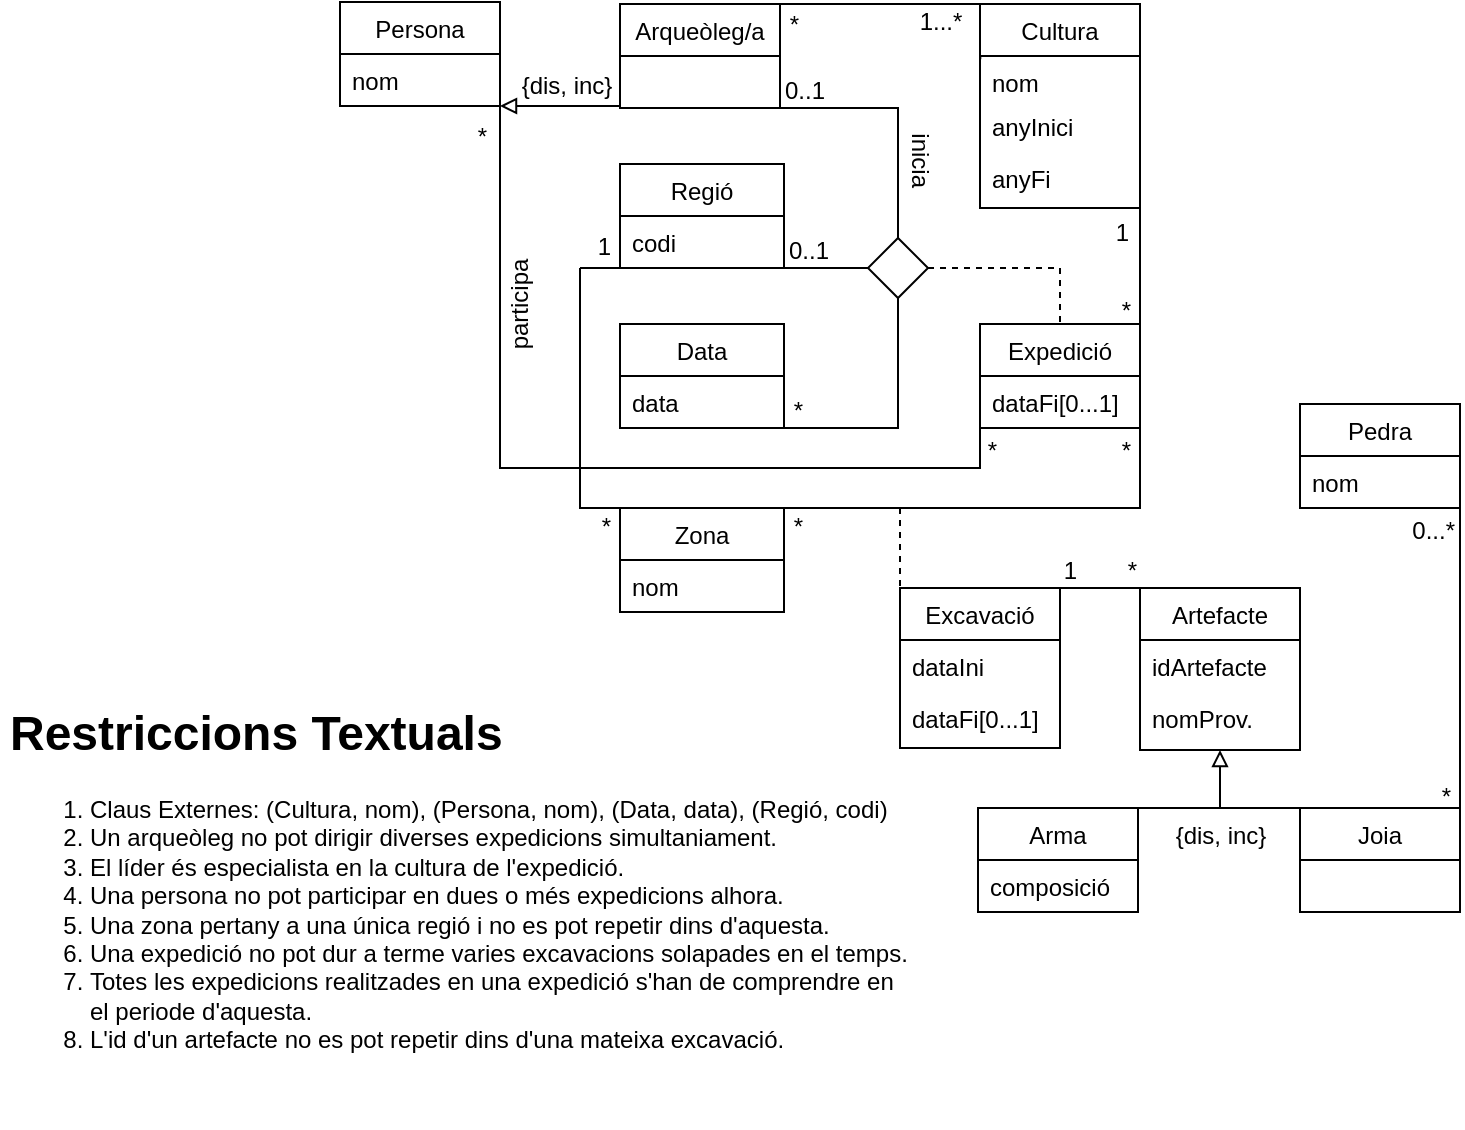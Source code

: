 <mxfile version="14.5.1" type="device" pages="6"><diagram id="C5RBs43oDa-KdzZeNtuy" name="Examen1: Ex1"><mxGraphModel dx="2249" dy="822" grid="1" gridSize="10" guides="1" tooltips="1" connect="1" arrows="1" fold="1" page="1" pageScale="1" pageWidth="827" pageHeight="1169" math="0" shadow="0"><root><mxCell id="WIyWlLk6GJQsqaUBKTNV-0"/><mxCell id="WIyWlLk6GJQsqaUBKTNV-1" parent="WIyWlLk6GJQsqaUBKTNV-0"/><mxCell id="zkfFHV4jXpPFQw0GAbJ--6" value="Data" style="swimlane;fontStyle=0;align=center;verticalAlign=top;childLayout=stackLayout;horizontal=1;startSize=26;horizontalStack=0;resizeParent=1;resizeLast=0;collapsible=1;marginBottom=0;rounded=0;shadow=0;strokeWidth=1;" parent="WIyWlLk6GJQsqaUBKTNV-1" vertex="1"><mxGeometry x="-500" y="228" width="82" height="52" as="geometry"><mxRectangle x="120" y="360" width="160" height="26" as="alternateBounds"/></mxGeometry></mxCell><mxCell id="zkfFHV4jXpPFQw0GAbJ--7" value="data" style="text;align=left;verticalAlign=top;spacingLeft=4;spacingRight=4;overflow=hidden;rotatable=0;points=[[0,0.5],[1,0.5]];portConstraint=eastwest;" parent="zkfFHV4jXpPFQw0GAbJ--6" vertex="1"><mxGeometry y="26" width="82" height="26" as="geometry"/></mxCell><mxCell id="lrqsKBBUHVcDnARrQgeW-45" style="edgeStyle=orthogonalEdgeStyle;rounded=0;orthogonalLoop=1;jettySize=auto;html=1;exitX=0;exitY=1;exitDx=0;exitDy=0;entryX=1;entryY=1;entryDx=0;entryDy=0;endArrow=block;endFill=0;" parent="WIyWlLk6GJQsqaUBKTNV-1" source="lrqsKBBUHVcDnARrQgeW-0" target="lrqsKBBUHVcDnARrQgeW-29" edge="1"><mxGeometry relative="1" as="geometry"><Array as="points"><mxPoint x="-500" y="119"/></Array></mxGeometry></mxCell><mxCell id="lrqsKBBUHVcDnARrQgeW-47" style="edgeStyle=orthogonalEdgeStyle;rounded=0;orthogonalLoop=1;jettySize=auto;html=1;exitX=1;exitY=0;exitDx=0;exitDy=0;endArrow=none;endFill=0;entryX=0.002;entryY=0.076;entryDx=0;entryDy=0;entryPerimeter=0;" parent="WIyWlLk6GJQsqaUBKTNV-1" source="lrqsKBBUHVcDnARrQgeW-0" target="lrqsKBBUHVcDnARrQgeW-5" edge="1"><mxGeometry relative="1" as="geometry"><mxPoint x="-330" y="68" as="targetPoint"/><Array as="points"><mxPoint x="-390" y="68"/><mxPoint x="-390" y="68"/></Array></mxGeometry></mxCell><mxCell id="lrqsKBBUHVcDnARrQgeW-0" value="Arqueòleg/a" style="swimlane;fontStyle=0;align=center;verticalAlign=top;childLayout=stackLayout;horizontal=1;startSize=26;horizontalStack=0;resizeParent=1;resizeLast=0;collapsible=1;marginBottom=0;rounded=0;shadow=0;strokeWidth=1;" parent="WIyWlLk6GJQsqaUBKTNV-1" vertex="1"><mxGeometry x="-500" y="68" width="80" height="52" as="geometry"><mxRectangle x="550" y="140" width="160" height="26" as="alternateBounds"/></mxGeometry></mxCell><mxCell id="lrqsKBBUHVcDnARrQgeW-4" value="Cultura" style="swimlane;fontStyle=0;align=center;verticalAlign=top;childLayout=stackLayout;horizontal=1;startSize=26;horizontalStack=0;resizeParent=1;resizeLast=0;collapsible=1;marginBottom=0;rounded=0;shadow=0;strokeWidth=1;" parent="WIyWlLk6GJQsqaUBKTNV-1" vertex="1"><mxGeometry x="-320" y="68" width="80" height="102" as="geometry"><mxRectangle x="550" y="140" width="160" height="26" as="alternateBounds"/></mxGeometry></mxCell><mxCell id="lrqsKBBUHVcDnARrQgeW-5" value="nom" style="text;align=left;verticalAlign=top;spacingLeft=4;spacingRight=4;overflow=hidden;rotatable=0;points=[[0,0.5],[1,0.5]];portConstraint=eastwest;" parent="lrqsKBBUHVcDnARrQgeW-4" vertex="1"><mxGeometry y="26" width="80" height="22" as="geometry"/></mxCell><mxCell id="lrqsKBBUHVcDnARrQgeW-6" value="anyInici" style="text;align=left;verticalAlign=top;spacingLeft=4;spacingRight=4;overflow=hidden;rotatable=0;points=[[0,0.5],[1,0.5]];portConstraint=eastwest;rounded=0;shadow=0;html=0;" parent="lrqsKBBUHVcDnARrQgeW-4" vertex="1"><mxGeometry y="48" width="80" height="26" as="geometry"/></mxCell><mxCell id="CxHDIf7LhoIrJg5ZGf-z-0" value="anyFi" style="text;align=left;verticalAlign=top;spacingLeft=4;spacingRight=4;overflow=hidden;rotatable=0;points=[[0,0.5],[1,0.5]];portConstraint=eastwest;rounded=0;shadow=0;html=0;" parent="lrqsKBBUHVcDnARrQgeW-4" vertex="1"><mxGeometry y="74" width="80" height="26" as="geometry"/></mxCell><mxCell id="lrqsKBBUHVcDnARrQgeW-7" value="*" style="resizable=0;align=right;verticalAlign=bottom;labelBackgroundColor=none;fontSize=12;" parent="WIyWlLk6GJQsqaUBKTNV-1" connectable="0" vertex="1"><mxGeometry x="-409" y="87" as="geometry"/></mxCell><mxCell id="lrqsKBBUHVcDnARrQgeW-10" value="1...*" style="text;html=1;align=center;verticalAlign=middle;resizable=0;points=[];autosize=1;" parent="WIyWlLk6GJQsqaUBKTNV-1" vertex="1"><mxGeometry x="-360" y="67" width="40" height="20" as="geometry"/></mxCell><mxCell id="lrqsKBBUHVcDnARrQgeW-49" style="edgeStyle=orthogonalEdgeStyle;rounded=0;orthogonalLoop=1;jettySize=auto;html=1;exitX=0;exitY=1;exitDx=0;exitDy=0;endArrow=none;endFill=0;" parent="WIyWlLk6GJQsqaUBKTNV-1" source="lrqsKBBUHVcDnARrQgeW-13" edge="1"><mxGeometry relative="1" as="geometry"><mxPoint x="-520" y="200.048" as="targetPoint"/></mxGeometry></mxCell><mxCell id="lrqsKBBUHVcDnARrQgeW-13" value="Regió" style="swimlane;fontStyle=0;align=center;verticalAlign=top;childLayout=stackLayout;horizontal=1;startSize=26;horizontalStack=0;resizeParent=1;resizeLast=0;collapsible=1;marginBottom=0;rounded=0;shadow=0;strokeWidth=1;" parent="WIyWlLk6GJQsqaUBKTNV-1" vertex="1"><mxGeometry x="-500" y="148" width="82" height="52" as="geometry"><mxRectangle x="120" y="360" width="160" height="26" as="alternateBounds"/></mxGeometry></mxCell><mxCell id="lrqsKBBUHVcDnARrQgeW-14" value="codi" style="text;align=left;verticalAlign=top;spacingLeft=4;spacingRight=4;overflow=hidden;rotatable=0;points=[[0,0.5],[1,0.5]];portConstraint=eastwest;" parent="lrqsKBBUHVcDnARrQgeW-13" vertex="1"><mxGeometry y="26" width="82" height="26" as="geometry"/></mxCell><mxCell id="lrqsKBBUHVcDnARrQgeW-15" value="" style="rhombus;whiteSpace=wrap;html=1;" parent="WIyWlLk6GJQsqaUBKTNV-1" vertex="1"><mxGeometry x="-376" y="185" width="30" height="30" as="geometry"/></mxCell><mxCell id="lrqsKBBUHVcDnARrQgeW-16" style="edgeStyle=orthogonalEdgeStyle;rounded=0;orthogonalLoop=1;jettySize=auto;html=1;exitX=1;exitY=0.5;exitDx=0;exitDy=0;entryX=0.5;entryY=0;entryDx=0;entryDy=0;endArrow=none;endFill=0;" parent="WIyWlLk6GJQsqaUBKTNV-1" target="lrqsKBBUHVcDnARrQgeW-15" edge="1"><mxGeometry relative="1" as="geometry"><mxPoint x="-420" y="104" as="sourcePoint"/><Array as="points"><mxPoint x="-420" y="120"/><mxPoint x="-361" y="120"/></Array></mxGeometry></mxCell><mxCell id="lrqsKBBUHVcDnARrQgeW-18" style="edgeStyle=orthogonalEdgeStyle;rounded=0;orthogonalLoop=1;jettySize=auto;html=1;exitX=1;exitY=0.5;exitDx=0;exitDy=0;entryX=0;entryY=0.5;entryDx=0;entryDy=0;endArrow=none;endFill=0;" parent="WIyWlLk6GJQsqaUBKTNV-1" source="lrqsKBBUHVcDnARrQgeW-14" target="lrqsKBBUHVcDnARrQgeW-15" edge="1"><mxGeometry relative="1" as="geometry"><Array as="points"><mxPoint x="-418" y="200"/></Array></mxGeometry></mxCell><mxCell id="lrqsKBBUHVcDnARrQgeW-19" style="edgeStyle=orthogonalEdgeStyle;rounded=0;orthogonalLoop=1;jettySize=auto;html=1;exitX=1;exitY=0.5;exitDx=0;exitDy=0;entryX=0.5;entryY=1;entryDx=0;entryDy=0;endArrow=none;endFill=0;" parent="WIyWlLk6GJQsqaUBKTNV-1" source="zkfFHV4jXpPFQw0GAbJ--7" target="lrqsKBBUHVcDnARrQgeW-15" edge="1"><mxGeometry relative="1" as="geometry"><Array as="points"><mxPoint x="-418" y="280"/><mxPoint x="-361" y="280"/></Array></mxGeometry></mxCell><mxCell id="lrqsKBBUHVcDnARrQgeW-39" style="edgeStyle=orthogonalEdgeStyle;rounded=0;orthogonalLoop=1;jettySize=auto;html=1;exitX=0.75;exitY=0;exitDx=0;exitDy=0;entryX=0.75;entryY=1;entryDx=0;entryDy=0;endArrow=none;endFill=0;" parent="WIyWlLk6GJQsqaUBKTNV-1" source="lrqsKBBUHVcDnARrQgeW-20" target="lrqsKBBUHVcDnARrQgeW-4" edge="1"><mxGeometry relative="1" as="geometry"><Array as="points"><mxPoint x="-240" y="228"/><mxPoint x="-240" y="170"/></Array></mxGeometry></mxCell><mxCell id="lrqsKBBUHVcDnARrQgeW-67" style="edgeStyle=orthogonalEdgeStyle;rounded=0;jumpSize=2;orthogonalLoop=1;jettySize=auto;html=1;exitX=1;exitY=1;exitDx=0;exitDy=0;entryX=1;entryY=0;entryDx=0;entryDy=0;endArrow=none;endFill=0;" parent="WIyWlLk6GJQsqaUBKTNV-1" source="lrqsKBBUHVcDnARrQgeW-20" target="lrqsKBBUHVcDnARrQgeW-50" edge="1"><mxGeometry relative="1" as="geometry"><Array as="points"><mxPoint x="-240" y="320"/></Array></mxGeometry></mxCell><mxCell id="lrqsKBBUHVcDnARrQgeW-20" value="Expedició" style="swimlane;fontStyle=0;align=center;verticalAlign=top;childLayout=stackLayout;horizontal=1;startSize=26;horizontalStack=0;resizeParent=1;resizeLast=0;collapsible=1;marginBottom=0;rounded=0;shadow=0;strokeWidth=1;" parent="WIyWlLk6GJQsqaUBKTNV-1" vertex="1"><mxGeometry x="-320" y="228" width="80" height="52" as="geometry"><mxRectangle x="340" y="380" width="170" height="26" as="alternateBounds"/></mxGeometry></mxCell><mxCell id="lrqsKBBUHVcDnARrQgeW-42" value="dataFi[0...1]" style="text;align=left;verticalAlign=top;spacingLeft=4;spacingRight=4;overflow=hidden;rotatable=0;points=[[0,0.5],[1,0.5]];portConstraint=eastwest;" parent="lrqsKBBUHVcDnARrQgeW-20" vertex="1"><mxGeometry y="26" width="80" height="26" as="geometry"/></mxCell><mxCell id="lrqsKBBUHVcDnARrQgeW-23" style="edgeStyle=none;rounded=0;orthogonalLoop=1;jettySize=auto;html=1;exitX=1;exitY=0.5;exitDx=0;exitDy=0;entryX=0.5;entryY=0;entryDx=0;entryDy=0;endArrow=none;endFill=0;dashed=1;" parent="WIyWlLk6GJQsqaUBKTNV-1" source="lrqsKBBUHVcDnARrQgeW-15" target="lrqsKBBUHVcDnARrQgeW-20" edge="1"><mxGeometry relative="1" as="geometry"><mxPoint x="-273" y="189" as="sourcePoint"/><Array as="points"><mxPoint x="-280" y="200"/></Array></mxGeometry></mxCell><mxCell id="lrqsKBBUHVcDnARrQgeW-25" value="*" style="resizable=0;align=right;verticalAlign=bottom;labelBackgroundColor=none;fontSize=12;" parent="WIyWlLk6GJQsqaUBKTNV-1" connectable="0" vertex="1"><mxGeometry x="-407" y="280" as="geometry"/></mxCell><mxCell id="lrqsKBBUHVcDnARrQgeW-26" value="0..1" style="resizable=0;align=right;verticalAlign=bottom;labelBackgroundColor=none;fontSize=12;" parent="WIyWlLk6GJQsqaUBKTNV-1" connectable="0" vertex="1"><mxGeometry x="-394" y="200" as="geometry"/></mxCell><mxCell id="lrqsKBBUHVcDnARrQgeW-27" value="0..1" style="resizable=0;align=right;verticalAlign=bottom;labelBackgroundColor=none;fontSize=12;" parent="WIyWlLk6GJQsqaUBKTNV-1" connectable="0" vertex="1"><mxGeometry x="-396" y="120" as="geometry"/></mxCell><mxCell id="lrqsKBBUHVcDnARrQgeW-44" style="edgeStyle=orthogonalEdgeStyle;rounded=0;orthogonalLoop=1;jettySize=auto;html=1;exitX=1;exitY=1;exitDx=0;exitDy=0;entryX=-0.005;entryY=1.007;entryDx=0;entryDy=0;entryPerimeter=0;endArrow=none;endFill=0;" parent="WIyWlLk6GJQsqaUBKTNV-1" source="lrqsKBBUHVcDnARrQgeW-29" target="lrqsKBBUHVcDnARrQgeW-42" edge="1"><mxGeometry relative="1" as="geometry"><Array as="points"><mxPoint x="-560" y="300"/><mxPoint x="-320" y="300"/><mxPoint x="-320" y="280"/></Array></mxGeometry></mxCell><mxCell id="lrqsKBBUHVcDnARrQgeW-29" value="Persona" style="swimlane;fontStyle=0;align=center;verticalAlign=top;childLayout=stackLayout;horizontal=1;startSize=26;horizontalStack=0;resizeParent=1;resizeLast=0;collapsible=1;marginBottom=0;rounded=0;shadow=0;strokeWidth=1;" parent="WIyWlLk6GJQsqaUBKTNV-1" vertex="1"><mxGeometry x="-640" y="67" width="80" height="52" as="geometry"><mxRectangle x="120" y="360" width="160" height="26" as="alternateBounds"/></mxGeometry></mxCell><mxCell id="lrqsKBBUHVcDnARrQgeW-30" value="nom" style="text;align=left;verticalAlign=top;spacingLeft=4;spacingRight=4;overflow=hidden;rotatable=0;points=[[0,0.5],[1,0.5]];portConstraint=eastwest;" parent="lrqsKBBUHVcDnARrQgeW-29" vertex="1"><mxGeometry y="26" width="80" height="24" as="geometry"/></mxCell><mxCell id="lrqsKBBUHVcDnARrQgeW-33" value="{dis, inc}" style="text;html=1;strokeColor=none;fillColor=none;align=center;verticalAlign=middle;whiteSpace=wrap;rounded=0;glass=0;" parent="WIyWlLk6GJQsqaUBKTNV-1" vertex="1"><mxGeometry x="-553" y="99" width="53" height="20" as="geometry"/></mxCell><mxCell id="lrqsKBBUHVcDnARrQgeW-36" value="*" style="resizable=0;align=right;verticalAlign=bottom;labelBackgroundColor=none;fontSize=12;" parent="WIyWlLk6GJQsqaUBKTNV-1" connectable="0" vertex="1"><mxGeometry x="-310" y="300" as="geometry"/></mxCell><mxCell id="lrqsKBBUHVcDnARrQgeW-37" value="*" style="resizable=0;align=right;verticalAlign=bottom;labelBackgroundColor=none;fontSize=12;" parent="WIyWlLk6GJQsqaUBKTNV-1" connectable="0" vertex="1"><mxGeometry x="-560" y="148" as="geometry"><mxPoint x="-5" y="-5" as="offset"/></mxGeometry></mxCell><mxCell id="lrqsKBBUHVcDnARrQgeW-38" value="participa" style="text;html=1;strokeColor=none;fillColor=none;align=center;verticalAlign=middle;whiteSpace=wrap;rounded=0;glass=0;rotation=-90;" parent="WIyWlLk6GJQsqaUBKTNV-1" vertex="1"><mxGeometry x="-570" y="208" width="40" height="20" as="geometry"/></mxCell><mxCell id="lrqsKBBUHVcDnARrQgeW-40" value="*" style="resizable=0;align=right;verticalAlign=bottom;labelBackgroundColor=none;fontSize=12;" parent="WIyWlLk6GJQsqaUBKTNV-1" connectable="0" vertex="1"><mxGeometry x="-243" y="230" as="geometry"/></mxCell><mxCell id="lrqsKBBUHVcDnARrQgeW-41" value="1" style="resizable=0;align=right;verticalAlign=bottom;labelBackgroundColor=none;fontSize=12;" parent="WIyWlLk6GJQsqaUBKTNV-1" connectable="0" vertex="1"><mxGeometry x="-241" y="167" as="geometry"><mxPoint x="-3" y="24" as="offset"/></mxGeometry></mxCell><mxCell id="lrqsKBBUHVcDnARrQgeW-66" style="edgeStyle=orthogonalEdgeStyle;rounded=0;jumpSize=2;orthogonalLoop=1;jettySize=auto;html=1;exitX=0;exitY=0;exitDx=0;exitDy=0;endArrow=none;endFill=0;" parent="WIyWlLk6GJQsqaUBKTNV-1" source="lrqsKBBUHVcDnARrQgeW-50" edge="1"><mxGeometry relative="1" as="geometry"><mxPoint x="-520" y="200" as="targetPoint"/><Array as="points"><mxPoint x="-520" y="320"/></Array></mxGeometry></mxCell><mxCell id="lrqsKBBUHVcDnARrQgeW-50" value="Zona" style="swimlane;fontStyle=0;align=center;verticalAlign=top;childLayout=stackLayout;horizontal=1;startSize=26;horizontalStack=0;resizeParent=1;resizeLast=0;collapsible=1;marginBottom=0;rounded=0;shadow=0;strokeWidth=1;" parent="WIyWlLk6GJQsqaUBKTNV-1" vertex="1"><mxGeometry x="-500" y="320" width="82" height="52" as="geometry"><mxRectangle x="120" y="360" width="160" height="26" as="alternateBounds"/></mxGeometry></mxCell><mxCell id="lrqsKBBUHVcDnARrQgeW-51" value="nom" style="text;align=left;verticalAlign=top;spacingLeft=4;spacingRight=4;overflow=hidden;rotatable=0;points=[[0,0.5],[1,0.5]];portConstraint=eastwest;" parent="lrqsKBBUHVcDnARrQgeW-50" vertex="1"><mxGeometry y="26" width="82" height="26" as="geometry"/></mxCell><mxCell id="lrqsKBBUHVcDnARrQgeW-54" value="1" style="resizable=0;align=right;verticalAlign=bottom;labelBackgroundColor=none;fontSize=12;" parent="WIyWlLk6GJQsqaUBKTNV-1" connectable="0" vertex="1"><mxGeometry x="-503" y="198" as="geometry"/></mxCell><mxCell id="lrqsKBBUHVcDnARrQgeW-55" value="*" style="resizable=0;align=right;verticalAlign=bottom;labelBackgroundColor=none;fontSize=12;" parent="WIyWlLk6GJQsqaUBKTNV-1" connectable="0" vertex="1"><mxGeometry x="-503" y="338" as="geometry"/></mxCell><mxCell id="lrqsKBBUHVcDnARrQgeW-57" value="*" style="resizable=0;align=right;verticalAlign=bottom;labelBackgroundColor=none;fontSize=12;" parent="WIyWlLk6GJQsqaUBKTNV-1" connectable="0" vertex="1"><mxGeometry x="-407" y="338" as="geometry"/></mxCell><mxCell id="lrqsKBBUHVcDnARrQgeW-58" value="*" style="resizable=0;align=right;verticalAlign=bottom;labelBackgroundColor=none;fontSize=12;" parent="WIyWlLk6GJQsqaUBKTNV-1" connectable="0" vertex="1"><mxGeometry x="-243" y="300" as="geometry"/></mxCell><mxCell id="lrqsKBBUHVcDnARrQgeW-68" style="edgeStyle=orthogonalEdgeStyle;rounded=0;jumpSize=2;orthogonalLoop=1;jettySize=auto;html=1;exitX=0;exitY=0;exitDx=0;exitDy=0;endArrow=none;endFill=0;dashed=1;" parent="WIyWlLk6GJQsqaUBKTNV-1" edge="1"><mxGeometry relative="1" as="geometry"><mxPoint x="-360" y="320" as="targetPoint"/><mxPoint x="-360" y="359.0" as="sourcePoint"/></mxGeometry></mxCell><mxCell id="lrqsKBBUHVcDnARrQgeW-78" style="edgeStyle=orthogonalEdgeStyle;rounded=0;jumpSize=2;orthogonalLoop=1;jettySize=auto;html=1;exitX=1;exitY=0;exitDx=0;exitDy=0;entryX=0;entryY=0;entryDx=0;entryDy=0;endArrow=none;endFill=0;" parent="WIyWlLk6GJQsqaUBKTNV-1" source="lrqsKBBUHVcDnARrQgeW-70" target="lrqsKBBUHVcDnARrQgeW-74" edge="1"><mxGeometry relative="1" as="geometry"><Array as="points"><mxPoint x="-260" y="360"/><mxPoint x="-260" y="360"/></Array></mxGeometry></mxCell><mxCell id="lrqsKBBUHVcDnARrQgeW-70" value="Excavació" style="swimlane;fontStyle=0;align=center;verticalAlign=top;childLayout=stackLayout;horizontal=1;startSize=26;horizontalStack=0;resizeParent=1;resizeLast=0;collapsible=1;marginBottom=0;rounded=0;shadow=0;strokeWidth=1;" parent="WIyWlLk6GJQsqaUBKTNV-1" vertex="1"><mxGeometry x="-360" y="360" width="80" height="80" as="geometry"><mxRectangle x="550" y="140" width="160" height="26" as="alternateBounds"/></mxGeometry></mxCell><mxCell id="lrqsKBBUHVcDnARrQgeW-71" value="dataIni" style="text;align=left;verticalAlign=top;spacingLeft=4;spacingRight=4;overflow=hidden;rotatable=0;points=[[0,0.5],[1,0.5]];portConstraint=eastwest;" parent="lrqsKBBUHVcDnARrQgeW-70" vertex="1"><mxGeometry y="26" width="80" height="26" as="geometry"/></mxCell><mxCell id="lrqsKBBUHVcDnARrQgeW-72" value="dataFi[0...1]" style="text;align=left;verticalAlign=top;spacingLeft=4;spacingRight=4;overflow=hidden;rotatable=0;points=[[0,0.5],[1,0.5]];portConstraint=eastwest;rounded=0;shadow=0;html=0;" parent="lrqsKBBUHVcDnARrQgeW-70" vertex="1"><mxGeometry y="52" width="80" height="26" as="geometry"/></mxCell><mxCell id="lrqsKBBUHVcDnARrQgeW-86" style="edgeStyle=orthogonalEdgeStyle;rounded=0;jumpSize=2;orthogonalLoop=1;jettySize=auto;html=1;exitX=0.5;exitY=1;exitDx=0;exitDy=0;endArrow=none;endFill=0;startArrow=block;startFill=0;" parent="WIyWlLk6GJQsqaUBKTNV-1" source="lrqsKBBUHVcDnARrQgeW-74" edge="1"><mxGeometry relative="1" as="geometry"><mxPoint x="-200" y="470" as="targetPoint"/></mxGeometry></mxCell><mxCell id="lrqsKBBUHVcDnARrQgeW-74" value="Artefacte" style="swimlane;fontStyle=0;align=center;verticalAlign=top;childLayout=stackLayout;horizontal=1;startSize=26;horizontalStack=0;resizeParent=1;resizeLast=0;collapsible=1;marginBottom=0;rounded=0;shadow=0;strokeWidth=1;" parent="WIyWlLk6GJQsqaUBKTNV-1" vertex="1"><mxGeometry x="-240" y="360" width="80" height="81" as="geometry"><mxRectangle x="550" y="140" width="160" height="26" as="alternateBounds"/></mxGeometry></mxCell><mxCell id="lrqsKBBUHVcDnARrQgeW-76" value="idArtefacte" style="text;align=left;verticalAlign=top;spacingLeft=4;spacingRight=4;overflow=hidden;rotatable=0;points=[[0,0.5],[1,0.5]];portConstraint=eastwest;" parent="lrqsKBBUHVcDnARrQgeW-74" vertex="1"><mxGeometry y="26" width="80" height="26" as="geometry"/></mxCell><mxCell id="lrqsKBBUHVcDnARrQgeW-77" value="nomProv." style="text;align=left;verticalAlign=top;spacingLeft=4;spacingRight=4;overflow=hidden;rotatable=0;points=[[0,0.5],[1,0.5]];portConstraint=eastwest;rounded=0;shadow=0;html=0;" parent="lrqsKBBUHVcDnARrQgeW-74" vertex="1"><mxGeometry y="52" width="80" height="26" as="geometry"/></mxCell><mxCell id="lrqsKBBUHVcDnARrQgeW-79" value="*" style="resizable=0;align=right;verticalAlign=bottom;labelBackgroundColor=none;fontSize=12;" parent="WIyWlLk6GJQsqaUBKTNV-1" connectable="0" vertex="1"><mxGeometry x="-240" y="360" as="geometry"/></mxCell><mxCell id="lrqsKBBUHVcDnARrQgeW-80" value="1" style="resizable=0;align=right;verticalAlign=bottom;labelBackgroundColor=none;fontSize=12;" parent="WIyWlLk6GJQsqaUBKTNV-1" connectable="0" vertex="1"><mxGeometry x="-270" y="360" as="geometry"/></mxCell><mxCell id="lrqsKBBUHVcDnARrQgeW-85" style="edgeStyle=orthogonalEdgeStyle;rounded=0;jumpSize=2;orthogonalLoop=1;jettySize=auto;html=1;exitX=1;exitY=0;exitDx=0;exitDy=0;entryX=0;entryY=0;entryDx=0;entryDy=0;endArrow=none;endFill=0;" parent="WIyWlLk6GJQsqaUBKTNV-1" source="lrqsKBBUHVcDnARrQgeW-81" target="lrqsKBBUHVcDnARrQgeW-83" edge="1"><mxGeometry relative="1" as="geometry"><Array as="points"><mxPoint x="-200" y="470"/><mxPoint x="-200" y="470"/></Array></mxGeometry></mxCell><mxCell id="lrqsKBBUHVcDnARrQgeW-81" value="Arma" style="swimlane;fontStyle=0;align=center;verticalAlign=top;childLayout=stackLayout;horizontal=1;startSize=26;horizontalStack=0;resizeParent=1;resizeLast=0;collapsible=1;marginBottom=0;rounded=0;shadow=0;strokeWidth=1;" parent="WIyWlLk6GJQsqaUBKTNV-1" vertex="1"><mxGeometry x="-321" y="470" width="80" height="52" as="geometry"><mxRectangle x="120" y="360" width="160" height="26" as="alternateBounds"/></mxGeometry></mxCell><mxCell id="lrqsKBBUHVcDnARrQgeW-82" value="composició" style="text;align=left;verticalAlign=top;spacingLeft=4;spacingRight=4;overflow=hidden;rotatable=0;points=[[0,0.5],[1,0.5]];portConstraint=eastwest;" parent="lrqsKBBUHVcDnARrQgeW-81" vertex="1"><mxGeometry y="26" width="80" height="24" as="geometry"/></mxCell><mxCell id="lrqsKBBUHVcDnARrQgeW-83" value="Joia" style="swimlane;fontStyle=0;align=center;verticalAlign=top;childLayout=stackLayout;horizontal=1;startSize=26;horizontalStack=0;resizeParent=1;resizeLast=0;collapsible=1;marginBottom=0;rounded=0;shadow=0;strokeWidth=1;" parent="WIyWlLk6GJQsqaUBKTNV-1" vertex="1"><mxGeometry x="-160" y="470" width="80" height="52" as="geometry"><mxRectangle x="120" y="360" width="160" height="26" as="alternateBounds"/></mxGeometry></mxCell><mxCell id="lrqsKBBUHVcDnARrQgeW-87" value="{dis, inc}" style="text;html=1;strokeColor=none;fillColor=none;align=center;verticalAlign=middle;whiteSpace=wrap;rounded=0;glass=0;" parent="WIyWlLk6GJQsqaUBKTNV-1" vertex="1"><mxGeometry x="-226.5" y="474" width="53" height="20" as="geometry"/></mxCell><mxCell id="lrqsKBBUHVcDnARrQgeW-90" style="edgeStyle=orthogonalEdgeStyle;rounded=0;jumpSize=2;orthogonalLoop=1;jettySize=auto;html=1;exitX=1;exitY=1;exitDx=0;exitDy=0;entryX=1;entryY=0;entryDx=0;entryDy=0;startArrow=none;startFill=0;endArrow=none;endFill=0;" parent="WIyWlLk6GJQsqaUBKTNV-1" source="lrqsKBBUHVcDnARrQgeW-89" target="lrqsKBBUHVcDnARrQgeW-83" edge="1"><mxGeometry relative="1" as="geometry"/></mxCell><mxCell id="lrqsKBBUHVcDnARrQgeW-89" value="Pedra" style="swimlane;fontStyle=0;align=center;verticalAlign=top;childLayout=stackLayout;horizontal=1;startSize=26;horizontalStack=0;resizeParent=1;resizeLast=0;collapsible=1;marginBottom=0;rounded=0;shadow=0;strokeWidth=1;" parent="WIyWlLk6GJQsqaUBKTNV-1" vertex="1"><mxGeometry x="-160" y="268" width="80" height="52" as="geometry"><mxRectangle x="120" y="360" width="160" height="26" as="alternateBounds"/></mxGeometry></mxCell><mxCell id="lrqsKBBUHVcDnARrQgeW-95" value="nom" style="text;align=left;verticalAlign=top;spacingLeft=4;spacingRight=4;overflow=hidden;rotatable=0;points=[[0,0.5],[1,0.5]];portConstraint=eastwest;" parent="lrqsKBBUHVcDnARrQgeW-89" vertex="1"><mxGeometry y="26" width="80" height="24" as="geometry"/></mxCell><mxCell id="lrqsKBBUHVcDnARrQgeW-91" value="0...*" style="resizable=0;align=right;verticalAlign=bottom;labelBackgroundColor=none;fontSize=12;" parent="WIyWlLk6GJQsqaUBKTNV-1" connectable="0" vertex="1"><mxGeometry x="-354" y="208" as="geometry"><mxPoint x="273" y="132" as="offset"/></mxGeometry></mxCell><mxCell id="lrqsKBBUHVcDnARrQgeW-92" value="*" style="resizable=0;align=right;verticalAlign=bottom;labelBackgroundColor=none;fontSize=12;" parent="WIyWlLk6GJQsqaUBKTNV-1" connectable="0" vertex="1"><mxGeometry x="-83" y="473" as="geometry"/></mxCell><mxCell id="lrqsKBBUHVcDnARrQgeW-93" value="&lt;h1&gt;Restriccions Textuals&lt;/h1&gt;&lt;span&gt;&lt;ol&gt;&lt;li&gt;&lt;span&gt;Claus Externes: (Cultura, nom), (Persona, nom), (Data, data), (Regió, codi)&amp;nbsp;&lt;/span&gt;&lt;/li&gt;&lt;li&gt;&lt;span&gt;Un arqueòleg no pot dirigir diverses expedicions simultaniament.&lt;br&gt;&lt;/span&gt;&lt;/li&gt;&lt;li&gt;&lt;span&gt;El líder és especialista en la cultura de l'expedició.&lt;/span&gt;&lt;/li&gt;&lt;li&gt;&lt;span&gt;Una persona no pot participar en dues o més expedicions alhora.&lt;/span&gt;&lt;/li&gt;&lt;li&gt;&lt;span&gt;Una zona pertany a una única regió i no es pot repetir dins d'aquesta.&lt;/span&gt;&lt;/li&gt;&lt;li&gt;&lt;span&gt;Una expedició no pot dur a terme varies excavacions solapades en el temps.&lt;/span&gt;&lt;/li&gt;&lt;li&gt;&lt;span&gt;Totes les expedicions realitzades en una expedició s'han de comprendre en el periode d'aquesta.&lt;/span&gt;&lt;/li&gt;&lt;li&gt;L'id d'un artefacte no es pot repetir dins d'una mateixa excavació.&lt;/li&gt;&lt;/ol&gt;&lt;/span&gt;&lt;p&gt;&lt;/p&gt;" style="text;html=1;strokeColor=none;fillColor=none;spacing=5;spacingTop=-20;whiteSpace=wrap;overflow=hidden;rounded=0;glass=0;" parent="WIyWlLk6GJQsqaUBKTNV-1" vertex="1"><mxGeometry x="-810" y="413" width="460" height="217" as="geometry"/></mxCell><mxCell id="CxHDIf7LhoIrJg5ZGf-z-1" value="inicia&amp;nbsp;" style="text;html=1;strokeColor=none;fillColor=none;align=center;verticalAlign=middle;whiteSpace=wrap;rounded=0;glass=0;rotation=90;" parent="WIyWlLk6GJQsqaUBKTNV-1" vertex="1"><mxGeometry x="-370" y="138" width="40" height="20" as="geometry"/></mxCell></root></mxGraphModel></diagram><diagram id="BBsl_WTIsiYjKaGiAYF5" name="Examen1: Ex2"><mxGraphModel dx="2249" dy="822" grid="1" gridSize="10" guides="1" tooltips="1" connect="1" arrows="1" fold="1" page="1" pageScale="1" pageWidth="827" pageHeight="1169" math="0" shadow="0"><root><mxCell id="efrgvVz-fdDeMPUXTL_8-0"/><mxCell id="efrgvVz-fdDeMPUXTL_8-1" parent="efrgvVz-fdDeMPUXTL_8-0"/><mxCell id="Hs1yvXagzX7O7usFqWHv-25" style="edgeStyle=orthogonalEdgeStyle;rounded=0;orthogonalLoop=1;jettySize=auto;html=1;exitX=1;exitY=1;exitDx=0;exitDy=0;entryX=0.5;entryY=0;entryDx=0;entryDy=0;startArrow=none;startFill=0;endArrow=none;endFill=0;" parent="efrgvVz-fdDeMPUXTL_8-1" target="efrgvVz-fdDeMPUXTL_8-15" edge="1"><mxGeometry relative="1" as="geometry"><mxPoint x="-360" y="94" as="sourcePoint"/></mxGeometry></mxCell><mxCell id="Hs1yvXagzX7O7usFqWHv-53" style="edgeStyle=orthogonalEdgeStyle;rounded=0;orthogonalLoop=1;jettySize=auto;html=1;exitX=0;exitY=0.5;exitDx=0;exitDy=0;entryX=1;entryY=1;entryDx=0;entryDy=0;startArrow=none;startFill=0;endArrow=none;endFill=0;" parent="efrgvVz-fdDeMPUXTL_8-1" source="efrgvVz-fdDeMPUXTL_8-15" target="Hs1yvXagzX7O7usFqWHv-12" edge="1"><mxGeometry relative="1" as="geometry"><Array as="points"><mxPoint x="-400" y="200"/><mxPoint x="-400" y="212"/></Array></mxGeometry></mxCell><mxCell id="efrgvVz-fdDeMPUXTL_8-15" value="" style="rhombus;whiteSpace=wrap;html=1;" parent="efrgvVz-fdDeMPUXTL_8-1" vertex="1"><mxGeometry x="-370" y="188" width="20" height="24" as="geometry"/></mxCell><mxCell id="efrgvVz-fdDeMPUXTL_8-64" value="&lt;h1&gt;Restriccions Textuals&lt;/h1&gt;&lt;span&gt;&lt;ol&gt;&lt;li&gt;&lt;span&gt;Claus Externes: (Persona, dni), (Empresa, nom), (Especialitat, sigles), (Tribunal, número).&lt;/span&gt;&lt;/li&gt;&lt;li&gt;&lt;span&gt;Els convenis d'un mateix estudiant no poden solapar-se temporalment.&lt;br&gt;&lt;/span&gt;&lt;/li&gt;&lt;li&gt;&lt;span&gt;Un estudiant del grau no en pot ser alhora professor.&lt;/span&gt;&lt;/li&gt;&lt;li&gt;&lt;span&gt;Si l'empleat director d'un TFG és professor del grau, no pot ser el tutor acadèmic del conveni d'aquell TFG.&lt;br&gt;&lt;/span&gt;&lt;/li&gt;&lt;li&gt;&lt;span&gt;&amp;nbsp;Si un empleat és estudiant del grau no pot dirigir-se el TFG a ell mateix.&lt;br&gt;&lt;/span&gt;&lt;/li&gt;&lt;li&gt;&lt;span&gt;El tutor acadèmic d'un conveni d'un TFG ha de ser expert en l'especialitat del TFG.&lt;br&gt;&lt;/span&gt;&lt;/li&gt;&lt;li&gt;&lt;span&gt;Un dels membres del tribunal ha de ser el president, i almenys ell ha de ser expert en l'especialitat del TFG.&lt;/span&gt;&lt;/li&gt;&lt;li&gt;&lt;span&gt;Cap membre del tribunal pot ser tutor acadèmic o empleat director del TFG avaluat.&lt;/span&gt;&lt;/li&gt;&lt;/ol&gt;&lt;/span&gt;&lt;p&gt;&lt;/p&gt;" style="text;html=1;strokeColor=none;fillColor=none;spacing=5;spacingTop=-20;whiteSpace=wrap;overflow=hidden;rounded=0;glass=0;" parent="efrgvVz-fdDeMPUXTL_8-1" vertex="1"><mxGeometry x="-810" y="413" width="460" height="287" as="geometry"/></mxCell><mxCell id="Hs1yvXagzX7O7usFqWHv-4" value="Persona" style="swimlane;fontStyle=0;align=center;verticalAlign=top;childLayout=stackLayout;horizontal=1;startSize=26;horizontalStack=0;resizeParent=1;resizeLast=0;collapsible=1;marginBottom=0;rounded=0;shadow=0;strokeWidth=1;" parent="efrgvVz-fdDeMPUXTL_8-1" vertex="1"><mxGeometry x="-600" y="40" width="80" height="72" as="geometry"><mxRectangle x="550" y="140" width="160" height="26" as="alternateBounds"/></mxGeometry></mxCell><mxCell id="Hs1yvXagzX7O7usFqWHv-5" value="dni" style="text;align=left;verticalAlign=top;spacingLeft=4;spacingRight=4;overflow=hidden;rotatable=0;points=[[0,0.5],[1,0.5]];portConstraint=eastwest;" parent="Hs1yvXagzX7O7usFqWHv-4" vertex="1"><mxGeometry y="26" width="80" height="20" as="geometry"/></mxCell><mxCell id="Hs1yvXagzX7O7usFqWHv-22" value="nom" style="text;align=left;verticalAlign=top;spacingLeft=4;spacingRight=4;overflow=hidden;rotatable=0;points=[[0,0.5],[1,0.5]];portConstraint=eastwest;" parent="Hs1yvXagzX7O7usFqWHv-4" vertex="1"><mxGeometry y="46" width="80" height="22" as="geometry"/></mxCell><mxCell id="Hs1yvXagzX7O7usFqWHv-21" style="edgeStyle=orthogonalEdgeStyle;rounded=0;orthogonalLoop=1;jettySize=auto;html=1;exitX=1;exitY=0;exitDx=0;exitDy=0;entryX=0;entryY=0;entryDx=0;entryDy=0;startArrow=none;startFill=0;endArrow=none;endFill=0;" parent="efrgvVz-fdDeMPUXTL_8-1" source="Hs1yvXagzX7O7usFqWHv-10" target="Hs1yvXagzX7O7usFqWHv-12" edge="1"><mxGeometry relative="1" as="geometry"><Array as="points"><mxPoint x="-620" y="160"/><mxPoint x="-620" y="140"/><mxPoint x="-510" y="140"/><mxPoint x="-510" y="160"/></Array></mxGeometry></mxCell><mxCell id="RDBWFNrHyILB4AkUOWg3-62" style="edgeStyle=orthogonalEdgeStyle;rounded=0;orthogonalLoop=1;jettySize=auto;html=1;exitX=0;exitY=1;exitDx=0;exitDy=0;entryX=0;entryY=0.25;entryDx=0;entryDy=0;startArrow=none;startFill=0;endArrow=none;endFill=0;" parent="efrgvVz-fdDeMPUXTL_8-1" source="Hs1yvXagzX7O7usFqWHv-10" target="RDBWFNrHyILB4AkUOWg3-56" edge="1"><mxGeometry relative="1" as="geometry"><Array as="points"><mxPoint x="-640" y="212"/><mxPoint x="-640" y="409"/></Array></mxGeometry></mxCell><mxCell id="Hs1yvXagzX7O7usFqWHv-10" value="Professor" style="swimlane;fontStyle=0;align=center;verticalAlign=top;childLayout=stackLayout;horizontal=1;startSize=26;horizontalStack=0;resizeParent=1;resizeLast=0;collapsible=1;marginBottom=0;rounded=0;shadow=0;strokeWidth=1;" parent="efrgvVz-fdDeMPUXTL_8-1" vertex="1"><mxGeometry x="-660" y="160" width="80" height="52" as="geometry"><mxRectangle x="120" y="360" width="160" height="26" as="alternateBounds"/></mxGeometry></mxCell><mxCell id="Hs1yvXagzX7O7usFqWHv-12" value="Estudiant" style="swimlane;fontStyle=0;align=center;verticalAlign=top;childLayout=stackLayout;horizontal=1;startSize=26;horizontalStack=0;resizeParent=1;resizeLast=0;collapsible=1;marginBottom=0;rounded=0;shadow=0;strokeWidth=1;" parent="efrgvVz-fdDeMPUXTL_8-1" vertex="1"><mxGeometry x="-550" y="160" width="80" height="52" as="geometry"><mxRectangle x="120" y="360" width="160" height="26" as="alternateBounds"/></mxGeometry></mxCell><mxCell id="Hs1yvXagzX7O7usFqWHv-13" value="{ov, inc}" style="text;html=1;strokeColor=none;fillColor=none;align=center;verticalAlign=middle;whiteSpace=wrap;rounded=0;glass=0;" parent="efrgvVz-fdDeMPUXTL_8-1" vertex="1"><mxGeometry x="-622" y="117" width="53" height="20" as="geometry"/></mxCell><mxCell id="Hs1yvXagzX7O7usFqWHv-43" style="edgeStyle=orthogonalEdgeStyle;rounded=0;orthogonalLoop=1;jettySize=auto;html=1;exitX=0;exitY=0;exitDx=0;exitDy=0;entryX=0.5;entryY=1;entryDx=0;entryDy=0;dashed=1;startArrow=none;startFill=0;endArrow=none;endFill=0;" parent="efrgvVz-fdDeMPUXTL_8-1" source="Hs1yvXagzX7O7usFqWHv-29" target="efrgvVz-fdDeMPUXTL_8-15" edge="1"><mxGeometry relative="1" as="geometry"/></mxCell><mxCell id="Hs1yvXagzX7O7usFqWHv-29" value="Conveni" style="swimlane;fontStyle=0;align=center;verticalAlign=top;childLayout=stackLayout;horizontal=1;startSize=26;horizontalStack=0;resizeParent=1;resizeLast=0;collapsible=1;marginBottom=0;rounded=0;shadow=0;strokeWidth=1;" parent="efrgvVz-fdDeMPUXTL_8-1" vertex="1"><mxGeometry x="-360" y="240" width="80" height="54" as="geometry"><mxRectangle x="550" y="140" width="160" height="26" as="alternateBounds"/></mxGeometry></mxCell><mxCell id="Hs1yvXagzX7O7usFqWHv-30" value="totalHores" style="text;align=left;verticalAlign=top;spacingLeft=4;spacingRight=4;overflow=hidden;rotatable=0;points=[[0,0.5],[1,0.5]];portConstraint=eastwest;" parent="Hs1yvXagzX7O7usFqWHv-29" vertex="1"><mxGeometry y="26" width="80" height="24" as="geometry"/></mxCell><mxCell id="Hs1yvXagzX7O7usFqWHv-31" value="Data" style="swimlane;fontStyle=0;align=center;verticalAlign=top;childLayout=stackLayout;horizontal=1;startSize=26;horizontalStack=0;resizeParent=1;resizeLast=0;collapsible=1;marginBottom=0;rounded=0;shadow=0;strokeWidth=1;" parent="efrgvVz-fdDeMPUXTL_8-1" vertex="1"><mxGeometry x="-440" y="40" width="80" height="72" as="geometry"><mxRectangle x="550" y="140" width="160" height="26" as="alternateBounds"/></mxGeometry></mxCell><mxCell id="Hs1yvXagzX7O7usFqWHv-32" value="dataIni" style="text;align=left;verticalAlign=top;spacingLeft=4;spacingRight=4;overflow=hidden;rotatable=0;points=[[0,0.5],[1,0.5]];portConstraint=eastwest;" parent="Hs1yvXagzX7O7usFqWHv-31" vertex="1"><mxGeometry y="26" width="80" height="20" as="geometry"/></mxCell><mxCell id="Hs1yvXagzX7O7usFqWHv-33" value="dataFi" style="text;align=left;verticalAlign=top;spacingLeft=4;spacingRight=4;overflow=hidden;rotatable=0;points=[[0,0.5],[1,0.5]];portConstraint=eastwest;" parent="Hs1yvXagzX7O7usFqWHv-31" vertex="1"><mxGeometry y="46" width="80" height="22" as="geometry"/></mxCell><mxCell id="Hs1yvXagzX7O7usFqWHv-36" value="0...3" style="text;html=1;strokeColor=none;fillColor=none;align=center;verticalAlign=middle;whiteSpace=wrap;rounded=0;" parent="efrgvVz-fdDeMPUXTL_8-1" vertex="1"><mxGeometry x="-400" y="112" width="40" height="20" as="geometry"/></mxCell><mxCell id="Hs1yvXagzX7O7usFqWHv-38" value="*" style="text;html=1;strokeColor=none;fillColor=none;align=center;verticalAlign=middle;whiteSpace=wrap;rounded=0;" parent="efrgvVz-fdDeMPUXTL_8-1" vertex="1"><mxGeometry x="-280" y="94" width="20" height="26" as="geometry"/></mxCell><mxCell id="Hs1yvXagzX7O7usFqWHv-40" value="*" style="text;html=1;strokeColor=none;fillColor=none;align=center;verticalAlign=middle;whiteSpace=wrap;rounded=0;" parent="efrgvVz-fdDeMPUXTL_8-1" vertex="1"><mxGeometry x="-470" y="186" width="20" height="26" as="geometry"/></mxCell><mxCell id="Hs1yvXagzX7O7usFqWHv-44" style="edgeStyle=orthogonalEdgeStyle;rounded=0;orthogonalLoop=1;jettySize=auto;html=1;exitX=1;exitY=0;exitDx=0;exitDy=0;entryX=0;entryY=0;entryDx=0;entryDy=0;startArrow=none;startFill=0;endArrow=none;endFill=0;" parent="efrgvVz-fdDeMPUXTL_8-1" source="Hs1yvXagzX7O7usFqWHv-41" target="Hs1yvXagzX7O7usFqWHv-29" edge="1"><mxGeometry relative="1" as="geometry"><Array as="points"><mxPoint x="-580" y="212"/><mxPoint x="-580" y="240"/></Array></mxGeometry></mxCell><mxCell id="Hs1yvXagzX7O7usFqWHv-41" value="1" style="text;html=1;strokeColor=none;fillColor=none;align=center;verticalAlign=middle;whiteSpace=wrap;rounded=0;" parent="efrgvVz-fdDeMPUXTL_8-1" vertex="1"><mxGeometry x="-600" y="212" width="20" height="26" as="geometry"/></mxCell><mxCell id="Hs1yvXagzX7O7usFqWHv-46" value="*" style="text;html=1;strokeColor=none;fillColor=none;align=center;verticalAlign=middle;whiteSpace=wrap;rounded=0;" parent="efrgvVz-fdDeMPUXTL_8-1" vertex="1"><mxGeometry x="-380" y="240" width="20" height="26" as="geometry"/></mxCell><mxCell id="Hs1yvXagzX7O7usFqWHv-47" value="" style="endArrow=block;html=1;entryX=0.5;entryY=1;entryDx=0;entryDy=0;startArrow=none;startFill=0;endFill=0;" parent="efrgvVz-fdDeMPUXTL_8-1" target="Hs1yvXagzX7O7usFqWHv-4" edge="1"><mxGeometry width="50" height="50" relative="1" as="geometry"><mxPoint x="-560" y="140" as="sourcePoint"/><mxPoint x="-560.17" y="120" as="targetPoint"/></mxGeometry></mxCell><mxCell id="Hs1yvXagzX7O7usFqWHv-51" style="edgeStyle=orthogonalEdgeStyle;rounded=0;orthogonalLoop=1;jettySize=auto;html=1;exitX=0;exitY=1;exitDx=0;exitDy=0;entryX=1;entryY=0.5;entryDx=0;entryDy=0;startArrow=none;startFill=0;endArrow=none;endFill=0;" parent="efrgvVz-fdDeMPUXTL_8-1" source="Hs1yvXagzX7O7usFqWHv-48" target="efrgvVz-fdDeMPUXTL_8-15" edge="1"><mxGeometry relative="1" as="geometry"/></mxCell><mxCell id="Hs1yvXagzX7O7usFqWHv-48" value="Empresa" style="swimlane;fontStyle=0;align=center;verticalAlign=top;childLayout=stackLayout;horizontal=1;startSize=26;horizontalStack=0;resizeParent=1;resizeLast=0;collapsible=1;marginBottom=0;rounded=0;shadow=0;strokeWidth=1;" parent="efrgvVz-fdDeMPUXTL_8-1" vertex="1"><mxGeometry x="-280" y="40" width="80" height="54" as="geometry"><mxRectangle x="550" y="140" width="160" height="26" as="alternateBounds"/></mxGeometry></mxCell><mxCell id="Hs1yvXagzX7O7usFqWHv-49" value="nom" style="text;align=left;verticalAlign=top;spacingLeft=4;spacingRight=4;overflow=hidden;rotatable=0;points=[[0,0.5],[1,0.5]];portConstraint=eastwest;" parent="Hs1yvXagzX7O7usFqWHv-48" vertex="1"><mxGeometry y="26" width="80" height="24" as="geometry"/></mxCell><mxCell id="Hs1yvXagzX7O7usFqWHv-52" value="" style="endArrow=block;html=1;entryX=0.5;entryY=1;entryDx=0;entryDy=0;startArrow=none;startFill=0;endFill=0;" parent="efrgvVz-fdDeMPUXTL_8-1" edge="1"><mxGeometry width="50" height="50" relative="1" as="geometry"><mxPoint x="-320" y="320" as="sourcePoint"/><mxPoint x="-320.34" y="294" as="targetPoint"/></mxGeometry></mxCell><mxCell id="RDBWFNrHyILB4AkUOWg3-20" style="edgeStyle=orthogonalEdgeStyle;rounded=0;orthogonalLoop=1;jettySize=auto;html=1;exitX=0;exitY=1;exitDx=0;exitDy=0;entryX=1;entryY=1;entryDx=0;entryDy=0;startArrow=none;startFill=0;endArrow=none;endFill=0;" parent="efrgvVz-fdDeMPUXTL_8-1" source="Hs1yvXagzX7O7usFqWHv-54" target="RDBWFNrHyILB4AkUOWg3-13" edge="1"><mxGeometry relative="1" as="geometry"><Array as="points"><mxPoint x="-770" y="372"/><mxPoint x="-770" y="212"/></Array></mxGeometry></mxCell><mxCell id="Hs1yvXagzX7O7usFqWHv-54" value="TFG" style="swimlane;fontStyle=0;align=center;verticalAlign=top;childLayout=stackLayout;horizontal=1;startSize=26;horizontalStack=0;resizeParent=1;resizeLast=0;collapsible=1;marginBottom=0;rounded=0;shadow=0;strokeWidth=1;" parent="efrgvVz-fdDeMPUXTL_8-1" vertex="1"><mxGeometry x="-360" y="320" width="80" height="52" as="geometry"><mxRectangle x="120" y="360" width="160" height="26" as="alternateBounds"/></mxGeometry></mxCell><mxCell id="Hs1yvXagzX7O7usFqWHv-55" value="{dis, inc}" style="text;html=1;strokeColor=none;fillColor=none;align=center;verticalAlign=middle;whiteSpace=wrap;rounded=0;glass=0;" parent="efrgvVz-fdDeMPUXTL_8-1" vertex="1"><mxGeometry x="-377" y="297" width="53" height="20" as="geometry"/></mxCell><mxCell id="RDBWFNrHyILB4AkUOWg3-24" style="edgeStyle=orthogonalEdgeStyle;rounded=0;orthogonalLoop=1;jettySize=auto;html=1;exitX=1;exitY=0.5;exitDx=0;exitDy=0;startArrow=none;startFill=0;endArrow=none;endFill=0;" parent="efrgvVz-fdDeMPUXTL_8-1" source="xE1_5yoMP-IomPYy0MJh-0" edge="1"><mxGeometry relative="1" as="geometry"><mxPoint x="-360" y="319.889" as="targetPoint"/></mxGeometry></mxCell><mxCell id="RDBWFNrHyILB4AkUOWg3-25" style="edgeStyle=orthogonalEdgeStyle;rounded=0;orthogonalLoop=1;jettySize=auto;html=1;exitX=0;exitY=0;exitDx=0;exitDy=0;entryX=0;entryY=1;entryDx=0;entryDy=0;startArrow=none;startFill=0;endArrow=none;endFill=0;" parent="efrgvVz-fdDeMPUXTL_8-1" source="xE1_5yoMP-IomPYy0MJh-0" target="Hs1yvXagzX7O7usFqWHv-10" edge="1"><mxGeometry relative="1" as="geometry"><Array as="points"><mxPoint x="-610" y="280"/><mxPoint x="-610" y="212"/></Array></mxGeometry></mxCell><mxCell id="xE1_5yoMP-IomPYy0MJh-0" value="Especialitat" style="swimlane;fontStyle=0;align=center;verticalAlign=top;childLayout=stackLayout;horizontal=1;startSize=26;horizontalStack=0;resizeParent=1;resizeLast=0;collapsible=1;marginBottom=0;rounded=0;shadow=0;strokeWidth=1;" parent="efrgvVz-fdDeMPUXTL_8-1" vertex="1"><mxGeometry x="-560" y="280" width="120" height="80" as="geometry"><mxRectangle x="550" y="140" width="160" height="26" as="alternateBounds"/></mxGeometry></mxCell><mxCell id="xE1_5yoMP-IomPYy0MJh-1" value="sigles: TEspecialitat" style="text;align=left;verticalAlign=top;spacingLeft=4;spacingRight=4;overflow=hidden;rotatable=0;points=[[0,0.5],[1,0.5]];portConstraint=eastwest;" parent="xE1_5yoMP-IomPYy0MJh-0" vertex="1"><mxGeometry y="26" width="120" height="24" as="geometry"/></mxCell><mxCell id="RDBWFNrHyILB4AkUOWg3-9" value="nom" style="text;align=left;verticalAlign=top;spacingLeft=4;spacingRight=4;overflow=hidden;rotatable=0;points=[[0,0.5],[1,0.5]];portConstraint=eastwest;" parent="xE1_5yoMP-IomPYy0MJh-0" vertex="1"><mxGeometry y="50" width="120" height="24" as="geometry"/></mxCell><mxCell id="RDBWFNrHyILB4AkUOWg3-0" value="&lt;&lt;enumeration&gt;&gt;&#10;TEspecialitat " style="swimlane;fontStyle=0;align=center;verticalAlign=top;childLayout=stackLayout;horizontal=1;startSize=40;horizontalStack=0;resizeParent=1;resizeLast=0;collapsible=1;marginBottom=0;rounded=0;shadow=0;strokeWidth=1;" parent="efrgvVz-fdDeMPUXTL_8-1" vertex="1"><mxGeometry x="-127" y="40" width="120" height="160" as="geometry"><mxRectangle x="550" y="140" width="160" height="26" as="alternateBounds"/></mxGeometry></mxCell><mxCell id="RDBWFNrHyILB4AkUOWg3-1" value="ES" style="text;align=left;verticalAlign=top;spacingLeft=4;spacingRight=4;overflow=hidden;rotatable=0;points=[[0,0.5],[1,0.5]];portConstraint=eastwest;" parent="RDBWFNrHyILB4AkUOWg3-0" vertex="1"><mxGeometry y="40" width="120" height="24" as="geometry"/></mxCell><mxCell id="RDBWFNrHyILB4AkUOWg3-5" value="SI" style="text;align=left;verticalAlign=top;spacingLeft=4;spacingRight=4;overflow=hidden;rotatable=0;points=[[0,0.5],[1,0.5]];portConstraint=eastwest;" parent="RDBWFNrHyILB4AkUOWg3-0" vertex="1"><mxGeometry y="64" width="120" height="24" as="geometry"/></mxCell><mxCell id="RDBWFNrHyILB4AkUOWg3-6" value="CO" style="text;align=left;verticalAlign=top;spacingLeft=4;spacingRight=4;overflow=hidden;rotatable=0;points=[[0,0.5],[1,0.5]];portConstraint=eastwest;" parent="RDBWFNrHyILB4AkUOWg3-0" vertex="1"><mxGeometry y="88" width="120" height="24" as="geometry"/></mxCell><mxCell id="RDBWFNrHyILB4AkUOWg3-7" value="TI" style="text;align=left;verticalAlign=top;spacingLeft=4;spacingRight=4;overflow=hidden;rotatable=0;points=[[0,0.5],[1,0.5]];portConstraint=eastwest;" parent="RDBWFNrHyILB4AkUOWg3-0" vertex="1"><mxGeometry y="112" width="120" height="24" as="geometry"/></mxCell><mxCell id="RDBWFNrHyILB4AkUOWg3-8" value="EC" style="text;align=left;verticalAlign=top;spacingLeft=4;spacingRight=4;overflow=hidden;rotatable=0;points=[[0,0.5],[1,0.5]];portConstraint=eastwest;" parent="RDBWFNrHyILB4AkUOWg3-0" vertex="1"><mxGeometry y="136" width="120" height="24" as="geometry"/></mxCell><mxCell id="RDBWFNrHyILB4AkUOWg3-11" value="*" style="text;html=1;strokeColor=none;fillColor=none;align=center;verticalAlign=middle;whiteSpace=wrap;rounded=0;" parent="efrgvVz-fdDeMPUXTL_8-1" vertex="1"><mxGeometry x="-380" y="320" width="20" height="26" as="geometry"/></mxCell><mxCell id="RDBWFNrHyILB4AkUOWg3-12" value="1" style="text;html=1;strokeColor=none;fillColor=none;align=center;verticalAlign=middle;whiteSpace=wrap;rounded=0;" parent="efrgvVz-fdDeMPUXTL_8-1" vertex="1"><mxGeometry x="-440" y="320" width="20" height="26" as="geometry"/></mxCell><mxCell id="RDBWFNrHyILB4AkUOWg3-15" style="edgeStyle=orthogonalEdgeStyle;rounded=0;orthogonalLoop=1;jettySize=auto;html=1;exitX=0.5;exitY=0;exitDx=0;exitDy=0;startArrow=none;startFill=0;endArrow=none;endFill=0;" parent="efrgvVz-fdDeMPUXTL_8-1" source="RDBWFNrHyILB4AkUOWg3-13" edge="1"><mxGeometry relative="1" as="geometry"><mxPoint x="-620" y="140" as="targetPoint"/><Array as="points"><mxPoint x="-730" y="140"/></Array></mxGeometry></mxCell><mxCell id="RDBWFNrHyILB4AkUOWg3-28" style="edgeStyle=orthogonalEdgeStyle;rounded=0;orthogonalLoop=1;jettySize=auto;html=1;exitX=1;exitY=1;exitDx=0;exitDy=0;entryX=0;entryY=1;entryDx=0;entryDy=0;startArrow=none;startFill=0;endArrow=none;endFill=0;" parent="efrgvVz-fdDeMPUXTL_8-1" source="RDBWFNrHyILB4AkUOWg3-13" target="xE1_5yoMP-IomPYy0MJh-0" edge="1"><mxGeometry relative="1" as="geometry"><Array as="points"><mxPoint x="-690" y="360"/></Array></mxGeometry></mxCell><mxCell id="RDBWFNrHyILB4AkUOWg3-13" value="Empleat" style="swimlane;fontStyle=0;align=center;verticalAlign=top;childLayout=stackLayout;horizontal=1;startSize=26;horizontalStack=0;resizeParent=1;resizeLast=0;collapsible=1;marginBottom=0;rounded=0;shadow=0;strokeWidth=1;" parent="efrgvVz-fdDeMPUXTL_8-1" vertex="1"><mxGeometry x="-770" y="160" width="80" height="52" as="geometry"><mxRectangle x="120" y="360" width="160" height="26" as="alternateBounds"/></mxGeometry></mxCell><mxCell id="RDBWFNrHyILB4AkUOWg3-17" value="1" style="text;html=1;strokeColor=none;fillColor=none;align=center;verticalAlign=middle;whiteSpace=wrap;rounded=0;" parent="efrgvVz-fdDeMPUXTL_8-1" vertex="1"><mxGeometry x="-770" y="212" width="20" height="26" as="geometry"/></mxCell><mxCell id="RDBWFNrHyILB4AkUOWg3-18" value="*" style="text;html=1;strokeColor=none;fillColor=none;align=center;verticalAlign=middle;whiteSpace=wrap;rounded=0;" parent="efrgvVz-fdDeMPUXTL_8-1" vertex="1"><mxGeometry x="-380" y="346" width="20" height="26" as="geometry"/></mxCell><mxCell id="RDBWFNrHyILB4AkUOWg3-26" value="1...*" style="text;html=1;strokeColor=none;fillColor=none;align=center;verticalAlign=middle;whiteSpace=wrap;rounded=0;" parent="efrgvVz-fdDeMPUXTL_8-1" vertex="1"><mxGeometry x="-590" y="280" width="30" height="26" as="geometry"/></mxCell><mxCell id="RDBWFNrHyILB4AkUOWg3-27" value="*" style="text;html=1;strokeColor=none;fillColor=none;align=center;verticalAlign=middle;whiteSpace=wrap;rounded=0;" parent="efrgvVz-fdDeMPUXTL_8-1" vertex="1"><mxGeometry x="-630" y="212" width="20" height="26" as="geometry"/></mxCell><mxCell id="RDBWFNrHyILB4AkUOWg3-29" value="1...*" style="text;html=1;strokeColor=none;fillColor=none;align=center;verticalAlign=middle;whiteSpace=wrap;rounded=0;" parent="efrgvVz-fdDeMPUXTL_8-1" vertex="1"><mxGeometry x="-590" y="334" width="30" height="26" as="geometry"/></mxCell><mxCell id="RDBWFNrHyILB4AkUOWg3-31" value="*" style="text;html=1;strokeColor=none;fillColor=none;align=center;verticalAlign=middle;whiteSpace=wrap;rounded=0;" parent="efrgvVz-fdDeMPUXTL_8-1" vertex="1"><mxGeometry x="-710" y="212" width="20" height="26" as="geometry"/></mxCell><mxCell id="RDBWFNrHyILB4AkUOWg3-47" style="edgeStyle=orthogonalEdgeStyle;rounded=0;orthogonalLoop=1;jettySize=auto;html=1;exitX=0;exitY=1;exitDx=0;exitDy=0;entryX=1;entryY=0.5;entryDx=0;entryDy=0;startArrow=none;startFill=0;endArrow=block;endFill=0;" parent="efrgvVz-fdDeMPUXTL_8-1" source="RDBWFNrHyILB4AkUOWg3-36" target="Hs1yvXagzX7O7usFqWHv-54" edge="1"><mxGeometry relative="1" as="geometry"><Array as="points"><mxPoint x="-220" y="346"/></Array></mxGeometry></mxCell><mxCell id="RDBWFNrHyILB4AkUOWg3-36" value="TFG ES" style="swimlane;fontStyle=0;align=center;verticalAlign=top;childLayout=stackLayout;horizontal=1;startSize=26;horizontalStack=0;resizeParent=1;resizeLast=0;collapsible=1;marginBottom=0;rounded=0;shadow=0;strokeWidth=1;" parent="efrgvVz-fdDeMPUXTL_8-1" vertex="1"><mxGeometry x="-220" y="280" width="80" height="52" as="geometry"><mxRectangle x="120" y="360" width="160" height="26" as="alternateBounds"/></mxGeometry></mxCell><mxCell id="RDBWFNrHyILB4AkUOWg3-45" style="edgeStyle=orthogonalEdgeStyle;rounded=0;orthogonalLoop=1;jettySize=auto;html=1;exitX=1;exitY=1;exitDx=0;exitDy=0;entryX=1;entryY=0;entryDx=0;entryDy=0;startArrow=none;startFill=0;endArrow=none;endFill=0;" parent="efrgvVz-fdDeMPUXTL_8-1" source="RDBWFNrHyILB4AkUOWg3-38" target="RDBWFNrHyILB4AkUOWg3-36" edge="1"><mxGeometry relative="1" as="geometry"/></mxCell><mxCell id="RDBWFNrHyILB4AkUOWg3-38" value="Software OpenSource" style="swimlane;fontStyle=0;align=center;verticalAlign=top;childLayout=stackLayout;horizontal=1;startSize=26;horizontalStack=0;resizeParent=1;resizeLast=0;collapsible=1;marginBottom=0;rounded=0;shadow=0;strokeWidth=1;" parent="efrgvVz-fdDeMPUXTL_8-1" vertex="1"><mxGeometry x="-260" y="120" width="120" height="74" as="geometry"><mxRectangle x="120" y="360" width="160" height="26" as="alternateBounds"/></mxGeometry></mxCell><mxCell id="RDBWFNrHyILB4AkUOWg3-42" value="Llicència" style="text;align=left;verticalAlign=top;spacingLeft=4;spacingRight=4;overflow=hidden;rotatable=0;points=[[0,0.5],[1,0.5]];portConstraint=eastwest;" parent="RDBWFNrHyILB4AkUOWg3-38" vertex="1"><mxGeometry y="26" width="120" height="24" as="geometry"/></mxCell><mxCell id="RDBWFNrHyILB4AkUOWg3-43" value="URL" style="text;align=left;verticalAlign=top;spacingLeft=4;spacingRight=4;overflow=hidden;rotatable=0;points=[[0,0.5],[1,0.5]];portConstraint=eastwest;" parent="RDBWFNrHyILB4AkUOWg3-38" vertex="1"><mxGeometry y="50" width="120" height="24" as="geometry"/></mxCell><mxCell id="RDBWFNrHyILB4AkUOWg3-40" value="*" style="text;html=1;strokeColor=none;fillColor=none;align=center;verticalAlign=middle;whiteSpace=wrap;rounded=0;" parent="efrgvVz-fdDeMPUXTL_8-1" vertex="1"><mxGeometry x="-160" y="254" width="20" height="26" as="geometry"/></mxCell><mxCell id="RDBWFNrHyILB4AkUOWg3-41" value="0...1" style="text;html=1;strokeColor=none;fillColor=none;align=center;verticalAlign=middle;whiteSpace=wrap;rounded=0;" parent="efrgvVz-fdDeMPUXTL_8-1" vertex="1"><mxGeometry x="-170" y="194" width="30" height="26" as="geometry"/></mxCell><mxCell id="RDBWFNrHyILB4AkUOWg3-46" value="{ov, inc}" style="text;html=1;strokeColor=none;fillColor=none;align=center;verticalAlign=middle;whiteSpace=wrap;rounded=0;glass=0;rotation=0;" parent="efrgvVz-fdDeMPUXTL_8-1" vertex="1"><mxGeometry x="-273" y="323" width="53" height="20" as="geometry"/></mxCell><mxCell id="RDBWFNrHyILB4AkUOWg3-50" style="edgeStyle=orthogonalEdgeStyle;rounded=0;orthogonalLoop=1;jettySize=auto;html=1;exitX=0;exitY=0;exitDx=0;exitDy=0;entryX=1;entryY=1;entryDx=0;entryDy=0;startArrow=none;startFill=0;endArrow=none;endFill=0;" parent="efrgvVz-fdDeMPUXTL_8-1" target="RDBWFNrHyILB4AkUOWg3-46" edge="1"><mxGeometry relative="1" as="geometry"><mxPoint x="-220" y="360" as="sourcePoint"/></mxGeometry></mxCell><mxCell id="RDBWFNrHyILB4AkUOWg3-53" value="TFGs Avaluats" style="swimlane;fontStyle=0;align=center;verticalAlign=top;childLayout=stackLayout;horizontal=1;startSize=26;horizontalStack=0;resizeParent=1;resizeLast=0;collapsible=1;marginBottom=0;rounded=0;shadow=0;strokeWidth=1;" parent="efrgvVz-fdDeMPUXTL_8-1" vertex="1"><mxGeometry x="-220" y="360" width="100" height="60" as="geometry"><mxRectangle x="120" y="360" width="160" height="26" as="alternateBounds"/></mxGeometry></mxCell><mxCell id="RDBWFNrHyILB4AkUOWg3-54" value="nota" style="text;align=left;verticalAlign=top;spacingLeft=4;spacingRight=4;overflow=hidden;rotatable=0;points=[[0,0.5],[1,0.5]];portConstraint=eastwest;" parent="RDBWFNrHyILB4AkUOWg3-53" vertex="1"><mxGeometry y="26" width="100" height="24" as="geometry"/></mxCell><mxCell id="RDBWFNrHyILB4AkUOWg3-59" style="edgeStyle=orthogonalEdgeStyle;rounded=0;orthogonalLoop=1;jettySize=auto;html=1;exitX=1;exitY=0;exitDx=0;exitDy=0;entryX=0;entryY=0.5;entryDx=0;entryDy=0;startArrow=none;startFill=0;endArrow=none;endFill=0;" parent="efrgvVz-fdDeMPUXTL_8-1" source="RDBWFNrHyILB4AkUOWg3-56" target="RDBWFNrHyILB4AkUOWg3-54" edge="1"><mxGeometry relative="1" as="geometry"><Array as="points"><mxPoint x="-280" y="410"/><mxPoint x="-220" y="410"/></Array></mxGeometry></mxCell><mxCell id="RDBWFNrHyILB4AkUOWg3-56" value="Tribunal" style="swimlane;fontStyle=0;align=center;verticalAlign=top;childLayout=stackLayout;horizontal=1;startSize=26;horizontalStack=0;resizeParent=1;resizeLast=0;collapsible=1;marginBottom=0;rounded=0;shadow=0;strokeWidth=1;" parent="efrgvVz-fdDeMPUXTL_8-1" vertex="1"><mxGeometry x="-360" y="395" width="80" height="54" as="geometry"><mxRectangle x="550" y="140" width="160" height="26" as="alternateBounds"/></mxGeometry></mxCell><mxCell id="RDBWFNrHyILB4AkUOWg3-57" value="número" style="text;align=left;verticalAlign=top;spacingLeft=4;spacingRight=4;overflow=hidden;rotatable=0;points=[[0,0.5],[1,0.5]];portConstraint=eastwest;" parent="RDBWFNrHyILB4AkUOWg3-56" vertex="1"><mxGeometry y="26" width="80" height="24" as="geometry"/></mxCell><mxCell id="RDBWFNrHyILB4AkUOWg3-60" value="1...4" style="text;html=1;strokeColor=none;fillColor=none;align=center;verticalAlign=middle;whiteSpace=wrap;rounded=0;" parent="efrgvVz-fdDeMPUXTL_8-1" vertex="1"><mxGeometry x="-244" y="388" width="20" height="26" as="geometry"/></mxCell><mxCell id="RDBWFNrHyILB4AkUOWg3-61" value="1" style="text;html=1;strokeColor=none;fillColor=none;align=center;verticalAlign=middle;whiteSpace=wrap;rounded=0;" parent="efrgvVz-fdDeMPUXTL_8-1" vertex="1"><mxGeometry x="-282" y="388" width="20" height="26" as="geometry"/></mxCell><mxCell id="RDBWFNrHyILB4AkUOWg3-64" value="3" style="text;html=1;strokeColor=none;fillColor=none;align=center;verticalAlign=middle;whiteSpace=wrap;rounded=0;" parent="efrgvVz-fdDeMPUXTL_8-1" vertex="1"><mxGeometry x="-660" y="212" width="20" height="26" as="geometry"/></mxCell><mxCell id="RDBWFNrHyILB4AkUOWg3-65" value="*" style="text;html=1;strokeColor=none;fillColor=none;align=center;verticalAlign=middle;whiteSpace=wrap;rounded=0;" parent="efrgvVz-fdDeMPUXTL_8-1" vertex="1"><mxGeometry x="-380" y="387" width="20" height="26" as="geometry"/></mxCell><mxCell id="dh3-oZl54Ycf2FZGwyQZ-0" value="expert en" style="text;html=1;strokeColor=none;fillColor=none;align=center;verticalAlign=middle;whiteSpace=wrap;rounded=0;glass=0;rotation=-90;" parent="efrgvVz-fdDeMPUXTL_8-1" vertex="1"><mxGeometry x="-635" y="239" width="62" height="20" as="geometry"/></mxCell><mxCell id="dh3-oZl54Ycf2FZGwyQZ-1" value="fa de tutor acadèmic" style="text;html=1;strokeColor=none;fillColor=none;align=center;verticalAlign=middle;whiteSpace=wrap;rounded=0;glass=0;rotation=0;" parent="efrgvVz-fdDeMPUXTL_8-1" vertex="1"><mxGeometry x="-580" y="220" width="120" height="20" as="geometry"/></mxCell><mxCell id="dh3-oZl54Ycf2FZGwyQZ-2" value="membre tribunal" style="text;html=1;strokeColor=none;fillColor=none;align=center;verticalAlign=middle;whiteSpace=wrap;rounded=0;glass=0;rotation=-90;" parent="efrgvVz-fdDeMPUXTL_8-1" vertex="1"><mxGeometry x="-702" y="278" width="98" height="20" as="geometry"/></mxCell><mxCell id="dh3-oZl54Ycf2FZGwyQZ-3" value="expert en" style="text;html=1;strokeColor=none;fillColor=none;align=center;verticalAlign=middle;whiteSpace=wrap;rounded=0;glass=0;rotation=-90;" parent="efrgvVz-fdDeMPUXTL_8-1" vertex="1"><mxGeometry x="-730" y="257" width="62" height="20" as="geometry"/></mxCell><mxCell id="dh3-oZl54Ycf2FZGwyQZ-4" value="fa de director TFG" style="text;html=1;strokeColor=none;fillColor=none;align=center;verticalAlign=middle;whiteSpace=wrap;rounded=0;glass=0;rotation=-90;" parent="efrgvVz-fdDeMPUXTL_8-1" vertex="1"><mxGeometry x="-820" y="286" width="120" height="20" as="geometry"/></mxCell></root></mxGraphModel></diagram><diagram name="Examen1: Ex3" id="QLaMSLhPLs_O9qyv5WTj"><mxGraphModel dx="2249" dy="822" grid="1" gridSize="10" guides="1" tooltips="1" connect="1" arrows="1" fold="1" page="1" pageScale="1" pageWidth="827" pageHeight="1169" math="0" shadow="0"><root><mxCell id="EHrUTe6GLPrZhIH8zHtI-0"/><mxCell id="EHrUTe6GLPrZhIH8zHtI-1" parent="EHrUTe6GLPrZhIH8zHtI-0"/><mxCell id="EHrUTe6GLPrZhIH8zHtI-2" value="&lt;h1&gt;Restriccions Textuals&lt;/h1&gt;&lt;span&gt;&lt;ol&gt;&lt;li&gt;&lt;span&gt;Claus Externes: (Campionat, ciutat+any), (Gos, nom), (Categoria, categoria), (Ordre, ordre)&amp;nbsp;&lt;/span&gt;&lt;/li&gt;&lt;li&gt;&lt;span&gt;El temps de penalització és el mateix per a tots els obstacles del mateix tipus.&lt;br&gt;&lt;/span&gt;&lt;/li&gt;&lt;li&gt;&lt;span&gt;L'últim obstacle de qualsevol categoria és del tipus Tanca.&lt;/span&gt;&lt;/li&gt;&lt;li&gt;&lt;span&gt;El temps total és la suma del temps fet més les suma de les penalitzacions per cada obstacle fallat.&lt;/span&gt;&lt;/li&gt;&lt;li&gt;&lt;span&gt;Els gossos participants només realitzen obstacles de la seva respectiva categoria.&lt;/span&gt;&lt;/li&gt;&lt;li&gt;Els gossos amb millor temps poden optar a passar al següent campionat si així ho decideix un jutge.&lt;/li&gt;&lt;li&gt;Un campionat no pot ser requisit previ o qualificatori d'ell mateix.&lt;/li&gt;&lt;/ol&gt;&lt;/span&gt;&lt;p&gt;&lt;/p&gt;" style="text;html=1;strokeColor=none;fillColor=none;spacing=5;spacingTop=-20;whiteSpace=wrap;overflow=hidden;rounded=0;glass=0;" parent="EHrUTe6GLPrZhIH8zHtI-1" vertex="1"><mxGeometry x="-810" y="413" width="460" height="247" as="geometry"/></mxCell><mxCell id="6QLjJzxeqLsufRl4EnV9-1" style="edgeStyle=orthogonalEdgeStyle;rounded=0;orthogonalLoop=1;jettySize=auto;html=1;exitX=1;exitY=1;exitDx=0;exitDy=0;entryX=0.5;entryY=0;entryDx=0;entryDy=0;endArrow=none;endFill=0;" parent="EHrUTe6GLPrZhIH8zHtI-1" source="EHrUTe6GLPrZhIH8zHtI-3" target="6QLjJzxeqLsufRl4EnV9-0" edge="1"><mxGeometry relative="1" as="geometry"/></mxCell><mxCell id="EHrUTe6GLPrZhIH8zHtI-3" value="Campionat" style="swimlane;fontStyle=0;align=center;verticalAlign=top;childLayout=stackLayout;horizontal=1;startSize=26;horizontalStack=0;resizeParent=1;resizeLast=0;collapsible=1;marginBottom=0;rounded=0;shadow=0;strokeWidth=1;" parent="EHrUTe6GLPrZhIH8zHtI-1" vertex="1"><mxGeometry x="-680" y="50" width="80" height="80" as="geometry"><mxRectangle x="550" y="140" width="160" height="26" as="alternateBounds"/></mxGeometry></mxCell><mxCell id="EHrUTe6GLPrZhIH8zHtI-4" value="ciutat" style="text;align=left;verticalAlign=top;spacingLeft=4;spacingRight=4;overflow=hidden;rotatable=0;points=[[0,0.5],[1,0.5]];portConstraint=eastwest;" parent="EHrUTe6GLPrZhIH8zHtI-3" vertex="1"><mxGeometry y="26" width="80" height="20" as="geometry"/></mxCell><mxCell id="EHrUTe6GLPrZhIH8zHtI-5" value="any" style="text;align=left;verticalAlign=top;spacingLeft=4;spacingRight=4;overflow=hidden;rotatable=0;points=[[0,0.5],[1,0.5]];portConstraint=eastwest;" parent="EHrUTe6GLPrZhIH8zHtI-3" vertex="1"><mxGeometry y="46" width="80" height="22" as="geometry"/></mxCell><mxCell id="6QLjJzxeqLsufRl4EnV9-18" style="edgeStyle=orthogonalEdgeStyle;rounded=0;orthogonalLoop=1;jettySize=auto;html=1;exitX=0.5;exitY=0;exitDx=0;exitDy=0;entryX=0;entryY=0.5;entryDx=0;entryDy=0;startArrow=none;startFill=0;endArrow=none;endFill=0;" parent="EHrUTe6GLPrZhIH8zHtI-3" source="EHrUTe6GLPrZhIH8zHtI-3" target="EHrUTe6GLPrZhIH8zHtI-4" edge="1"><mxGeometry relative="1" as="geometry"><Array as="points"><mxPoint x="40" y="-20"/><mxPoint x="-20" y="-20"/><mxPoint x="-20" y="36"/></Array></mxGeometry></mxCell><mxCell id="EHrUTe6GLPrZhIH8zHtI-6" value="Gos" style="swimlane;fontStyle=0;align=center;verticalAlign=top;childLayout=stackLayout;horizontal=1;startSize=26;horizontalStack=0;resizeParent=1;resizeLast=0;collapsible=1;marginBottom=0;rounded=0;shadow=0;strokeWidth=1;" parent="EHrUTe6GLPrZhIH8zHtI-1" vertex="1"><mxGeometry x="-520" y="50" width="80" height="80" as="geometry"><mxRectangle x="550" y="140" width="160" height="26" as="alternateBounds"/></mxGeometry></mxCell><mxCell id="EHrUTe6GLPrZhIH8zHtI-7" value="nom" style="text;align=left;verticalAlign=top;spacingLeft=4;spacingRight=4;overflow=hidden;rotatable=0;points=[[0,0.5],[1,0.5]];portConstraint=eastwest;" parent="EHrUTe6GLPrZhIH8zHtI-6" vertex="1"><mxGeometry y="26" width="80" height="20" as="geometry"/></mxCell><mxCell id="EHrUTe6GLPrZhIH8zHtI-8" value="sexe: Sexe" style="text;align=left;verticalAlign=top;spacingLeft=4;spacingRight=4;overflow=hidden;rotatable=0;points=[[0,0.5],[1,0.5]];portConstraint=eastwest;" parent="EHrUTe6GLPrZhIH8zHtI-6" vertex="1"><mxGeometry y="46" width="80" height="22" as="geometry"/></mxCell><mxCell id="EHrUTe6GLPrZhIH8zHtI-10" value="&lt;&lt;enumeration&gt;&gt;&#10;Sexe" style="swimlane;fontStyle=0;align=center;verticalAlign=top;childLayout=stackLayout;horizontal=1;startSize=40;horizontalStack=0;resizeParent=1;resizeLast=0;collapsible=1;marginBottom=0;rounded=0;shadow=0;strokeWidth=1;" parent="EHrUTe6GLPrZhIH8zHtI-1" vertex="1"><mxGeometry x="-200" y="40" width="120" height="90" as="geometry"><mxRectangle x="550" y="140" width="160" height="26" as="alternateBounds"/></mxGeometry></mxCell><mxCell id="EHrUTe6GLPrZhIH8zHtI-11" value="Femella" style="text;align=left;verticalAlign=top;spacingLeft=4;spacingRight=4;overflow=hidden;rotatable=0;points=[[0,0.5],[1,0.5]];portConstraint=eastwest;" parent="EHrUTe6GLPrZhIH8zHtI-10" vertex="1"><mxGeometry y="40" width="120" height="24" as="geometry"/></mxCell><mxCell id="EHrUTe6GLPrZhIH8zHtI-12" value="Mascle" style="text;align=left;verticalAlign=top;spacingLeft=4;spacingRight=4;overflow=hidden;rotatable=0;points=[[0,0.5],[1,0.5]];portConstraint=eastwest;" parent="EHrUTe6GLPrZhIH8zHtI-10" vertex="1"><mxGeometry y="64" width="120" height="24" as="geometry"/></mxCell><mxCell id="EHrUTe6GLPrZhIH8zHtI-19" style="edgeStyle=orthogonalEdgeStyle;rounded=0;orthogonalLoop=1;jettySize=auto;html=1;exitX=1;exitY=0.5;exitDx=0;exitDy=0;entryX=0;entryY=0.5;entryDx=0;entryDy=0;startArrow=none;startFill=0;endArrow=none;endFill=0;" parent="EHrUTe6GLPrZhIH8zHtI-1" edge="1"><mxGeometry relative="1" as="geometry"><mxPoint x="-600" y="109.0" as="sourcePoint"/><mxPoint x="-520" y="109.0" as="targetPoint"/></mxGeometry></mxCell><mxCell id="EHrUTe6GLPrZhIH8zHtI-20" value="*" style="text;html=1;strokeColor=none;fillColor=none;align=center;verticalAlign=middle;whiteSpace=wrap;rounded=0;" parent="EHrUTe6GLPrZhIH8zHtI-1" vertex="1"><mxGeometry x="-540" y="85" width="20" height="26" as="geometry"/></mxCell><mxCell id="EHrUTe6GLPrZhIH8zHtI-21" value="1...*" style="text;html=1;strokeColor=none;fillColor=none;align=center;verticalAlign=middle;whiteSpace=wrap;rounded=0;" parent="EHrUTe6GLPrZhIH8zHtI-1" vertex="1"><mxGeometry x="-600" y="85" width="30" height="26" as="geometry"/></mxCell><mxCell id="6QLjJzxeqLsufRl4EnV9-4" style="edgeStyle=orthogonalEdgeStyle;rounded=0;orthogonalLoop=1;jettySize=auto;html=1;exitX=0.5;exitY=1;exitDx=0;exitDy=0;endArrow=none;endFill=0;startArrow=block;startFill=0;" parent="EHrUTe6GLPrZhIH8zHtI-1" source="EHrUTe6GLPrZhIH8zHtI-30" edge="1"><mxGeometry relative="1" as="geometry"><mxPoint x="-500" y="330" as="targetPoint"/></mxGeometry></mxCell><mxCell id="EHrUTe6GLPrZhIH8zHtI-30" value="Obstacle" style="swimlane;fontStyle=0;align=center;verticalAlign=top;childLayout=stackLayout;horizontal=1;startSize=26;horizontalStack=0;resizeParent=1;resizeLast=0;collapsible=1;marginBottom=0;rounded=0;shadow=0;strokeWidth=1;" parent="EHrUTe6GLPrZhIH8zHtI-1" vertex="1"><mxGeometry x="-540" y="230" width="80" height="72" as="geometry"><mxRectangle x="550" y="140" width="160" height="26" as="alternateBounds"/></mxGeometry></mxCell><mxCell id="EHrUTe6GLPrZhIH8zHtI-31" value="nom" style="text;align=left;verticalAlign=top;spacingLeft=4;spacingRight=4;overflow=hidden;rotatable=0;points=[[0,0.5],[1,0.5]];portConstraint=eastwest;" parent="EHrUTe6GLPrZhIH8zHtI-30" vertex="1"><mxGeometry y="26" width="80" height="20" as="geometry"/></mxCell><mxCell id="EHrUTe6GLPrZhIH8zHtI-32" value="temps" style="text;align=left;verticalAlign=top;spacingLeft=4;spacingRight=4;overflow=hidden;rotatable=0;points=[[0,0.5],[1,0.5]];portConstraint=eastwest;" parent="EHrUTe6GLPrZhIH8zHtI-30" vertex="1"><mxGeometry y="46" width="80" height="22" as="geometry"/></mxCell><mxCell id="EHrUTe6GLPrZhIH8zHtI-33" value="Tanca" style="swimlane;fontStyle=0;align=center;verticalAlign=top;childLayout=stackLayout;horizontal=1;startSize=26;horizontalStack=0;resizeParent=1;resizeLast=0;collapsible=1;marginBottom=0;rounded=0;shadow=0;strokeWidth=1;" parent="EHrUTe6GLPrZhIH8zHtI-1" vertex="1"><mxGeometry x="-600" y="350" width="80" height="54" as="geometry"><mxRectangle x="550" y="140" width="160" height="26" as="alternateBounds"/></mxGeometry></mxCell><mxCell id="EHrUTe6GLPrZhIH8zHtI-34" value="altura" style="text;align=left;verticalAlign=top;spacingLeft=4;spacingRight=4;overflow=hidden;rotatable=0;points=[[0,0.5],[1,0.5]];portConstraint=eastwest;" parent="EHrUTe6GLPrZhIH8zHtI-33" vertex="1"><mxGeometry y="26" width="80" height="24" as="geometry"/></mxCell><mxCell id="EHrUTe6GLPrZhIH8zHtI-35" style="edgeStyle=orthogonalEdgeStyle;rounded=0;orthogonalLoop=1;jettySize=auto;html=1;exitX=0.5;exitY=0;exitDx=0;exitDy=0;entryX=0.5;entryY=0;entryDx=0;entryDy=0;startArrow=none;startFill=0;endArrow=none;endFill=0;" parent="EHrUTe6GLPrZhIH8zHtI-1" source="EHrUTe6GLPrZhIH8zHtI-36" target="EHrUTe6GLPrZhIH8zHtI-33" edge="1"><mxGeometry relative="1" as="geometry"/></mxCell><mxCell id="EHrUTe6GLPrZhIH8zHtI-36" value="Eslàlom" style="swimlane;fontStyle=0;align=center;verticalAlign=top;childLayout=stackLayout;horizontal=1;startSize=26;horizontalStack=0;resizeParent=1;resizeLast=0;collapsible=1;marginBottom=0;rounded=0;shadow=0;strokeWidth=1;" parent="EHrUTe6GLPrZhIH8zHtI-1" vertex="1"><mxGeometry x="-453" y="350" width="80" height="54" as="geometry"><mxRectangle x="550" y="140" width="160" height="26" as="alternateBounds"/></mxGeometry></mxCell><mxCell id="EHrUTe6GLPrZhIH8zHtI-37" value="numCons" style="text;align=left;verticalAlign=top;spacingLeft=4;spacingRight=4;overflow=hidden;rotatable=0;points=[[0,0.5],[1,0.5]];portConstraint=eastwest;" parent="EHrUTe6GLPrZhIH8zHtI-36" vertex="1"><mxGeometry y="26" width="80" height="24" as="geometry"/></mxCell><mxCell id="EHrUTe6GLPrZhIH8zHtI-38" value="{dis, inc}" style="text;html=1;strokeColor=none;fillColor=none;align=center;verticalAlign=middle;whiteSpace=wrap;rounded=0;glass=0;" parent="EHrUTe6GLPrZhIH8zHtI-1" vertex="1"><mxGeometry x="-561" y="305" width="60" height="20" as="geometry"/></mxCell><mxCell id="Zh9XT7qQGPrH--8AooRy-2" style="edgeStyle=orthogonalEdgeStyle;rounded=0;orthogonalLoop=1;jettySize=auto;html=1;exitX=0.5;exitY=0;exitDx=0;exitDy=0;endArrow=none;endFill=0;dashed=1;" parent="EHrUTe6GLPrZhIH8zHtI-1" source="EHrUTe6GLPrZhIH8zHtI-39" edge="1"><mxGeometry relative="1" as="geometry"><mxPoint x="-560" y="100" as="targetPoint"/><Array as="points"><mxPoint x="-360" y="130"/><mxPoint x="-560" y="130"/></Array></mxGeometry></mxCell><mxCell id="EHrUTe6GLPrZhIH8zHtI-39" value="Participant" style="swimlane;fontStyle=0;align=center;verticalAlign=top;childLayout=stackLayout;horizontal=1;startSize=26;horizontalStack=0;resizeParent=1;resizeLast=0;collapsible=1;marginBottom=0;rounded=0;shadow=0;strokeWidth=1;" parent="EHrUTe6GLPrZhIH8zHtI-1" vertex="1"><mxGeometry x="-400" y="146" width="80" height="74" as="geometry"><mxRectangle x="550" y="140" width="160" height="26" as="alternateBounds"/></mxGeometry></mxCell><mxCell id="EHrUTe6GLPrZhIH8zHtI-40" value="pes" style="text;align=left;verticalAlign=top;spacingLeft=4;spacingRight=4;overflow=hidden;rotatable=0;points=[[0,0.5],[1,0.5]];portConstraint=eastwest;" parent="EHrUTe6GLPrZhIH8zHtI-39" vertex="1"><mxGeometry y="26" width="80" height="24" as="geometry"/></mxCell><mxCell id="6QLjJzxeqLsufRl4EnV9-10" value="temps[0...1]" style="text;align=left;verticalAlign=top;spacingLeft=4;spacingRight=4;overflow=hidden;rotatable=0;points=[[0,0.5],[1,0.5]];portConstraint=eastwest;" parent="EHrUTe6GLPrZhIH8zHtI-39" vertex="1"><mxGeometry y="50" width="80" height="24" as="geometry"/></mxCell><mxCell id="EHrUTe6GLPrZhIH8zHtI-41" value="Raça" style="swimlane;fontStyle=0;align=center;verticalAlign=top;childLayout=stackLayout;horizontal=1;startSize=26;horizontalStack=0;resizeParent=1;resizeLast=0;collapsible=1;marginBottom=0;rounded=0;shadow=0;strokeWidth=1;" parent="EHrUTe6GLPrZhIH8zHtI-1" vertex="1"><mxGeometry x="-400" y="50" width="80" height="72" as="geometry"><mxRectangle x="550" y="140" width="160" height="26" as="alternateBounds"/></mxGeometry></mxCell><mxCell id="EHrUTe6GLPrZhIH8zHtI-42" value="nom" style="text;align=left;verticalAlign=top;spacingLeft=4;spacingRight=4;overflow=hidden;rotatable=0;points=[[0,0.5],[1,0.5]];portConstraint=eastwest;" parent="EHrUTe6GLPrZhIH8zHtI-41" vertex="1"><mxGeometry y="26" width="80" height="20" as="geometry"/></mxCell><mxCell id="EHrUTe6GLPrZhIH8zHtI-43" value="perillosa?" style="text;align=left;verticalAlign=top;spacingLeft=4;spacingRight=4;overflow=hidden;rotatable=0;points=[[0,0.5],[1,0.5]];portConstraint=eastwest;" parent="EHrUTe6GLPrZhIH8zHtI-41" vertex="1"><mxGeometry y="46" width="80" height="22" as="geometry"/></mxCell><mxCell id="6QLjJzxeqLsufRl4EnV9-3" style="edgeStyle=orthogonalEdgeStyle;rounded=0;orthogonalLoop=1;jettySize=auto;html=1;exitX=1;exitY=0;exitDx=0;exitDy=0;entryX=0;entryY=0.5;entryDx=0;entryDy=0;endArrow=none;endFill=0;" parent="EHrUTe6GLPrZhIH8zHtI-1" source="JYjLteeBrmNxk8EQdt9q-0" target="6QLjJzxeqLsufRl4EnV9-0" edge="1"><mxGeometry relative="1" as="geometry"/></mxCell><mxCell id="JYjLteeBrmNxk8EQdt9q-0" value="Categoria" style="swimlane;fontStyle=0;align=center;verticalAlign=top;childLayout=stackLayout;horizontal=1;startSize=26;horizontalStack=0;resizeParent=1;resizeLast=0;collapsible=1;marginBottom=0;rounded=0;shadow=0;strokeWidth=1;" parent="EHrUTe6GLPrZhIH8zHtI-1" vertex="1"><mxGeometry x="-690" y="200" width="90" height="54" as="geometry"><mxRectangle x="550" y="140" width="160" height="26" as="alternateBounds"/></mxGeometry></mxCell><mxCell id="JYjLteeBrmNxk8EQdt9q-1" value="categoria: cat" style="text;align=left;verticalAlign=top;spacingLeft=4;spacingRight=4;overflow=hidden;rotatable=0;points=[[0,0.5],[1,0.5]];portConstraint=eastwest;" parent="JYjLteeBrmNxk8EQdt9q-0" vertex="1"><mxGeometry y="26" width="90" height="24" as="geometry"/></mxCell><mxCell id="JYjLteeBrmNxk8EQdt9q-3" value="&lt;&lt;enumeration&gt;&gt;&#10;cat" style="swimlane;fontStyle=0;align=center;verticalAlign=top;childLayout=stackLayout;horizontal=1;startSize=40;horizontalStack=0;resizeParent=1;resizeLast=0;collapsible=1;marginBottom=0;rounded=0;shadow=0;strokeWidth=1;" parent="EHrUTe6GLPrZhIH8zHtI-1" vertex="1"><mxGeometry x="-200" y="160" width="120" height="112" as="geometry"><mxRectangle x="550" y="140" width="160" height="26" as="alternateBounds"/></mxGeometry></mxCell><mxCell id="JYjLteeBrmNxk8EQdt9q-4" value="Gossos Mini" style="text;align=left;verticalAlign=top;spacingLeft=4;spacingRight=4;overflow=hidden;rotatable=0;points=[[0,0.5],[1,0.5]];portConstraint=eastwest;" parent="JYjLteeBrmNxk8EQdt9q-3" vertex="1"><mxGeometry y="40" width="120" height="24" as="geometry"/></mxCell><mxCell id="JYjLteeBrmNxk8EQdt9q-5" value="Gossos Mitjans" style="text;align=left;verticalAlign=top;spacingLeft=4;spacingRight=4;overflow=hidden;rotatable=0;points=[[0,0.5],[1,0.5]];portConstraint=eastwest;" parent="JYjLteeBrmNxk8EQdt9q-3" vertex="1"><mxGeometry y="64" width="120" height="24" as="geometry"/></mxCell><mxCell id="JYjLteeBrmNxk8EQdt9q-6" value="Gossos Grans" style="text;align=left;verticalAlign=top;spacingLeft=4;spacingRight=4;overflow=hidden;rotatable=0;points=[[0,0.5],[1,0.5]];portConstraint=eastwest;" parent="JYjLteeBrmNxk8EQdt9q-3" vertex="1"><mxGeometry y="88" width="120" height="24" as="geometry"/></mxCell><mxCell id="6QLjJzxeqLsufRl4EnV9-2" style="edgeStyle=orthogonalEdgeStyle;rounded=0;orthogonalLoop=1;jettySize=auto;html=1;exitX=0;exitY=1;exitDx=0;exitDy=0;entryX=1;entryY=0.5;entryDx=0;entryDy=0;endArrow=none;endFill=0;" parent="EHrUTe6GLPrZhIH8zHtI-1" source="QlFqJ2D7HvyPa-vFiMgG-0" target="6QLjJzxeqLsufRl4EnV9-0" edge="1"><mxGeometry relative="1" as="geometry"/></mxCell><mxCell id="QlFqJ2D7HvyPa-vFiMgG-0" value="Ordre" style="swimlane;fontStyle=0;align=center;verticalAlign=top;childLayout=stackLayout;horizontal=1;startSize=26;horizontalStack=0;resizeParent=1;resizeLast=0;collapsible=1;marginBottom=0;rounded=0;shadow=0;strokeWidth=1;" parent="EHrUTe6GLPrZhIH8zHtI-1" vertex="1"><mxGeometry x="-520" y="146" width="80" height="54" as="geometry"><mxRectangle x="550" y="140" width="160" height="26" as="alternateBounds"/></mxGeometry></mxCell><mxCell id="QlFqJ2D7HvyPa-vFiMgG-1" value="ordre" style="text;align=left;verticalAlign=top;spacingLeft=4;spacingRight=4;overflow=hidden;rotatable=0;points=[[0,0.5],[1,0.5]];portConstraint=eastwest;" parent="QlFqJ2D7HvyPa-vFiMgG-0" vertex="1"><mxGeometry y="26" width="80" height="24" as="geometry"/></mxCell><mxCell id="6QLjJzxeqLsufRl4EnV9-5" style="edgeStyle=orthogonalEdgeStyle;rounded=0;orthogonalLoop=1;jettySize=auto;html=1;exitX=0.5;exitY=1;exitDx=0;exitDy=0;entryX=0;entryY=0;entryDx=0;entryDy=0;startArrow=none;startFill=0;endArrow=none;endFill=0;dashed=1;" parent="EHrUTe6GLPrZhIH8zHtI-1" source="6QLjJzxeqLsufRl4EnV9-0" target="EHrUTe6GLPrZhIH8zHtI-30" edge="1"><mxGeometry relative="1" as="geometry"/></mxCell><mxCell id="6QLjJzxeqLsufRl4EnV9-0" value="" style="rhombus;whiteSpace=wrap;html=1;" parent="EHrUTe6GLPrZhIH8zHtI-1" vertex="1"><mxGeometry x="-570" y="188" width="20" height="24" as="geometry"/></mxCell><mxCell id="6QLjJzxeqLsufRl4EnV9-6" value="*" style="text;html=1;strokeColor=none;fillColor=none;align=center;verticalAlign=middle;whiteSpace=wrap;rounded=0;" parent="EHrUTe6GLPrZhIH8zHtI-1" vertex="1"><mxGeometry x="-620" y="130" width="20" height="26" as="geometry"/></mxCell><mxCell id="6QLjJzxeqLsufRl4EnV9-7" value="0...3" style="text;html=1;strokeColor=none;fillColor=none;align=center;verticalAlign=middle;whiteSpace=wrap;rounded=0;" parent="EHrUTe6GLPrZhIH8zHtI-1" vertex="1"><mxGeometry x="-600" y="200" width="30" height="26" as="geometry"/></mxCell><mxCell id="6QLjJzxeqLsufRl4EnV9-9" value="3...8" style="text;html=1;strokeColor=none;fillColor=none;align=center;verticalAlign=middle;whiteSpace=wrap;rounded=0;" parent="EHrUTe6GLPrZhIH8zHtI-1" vertex="1"><mxGeometry x="-550" y="174" width="30" height="26" as="geometry"/></mxCell><mxCell id="6QLjJzxeqLsufRl4EnV9-11" style="edgeStyle=orthogonalEdgeStyle;rounded=0;orthogonalLoop=1;jettySize=auto;html=1;exitX=0;exitY=0.5;exitDx=0;exitDy=0;entryX=1;entryY=0.25;entryDx=0;entryDy=0;startArrow=none;startFill=0;endArrow=none;endFill=0;" parent="EHrUTe6GLPrZhIH8zHtI-1" source="6QLjJzxeqLsufRl4EnV9-10" target="EHrUTe6GLPrZhIH8zHtI-30" edge="1"><mxGeometry relative="1" as="geometry"/></mxCell><mxCell id="6QLjJzxeqLsufRl4EnV9-14" style="edgeStyle=orthogonalEdgeStyle;rounded=0;orthogonalLoop=1;jettySize=auto;html=1;exitX=0;exitY=0;exitDx=0;exitDy=0;startArrow=none;startFill=0;endArrow=none;endFill=0;dashed=1;" parent="EHrUTe6GLPrZhIH8zHtI-1" source="6QLjJzxeqLsufRl4EnV9-12" edge="1"><mxGeometry relative="1" as="geometry"><mxPoint x="-430" y="250" as="targetPoint"/><Array as="points"><mxPoint x="-430" y="260"/></Array></mxGeometry></mxCell><mxCell id="6QLjJzxeqLsufRl4EnV9-17" style="edgeStyle=orthogonalEdgeStyle;rounded=0;orthogonalLoop=1;jettySize=auto;html=1;exitX=0;exitY=1;exitDx=0;exitDy=0;entryX=1;entryY=0;entryDx=0;entryDy=0;dashed=1;startArrow=none;startFill=0;endArrow=none;endFill=0;" parent="EHrUTe6GLPrZhIH8zHtI-1" source="6QLjJzxeqLsufRl4EnV9-12" target="EHrUTe6GLPrZhIH8zHtI-36" edge="1"><mxGeometry relative="1" as="geometry"/></mxCell><mxCell id="6QLjJzxeqLsufRl4EnV9-12" value="ProvesFallades" style="swimlane;fontStyle=0;align=center;verticalAlign=top;childLayout=stackLayout;horizontal=1;startSize=26;horizontalStack=0;resizeParent=1;resizeLast=0;collapsible=1;marginBottom=0;rounded=0;shadow=0;strokeWidth=1;" parent="EHrUTe6GLPrZhIH8zHtI-1" vertex="1"><mxGeometry x="-373" y="260" width="90" height="54" as="geometry"><mxRectangle x="-373" y="260" width="160" height="26" as="alternateBounds"/></mxGeometry></mxCell><mxCell id="6QLjJzxeqLsufRl4EnV9-13" value="numCons" style="text;align=left;verticalAlign=top;spacingLeft=4;spacingRight=4;overflow=hidden;rotatable=0;points=[[0,0.5],[1,0.5]];portConstraint=eastwest;" parent="6QLjJzxeqLsufRl4EnV9-12" vertex="1"><mxGeometry y="26" width="90" height="24" as="geometry"/></mxCell><mxCell id="6QLjJzxeqLsufRl4EnV9-15" value="*" style="text;html=1;strokeColor=none;fillColor=none;align=center;verticalAlign=middle;whiteSpace=wrap;rounded=0;" parent="EHrUTe6GLPrZhIH8zHtI-1" vertex="1"><mxGeometry x="-420" y="180" width="20" height="26" as="geometry"/></mxCell><mxCell id="6QLjJzxeqLsufRl4EnV9-16" value="3...8" style="text;html=1;strokeColor=none;fillColor=none;align=center;verticalAlign=middle;whiteSpace=wrap;rounded=0;" parent="EHrUTe6GLPrZhIH8zHtI-1" vertex="1"><mxGeometry x="-460" y="223" width="30" height="26" as="geometry"/></mxCell><mxCell id="6QLjJzxeqLsufRl4EnV9-20" value="1" style="text;html=1;strokeColor=none;fillColor=none;align=center;verticalAlign=middle;whiteSpace=wrap;rounded=0;" parent="EHrUTe6GLPrZhIH8zHtI-1" vertex="1"><mxGeometry x="-702" y="65" width="30" height="26" as="geometry"/></mxCell><mxCell id="6QLjJzxeqLsufRl4EnV9-22" value="*" style="text;html=1;strokeColor=none;fillColor=none;align=center;verticalAlign=middle;whiteSpace=wrap;rounded=0;" parent="EHrUTe6GLPrZhIH8zHtI-1" vertex="1"><mxGeometry x="-658" y="32" width="20" height="26" as="geometry"/></mxCell><mxCell id="SGzXBwPadsZRHBxUrheS-0" value="campionats previs" style="text;html=1;strokeColor=none;fillColor=none;align=center;verticalAlign=middle;whiteSpace=wrap;rounded=0;glass=0;rotation=0;" parent="EHrUTe6GLPrZhIH8zHtI-1" vertex="1"><mxGeometry x="-650" y="22" width="58" height="10" as="geometry"/></mxCell><mxCell id="SGzXBwPadsZRHBxUrheS-1" value="classificatori per a" style="text;html=1;strokeColor=none;fillColor=none;align=center;verticalAlign=middle;whiteSpace=wrap;rounded=0;glass=0;rotation=-90;" parent="EHrUTe6GLPrZhIH8zHtI-1" vertex="1"><mxGeometry x="-773" y="58" width="115" height="10" as="geometry"/></mxCell><mxCell id="SGzXBwPadsZRHBxUrheS-2" value="{dis, inc}" style="text;html=1;strokeColor=none;fillColor=none;align=center;verticalAlign=middle;whiteSpace=wrap;rounded=0;glass=0;rotation=-90;" parent="EHrUTe6GLPrZhIH8zHtI-1" vertex="1"><mxGeometry x="-443" y="45" width="60" height="20" as="geometry"/></mxCell><mxCell id="SGzXBwPadsZRHBxUrheS-3" style="edgeStyle=orthogonalEdgeStyle;rounded=0;orthogonalLoop=1;jettySize=auto;html=1;exitX=1;exitY=0.5;exitDx=0;exitDy=0;entryX=0;entryY=0.5;entryDx=0;entryDy=0;startArrow=block;startFill=0;endArrow=none;endFill=0;" parent="EHrUTe6GLPrZhIH8zHtI-1" source="EHrUTe6GLPrZhIH8zHtI-7" target="EHrUTe6GLPrZhIH8zHtI-42" edge="1"><mxGeometry relative="1" as="geometry"/></mxCell></root></mxGraphModel></diagram><diagram name="Examen1: Ex4" id="V63UPQrAGYqq_m7NLxud"><mxGraphModel dx="2249" dy="822" grid="1" gridSize="10" guides="1" tooltips="1" connect="1" arrows="1" fold="1" page="1" pageScale="1" pageWidth="827" pageHeight="1169" math="0" shadow="0"><root><mxCell id="GKwSZFFwV0aYdUw1h_KM-0"/><mxCell id="GKwSZFFwV0aYdUw1h_KM-1" parent="GKwSZFFwV0aYdUw1h_KM-0"/><mxCell id="GKwSZFFwV0aYdUw1h_KM-64" value="&lt;h1&gt;Restriccions Textuals&lt;/h1&gt;&lt;span&gt;&lt;ol&gt;&lt;li&gt;&lt;span&gt;Claus Externes: (Viatge, número), (Conductor, codi), (Vehicle, matrícula), (Ciutat, nom), (Hora, hora), (Data, data), (Paquet, codi)&amp;nbsp;&lt;/span&gt;&lt;/li&gt;&lt;li&gt;&lt;span&gt;Un conductor no pot coincidir en un viatge amb un altre amb qui és incompatible.&lt;br&gt;&lt;/span&gt;&lt;/li&gt;&lt;li&gt;&lt;span&gt;Un conductor no pot ser incompatible amb ell mateix.&lt;/span&gt;&lt;/li&gt;&lt;li&gt;La ciutat de destinació del paquet ha de ser la mateixa que la de la parada.&lt;/li&gt;&lt;li&gt;Un paquet pot tenir com a màxim 3 intents de lliurament en parades diferents.&lt;/li&gt;&lt;li&gt;Un paquet no pot tenir més d'un intent exitós.&lt;/li&gt;&lt;/ol&gt;&lt;/span&gt;&lt;p&gt;&lt;/p&gt;" style="text;html=1;strokeColor=none;fillColor=none;spacing=5;spacingTop=-20;whiteSpace=wrap;overflow=hidden;rounded=0;glass=0;" parent="GKwSZFFwV0aYdUw1h_KM-1" vertex="1"><mxGeometry x="-810" y="413" width="470" height="217" as="geometry"/></mxCell><mxCell id="LiDweJYuIAdOXA5KTT1G-3" value="Conductor/a" style="swimlane;fontStyle=0;align=center;verticalAlign=top;childLayout=stackLayout;horizontal=1;startSize=26;horizontalStack=0;resizeParent=1;resizeLast=0;collapsible=1;marginBottom=0;rounded=0;shadow=0;strokeWidth=1;" parent="GKwSZFFwV0aYdUw1h_KM-1" vertex="1"><mxGeometry x="-600" y="40" width="80" height="100" as="geometry"><mxRectangle x="550" y="140" width="160" height="26" as="alternateBounds"/></mxGeometry></mxCell><mxCell id="LiDweJYuIAdOXA5KTT1G-4" value="codi" style="text;align=left;verticalAlign=top;spacingLeft=4;spacingRight=4;overflow=hidden;rotatable=0;points=[[0,0.5],[1,0.5]];portConstraint=eastwest;" parent="LiDweJYuIAdOXA5KTT1G-3" vertex="1"><mxGeometry y="26" width="80" height="20" as="geometry"/></mxCell><mxCell id="vyP6c0xCUAp6SxeT6c-G-1" style="edgeStyle=orthogonalEdgeStyle;rounded=0;orthogonalLoop=1;jettySize=auto;html=1;exitX=0;exitY=0.5;exitDx=0;exitDy=0;entryX=0.5;entryY=0;entryDx=0;entryDy=0;startArrow=none;startFill=0;endArrow=none;endFill=0;" parent="LiDweJYuIAdOXA5KTT1G-3" source="LiDweJYuIAdOXA5KTT1G-5" target="LiDweJYuIAdOXA5KTT1G-3" edge="1"><mxGeometry relative="1" as="geometry"><Array as="points"><mxPoint y="40"/><mxPoint x="-20" y="40"/><mxPoint x="-20" y="-20"/><mxPoint x="40" y="-20"/></Array></mxGeometry></mxCell><mxCell id="LiDweJYuIAdOXA5KTT1G-5" value="nom" style="text;align=left;verticalAlign=top;spacingLeft=4;spacingRight=4;overflow=hidden;rotatable=0;points=[[0,0.5],[1,0.5]];portConstraint=eastwest;" parent="LiDweJYuIAdOXA5KTT1G-3" vertex="1"><mxGeometry y="46" width="80" height="22" as="geometry"/></mxCell><mxCell id="_qNrHQoW0jMAqcFroMrk-13" value="anyCarnet" style="text;align=left;verticalAlign=top;spacingLeft=4;spacingRight=4;overflow=hidden;rotatable=0;points=[[0,0.5],[1,0.5]];portConstraint=eastwest;" parent="LiDweJYuIAdOXA5KTT1G-3" vertex="1"><mxGeometry y="68" width="80" height="22" as="geometry"/></mxCell><mxCell id="MYsPVd_8UJhTzGilHJJH-1" style="edgeStyle=orthogonalEdgeStyle;rounded=0;orthogonalLoop=1;jettySize=auto;html=1;exitX=1;exitY=1;exitDx=0;exitDy=0;entryX=0.5;entryY=0;entryDx=0;entryDy=0;startArrow=none;startFill=0;endArrow=none;endFill=0;" parent="GKwSZFFwV0aYdUw1h_KM-1" source="_qNrHQoW0jMAqcFroMrk-0" target="MYsPVd_8UJhTzGilHJJH-0" edge="1"><mxGeometry relative="1" as="geometry"><Array as="points"><mxPoint x="-360" y="174"/></Array></mxGeometry></mxCell><mxCell id="_qNrHQoW0jMAqcFroMrk-0" value="Viatge" style="swimlane;fontStyle=0;align=center;verticalAlign=top;childLayout=stackLayout;horizontal=1;startSize=26;horizontalStack=0;resizeParent=1;resizeLast=0;collapsible=1;marginBottom=0;rounded=0;shadow=0;strokeWidth=1;" parent="GKwSZFFwV0aYdUw1h_KM-1" vertex="1"><mxGeometry x="-480" y="120" width="80" height="54" as="geometry"><mxRectangle x="550" y="140" width="160" height="26" as="alternateBounds"/></mxGeometry></mxCell><mxCell id="_qNrHQoW0jMAqcFroMrk-1" value="número" style="text;align=left;verticalAlign=top;spacingLeft=4;spacingRight=4;overflow=hidden;rotatable=0;points=[[0,0.5],[1,0.5]];portConstraint=eastwest;" parent="_qNrHQoW0jMAqcFroMrk-0" vertex="1"><mxGeometry y="26" width="80" height="24" as="geometry"/></mxCell><mxCell id="_qNrHQoW0jMAqcFroMrk-2" value="Vehicle" style="swimlane;fontStyle=0;align=center;verticalAlign=top;childLayout=stackLayout;horizontal=1;startSize=26;horizontalStack=0;resizeParent=1;resizeLast=0;collapsible=1;marginBottom=0;rounded=0;shadow=0;strokeWidth=1;" parent="GKwSZFFwV0aYdUw1h_KM-1" vertex="1"><mxGeometry x="-360" y="40" width="80" height="72" as="geometry"><mxRectangle x="550" y="140" width="160" height="26" as="alternateBounds"/></mxGeometry></mxCell><mxCell id="_qNrHQoW0jMAqcFroMrk-3" value="matrícula" style="text;align=left;verticalAlign=top;spacingLeft=4;spacingRight=4;overflow=hidden;rotatable=0;points=[[0,0.5],[1,0.5]];portConstraint=eastwest;" parent="_qNrHQoW0jMAqcFroMrk-2" vertex="1"><mxGeometry y="26" width="80" height="20" as="geometry"/></mxCell><mxCell id="_qNrHQoW0jMAqcFroMrk-4" value="marca" style="text;align=left;verticalAlign=top;spacingLeft=4;spacingRight=4;overflow=hidden;rotatable=0;points=[[0,0.5],[1,0.5]];portConstraint=eastwest;" parent="_qNrHQoW0jMAqcFroMrk-2" vertex="1"><mxGeometry y="46" width="80" height="22" as="geometry"/></mxCell><mxCell id="cQEZ2mboG6TJ4R4Umofs-9" style="edgeStyle=none;rounded=0;orthogonalLoop=1;jettySize=auto;html=1;exitX=0;exitY=0;exitDx=0;exitDy=0;entryX=0;entryY=0;entryDx=0;entryDy=0;startArrow=none;startFill=0;endArrow=none;endFill=0;" parent="GKwSZFFwV0aYdUw1h_KM-1" source="SpJdLRcoiU22FhIQU62Q-0" target="_qNrHQoW0jMAqcFroMrk-0" edge="1"><mxGeometry relative="1" as="geometry"><Array as="points"><mxPoint x="-480" y="77"/></Array></mxGeometry></mxCell><mxCell id="SpJdLRcoiU22FhIQU62Q-0" value="2...*" style="text;html=1;strokeColor=none;fillColor=none;align=center;verticalAlign=middle;whiteSpace=wrap;rounded=0;" parent="GKwSZFFwV0aYdUw1h_KM-1" vertex="1"><mxGeometry x="-520" y="77" width="30" height="26" as="geometry"/></mxCell><mxCell id="cQEZ2mboG6TJ4R4Umofs-10" style="edgeStyle=none;rounded=0;orthogonalLoop=1;jettySize=auto;html=1;exitX=1;exitY=0;exitDx=0;exitDy=0;entryX=1;entryY=0;entryDx=0;entryDy=0;startArrow=none;startFill=0;endArrow=none;endFill=0;" parent="GKwSZFFwV0aYdUw1h_KM-1" source="SpJdLRcoiU22FhIQU62Q-1" target="_qNrHQoW0jMAqcFroMrk-0" edge="1"><mxGeometry relative="1" as="geometry"><Array as="points"><mxPoint x="-400" y="77"/></Array></mxGeometry></mxCell><mxCell id="SpJdLRcoiU22FhIQU62Q-1" value="1" style="text;html=1;strokeColor=none;fillColor=none;align=center;verticalAlign=middle;whiteSpace=wrap;rounded=0;" parent="GKwSZFFwV0aYdUw1h_KM-1" vertex="1"><mxGeometry x="-380" y="77" width="20" height="26" as="geometry"/></mxCell><mxCell id="SpJdLRcoiU22FhIQU62Q-2" style="edgeStyle=orthogonalEdgeStyle;rounded=0;orthogonalLoop=1;jettySize=auto;html=1;exitX=0;exitY=0.5;exitDx=0;exitDy=0;entryX=1;entryY=1;entryDx=0;entryDy=0;startArrow=none;startFill=0;endArrow=none;endFill=0;" parent="GKwSZFFwV0aYdUw1h_KM-1" source="_qNrHQoW0jMAqcFroMrk-1" target="LiDweJYuIAdOXA5KTT1G-3" edge="1"><mxGeometry relative="1" as="geometry"><Array as="points"><mxPoint x="-480" y="160"/><mxPoint x="-600" y="160"/><mxPoint x="-600" y="140"/></Array></mxGeometry></mxCell><mxCell id="SpJdLRcoiU22FhIQU62Q-3" value="*" style="text;html=1;strokeColor=none;fillColor=none;align=center;verticalAlign=middle;whiteSpace=wrap;rounded=0;" parent="GKwSZFFwV0aYdUw1h_KM-1" vertex="1"><mxGeometry x="-500" y="140" width="20" height="26" as="geometry"/></mxCell><mxCell id="SpJdLRcoiU22FhIQU62Q-4" value="1" style="text;html=1;strokeColor=none;fillColor=none;align=center;verticalAlign=middle;whiteSpace=wrap;rounded=0;" parent="GKwSZFFwV0aYdUw1h_KM-1" vertex="1"><mxGeometry x="-620" y="140" width="20" height="26" as="geometry"/></mxCell><mxCell id="vyP6c0xCUAp6SxeT6c-G-0" value="responsable" style="text;html=1;strokeColor=none;fillColor=none;align=center;verticalAlign=middle;whiteSpace=wrap;rounded=0;glass=0;rotation=0;" parent="GKwSZFFwV0aYdUw1h_KM-1" vertex="1"><mxGeometry x="-591" y="140" width="62" height="20" as="geometry"/></mxCell><mxCell id="vyP6c0xCUAp6SxeT6c-G-2" value="0...5" style="text;html=1;strokeColor=none;fillColor=none;align=center;verticalAlign=middle;whiteSpace=wrap;rounded=0;" parent="GKwSZFFwV0aYdUw1h_KM-1" vertex="1"><mxGeometry x="-559" y="14" width="30" height="26" as="geometry"/></mxCell><mxCell id="vyP6c0xCUAp6SxeT6c-G-3" value="0...5" style="text;html=1;strokeColor=none;fillColor=none;align=center;verticalAlign=middle;whiteSpace=wrap;rounded=0;" parent="GKwSZFFwV0aYdUw1h_KM-1" vertex="1"><mxGeometry x="-630" y="77" width="30" height="26" as="geometry"/></mxCell><mxCell id="vyP6c0xCUAp6SxeT6c-G-4" value="incompatible" style="text;html=1;strokeColor=none;fillColor=none;align=center;verticalAlign=middle;whiteSpace=wrap;rounded=0;glass=0;rotation=-90;" parent="GKwSZFFwV0aYdUw1h_KM-1" vertex="1"><mxGeometry x="-662" y="35" width="62" height="20" as="geometry"/></mxCell><mxCell id="vyP6c0xCUAp6SxeT6c-G-5" value="Data" style="swimlane;fontStyle=0;align=center;verticalAlign=top;childLayout=stackLayout;horizontal=1;startSize=26;horizontalStack=0;resizeParent=1;resizeLast=0;collapsible=1;marginBottom=0;rounded=0;shadow=0;strokeWidth=1;" parent="GKwSZFFwV0aYdUw1h_KM-1" vertex="1"><mxGeometry x="-280" y="160" width="80" height="54" as="geometry"><mxRectangle x="550" y="140" width="160" height="26" as="alternateBounds"/></mxGeometry></mxCell><mxCell id="vyP6c0xCUAp6SxeT6c-G-6" value="data" style="text;align=left;verticalAlign=top;spacingLeft=4;spacingRight=4;overflow=hidden;rotatable=0;points=[[0,0.5],[1,0.5]];portConstraint=eastwest;" parent="vyP6c0xCUAp6SxeT6c-G-5" vertex="1"><mxGeometry y="26" width="80" height="24" as="geometry"/></mxCell><mxCell id="vyP6c0xCUAp6SxeT6c-G-9" value="Ciutat" style="swimlane;fontStyle=0;align=center;verticalAlign=top;childLayout=stackLayout;horizontal=1;startSize=26;horizontalStack=0;resizeParent=1;resizeLast=0;collapsible=1;marginBottom=0;rounded=0;shadow=0;strokeWidth=1;" parent="GKwSZFFwV0aYdUw1h_KM-1" vertex="1"><mxGeometry x="-400" y="240" width="80" height="72" as="geometry"><mxRectangle x="550" y="140" width="160" height="26" as="alternateBounds"/></mxGeometry></mxCell><mxCell id="vyP6c0xCUAp6SxeT6c-G-10" value="nom" style="text;align=left;verticalAlign=top;spacingLeft=4;spacingRight=4;overflow=hidden;rotatable=0;points=[[0,0.5],[1,0.5]];portConstraint=eastwest;" parent="vyP6c0xCUAp6SxeT6c-G-9" vertex="1"><mxGeometry y="26" width="80" height="20" as="geometry"/></mxCell><mxCell id="vyP6c0xCUAp6SxeT6c-G-11" value="numHab." style="text;align=left;verticalAlign=top;spacingLeft=4;spacingRight=4;overflow=hidden;rotatable=0;points=[[0,0.5],[1,0.5]];portConstraint=eastwest;" parent="vyP6c0xCUAp6SxeT6c-G-9" vertex="1"><mxGeometry y="46" width="80" height="22" as="geometry"/></mxCell><mxCell id="9FnKMaIICh2xAmzTwKn8-10" style="edgeStyle=none;rounded=0;orthogonalLoop=1;jettySize=auto;html=1;exitX=0;exitY=0;exitDx=0;exitDy=0;startArrow=none;startFill=0;endArrow=none;endFill=0;entryX=0;entryY=0;entryDx=0;entryDy=0;" parent="GKwSZFFwV0aYdUw1h_KM-1" source="vyP6c0xCUAp6SxeT6c-G-12" target="l-VltPX4ja0pztupQOUl-1" edge="1"><mxGeometry relative="1" as="geometry"><mxPoint x="-679" y="200" as="targetPoint"/></mxGeometry></mxCell><mxCell id="vyP6c0xCUAp6SxeT6c-G-12" value="Parada" style="swimlane;fontStyle=0;align=center;verticalAlign=top;childLayout=stackLayout;horizontal=1;startSize=26;horizontalStack=0;resizeParent=1;resizeLast=0;collapsible=1;marginBottom=0;rounded=0;shadow=0;strokeWidth=1;" parent="GKwSZFFwV0aYdUw1h_KM-1" vertex="1"><mxGeometry x="-529" y="200" width="80" height="54" as="geometry"><mxRectangle x="550" y="140" width="160" height="26" as="alternateBounds"/></mxGeometry></mxCell><mxCell id="MYsPVd_8UJhTzGilHJJH-3" style="edgeStyle=orthogonalEdgeStyle;rounded=0;orthogonalLoop=1;jettySize=auto;html=1;exitX=0.5;exitY=1;exitDx=0;exitDy=0;entryX=0.5;entryY=0;entryDx=0;entryDy=0;startArrow=none;startFill=0;endArrow=none;endFill=0;" parent="GKwSZFFwV0aYdUw1h_KM-1" source="MYsPVd_8UJhTzGilHJJH-0" target="vyP6c0xCUAp6SxeT6c-G-9" edge="1"><mxGeometry relative="1" as="geometry"/></mxCell><mxCell id="MYsPVd_8UJhTzGilHJJH-4" style="edgeStyle=orthogonalEdgeStyle;rounded=0;orthogonalLoop=1;jettySize=auto;html=1;exitX=0;exitY=0.5;exitDx=0;exitDy=0;entryX=1;entryY=0;entryDx=0;entryDy=0;startArrow=none;startFill=0;endArrow=none;endFill=0;dashed=1;" parent="GKwSZFFwV0aYdUw1h_KM-1" source="MYsPVd_8UJhTzGilHJJH-0" target="vyP6c0xCUAp6SxeT6c-G-12" edge="1"><mxGeometry relative="1" as="geometry"><Array as="points"><mxPoint x="-430" y="200"/><mxPoint x="-430" y="200"/></Array></mxGeometry></mxCell><mxCell id="MYsPVd_8UJhTzGilHJJH-0" value="" style="rhombus;whiteSpace=wrap;html=1;" parent="GKwSZFFwV0aYdUw1h_KM-1" vertex="1"><mxGeometry x="-370" y="188" width="20" height="24" as="geometry"/></mxCell><mxCell id="MYsPVd_8UJhTzGilHJJH-2" style="edgeStyle=orthogonalEdgeStyle;rounded=0;orthogonalLoop=1;jettySize=auto;html=1;exitX=0;exitY=0.5;exitDx=0;exitDy=0;entryX=1;entryY=0.5;entryDx=0;entryDy=0;startArrow=none;startFill=0;endArrow=none;endFill=0;" parent="GKwSZFFwV0aYdUw1h_KM-1" source="vyP6c0xCUAp6SxeT6c-G-6" target="MYsPVd_8UJhTzGilHJJH-0" edge="1"><mxGeometry relative="1" as="geometry"><Array as="points"><mxPoint x="-280" y="200"/></Array></mxGeometry></mxCell><mxCell id="MYsPVd_8UJhTzGilHJJH-5" value="*" style="text;html=1;strokeColor=none;fillColor=none;align=center;verticalAlign=middle;whiteSpace=wrap;rounded=0;" parent="GKwSZFFwV0aYdUw1h_KM-1" vertex="1"><mxGeometry x="-400" y="148" width="20" height="26" as="geometry"/></mxCell><mxCell id="MYsPVd_8UJhTzGilHJJH-7" value="*" style="text;html=1;strokeColor=none;fillColor=none;align=center;verticalAlign=middle;whiteSpace=wrap;rounded=0;" parent="GKwSZFFwV0aYdUw1h_KM-1" vertex="1"><mxGeometry x="-300" y="174" width="20" height="26" as="geometry"/></mxCell><mxCell id="MYsPVd_8UJhTzGilHJJH-11" style="orthogonalLoop=1;jettySize=auto;html=1;exitX=0;exitY=0;exitDx=0;exitDy=0;entryX=1;entryY=1;entryDx=0;entryDy=0;startArrow=none;startFill=0;endArrow=none;endFill=0;rounded=0;" parent="GKwSZFFwV0aYdUw1h_KM-1" source="MYsPVd_8UJhTzGilHJJH-8" target="MYsPVd_8UJhTzGilHJJH-0" edge="1"><mxGeometry relative="1" as="geometry"/></mxCell><mxCell id="MYsPVd_8UJhTzGilHJJH-8" value="Hora" style="swimlane;fontStyle=0;align=center;verticalAlign=top;childLayout=stackLayout;horizontal=1;startSize=26;horizontalStack=0;resizeParent=1;resizeLast=0;collapsible=1;marginBottom=0;rounded=0;shadow=0;strokeWidth=1;" parent="GKwSZFFwV0aYdUw1h_KM-1" vertex="1"><mxGeometry x="-280" y="240" width="80" height="54" as="geometry"><mxRectangle x="550" y="140" width="160" height="26" as="alternateBounds"/></mxGeometry></mxCell><mxCell id="MYsPVd_8UJhTzGilHJJH-9" value="horaIni" style="text;align=left;verticalAlign=top;spacingLeft=4;spacingRight=4;overflow=hidden;rotatable=0;points=[[0,0.5],[1,0.5]];portConstraint=eastwest;" parent="MYsPVd_8UJhTzGilHJJH-8" vertex="1"><mxGeometry y="26" width="80" height="24" as="geometry"/></mxCell><mxCell id="MYsPVd_8UJhTzGilHJJH-10" value="*" style="text;html=1;strokeColor=none;fillColor=none;align=center;verticalAlign=middle;whiteSpace=wrap;rounded=0;" parent="GKwSZFFwV0aYdUw1h_KM-1" vertex="1"><mxGeometry x="-300" y="240" width="20" height="26" as="geometry"/></mxCell><mxCell id="wRaz10Z5x-5Qi9IuIjnC-1" value="0...1" style="text;html=1;strokeColor=none;fillColor=none;align=center;verticalAlign=middle;whiteSpace=wrap;rounded=0;" parent="GKwSZFFwV0aYdUw1h_KM-1" vertex="1"><mxGeometry x="-390" y="214" width="30" height="26" as="geometry"/></mxCell><mxCell id="9FnKMaIICh2xAmzTwKn8-7" style="edgeStyle=none;rounded=0;orthogonalLoop=1;jettySize=auto;html=1;exitX=0.5;exitY=1;exitDx=0;exitDy=0;entryX=0.5;entryY=0;entryDx=0;entryDy=0;startArrow=none;startFill=0;endArrow=none;endFill=0;" parent="GKwSZFFwV0aYdUw1h_KM-1" source="wRaz10Z5x-5Qi9IuIjnC-2" target="9FnKMaIICh2xAmzTwKn8-0" edge="1"><mxGeometry relative="1" as="geometry"/></mxCell><mxCell id="wRaz10Z5x-5Qi9IuIjnC-2" value="Empr. Client" style="swimlane;fontStyle=0;align=center;verticalAlign=top;childLayout=stackLayout;horizontal=1;startSize=26;horizontalStack=0;resizeParent=1;resizeLast=0;collapsible=1;marginBottom=0;rounded=0;shadow=0;strokeWidth=1;" parent="GKwSZFFwV0aYdUw1h_KM-1" vertex="1"><mxGeometry x="-760" y="40" width="80" height="72" as="geometry"><mxRectangle x="550" y="140" width="160" height="26" as="alternateBounds"/></mxGeometry></mxCell><mxCell id="wRaz10Z5x-5Qi9IuIjnC-3" value="NIF" style="text;align=left;verticalAlign=top;spacingLeft=4;spacingRight=4;overflow=hidden;rotatable=0;points=[[0,0.5],[1,0.5]];portConstraint=eastwest;" parent="wRaz10Z5x-5Qi9IuIjnC-2" vertex="1"><mxGeometry y="26" width="80" height="20" as="geometry"/></mxCell><mxCell id="wRaz10Z5x-5Qi9IuIjnC-4" value="nom" style="text;align=left;verticalAlign=top;spacingLeft=4;spacingRight=4;overflow=hidden;rotatable=0;points=[[0,0.5],[1,0.5]];portConstraint=eastwest;" parent="wRaz10Z5x-5Qi9IuIjnC-2" vertex="1"><mxGeometry y="46" width="80" height="22" as="geometry"/></mxCell><mxCell id="9FnKMaIICh2xAmzTwKn8-0" value="Paquet" style="swimlane;fontStyle=0;align=center;verticalAlign=top;childLayout=stackLayout;horizontal=1;startSize=26;horizontalStack=0;resizeParent=1;resizeLast=0;collapsible=1;marginBottom=0;rounded=0;shadow=0;strokeWidth=1;" parent="GKwSZFFwV0aYdUw1h_KM-1" vertex="1"><mxGeometry x="-760" y="160" width="80" height="140" as="geometry"><mxRectangle x="550" y="140" width="160" height="26" as="alternateBounds"/></mxGeometry></mxCell><mxCell id="9FnKMaIICh2xAmzTwKn8-1" value="codi" style="text;align=left;verticalAlign=top;spacingLeft=4;spacingRight=4;overflow=hidden;rotatable=0;points=[[0,0.5],[1,0.5]];portConstraint=eastwest;" parent="9FnKMaIICh2xAmzTwKn8-0" vertex="1"><mxGeometry y="26" width="80" height="20" as="geometry"/></mxCell><mxCell id="9FnKMaIICh2xAmzTwKn8-3" value="pes" style="text;align=left;verticalAlign=top;spacingLeft=4;spacingRight=4;overflow=hidden;rotatable=0;points=[[0,0.5],[1,0.5]];portConstraint=eastwest;" parent="9FnKMaIICh2xAmzTwKn8-0" vertex="1"><mxGeometry y="46" width="80" height="22" as="geometry"/></mxCell><mxCell id="9FnKMaIICh2xAmzTwKn8-4" value="carrer" style="text;align=left;verticalAlign=top;spacingLeft=4;spacingRight=4;overflow=hidden;rotatable=0;points=[[0,0.5],[1,0.5]];portConstraint=eastwest;" parent="9FnKMaIICh2xAmzTwKn8-0" vertex="1"><mxGeometry y="68" width="80" height="22" as="geometry"/></mxCell><mxCell id="9FnKMaIICh2xAmzTwKn8-5" value="número" style="text;align=left;verticalAlign=top;spacingLeft=4;spacingRight=4;overflow=hidden;rotatable=0;points=[[0,0.5],[1,0.5]];portConstraint=eastwest;" parent="9FnKMaIICh2xAmzTwKn8-0" vertex="1"><mxGeometry y="90" width="80" height="22" as="geometry"/></mxCell><mxCell id="9FnKMaIICh2xAmzTwKn8-6" value="ciutat" style="text;align=left;verticalAlign=top;spacingLeft=4;spacingRight=4;overflow=hidden;rotatable=0;points=[[0,0.5],[1,0.5]];portConstraint=eastwest;" parent="9FnKMaIICh2xAmzTwKn8-0" vertex="1"><mxGeometry y="112" width="80" height="22" as="geometry"/></mxCell><mxCell id="9FnKMaIICh2xAmzTwKn8-8" value="1" style="text;html=1;strokeColor=none;fillColor=none;align=center;verticalAlign=middle;whiteSpace=wrap;rounded=0;" parent="GKwSZFFwV0aYdUw1h_KM-1" vertex="1"><mxGeometry x="-740" y="112" width="20" height="26" as="geometry"/></mxCell><mxCell id="9FnKMaIICh2xAmzTwKn8-9" value="*" style="text;html=1;strokeColor=none;fillColor=none;align=center;verticalAlign=middle;whiteSpace=wrap;rounded=0;" parent="GKwSZFFwV0aYdUw1h_KM-1" vertex="1"><mxGeometry x="-740" y="137" width="20" height="26" as="geometry"/></mxCell><mxCell id="9FnKMaIICh2xAmzTwKn8-11" style="edgeStyle=orthogonalEdgeStyle;rounded=0;orthogonalLoop=1;jettySize=auto;html=1;startArrow=none;startFill=0;endArrow=none;endFill=0;dashed=1;" parent="GKwSZFFwV0aYdUw1h_KM-1" edge="1"><mxGeometry relative="1" as="geometry"><mxPoint x="-599.83" y="240" as="sourcePoint"/><mxPoint x="-599.83" y="200" as="targetPoint"/><Array as="points"><mxPoint x="-599.83" y="216"/><mxPoint x="-599.83" y="216"/></Array></mxGeometry></mxCell><mxCell id="j-jM-ffnsAYPIe9m3V8O-6" style="edgeStyle=none;rounded=0;orthogonalLoop=1;jettySize=auto;html=1;exitX=0.5;exitY=1;exitDx=0;exitDy=0;startArrow=block;startFill=0;endArrow=none;endFill=0;" parent="GKwSZFFwV0aYdUw1h_KM-1" edge="1"><mxGeometry relative="1" as="geometry"><mxPoint x="-601" y="320" as="targetPoint"/><mxPoint x="-601" y="294.0" as="sourcePoint"/></mxGeometry></mxCell><mxCell id="9FnKMaIICh2xAmzTwKn8-12" value="Lliurament" style="swimlane;fontStyle=0;align=center;verticalAlign=top;childLayout=stackLayout;horizontal=1;startSize=26;horizontalStack=0;resizeParent=1;resizeLast=0;collapsible=1;marginBottom=0;rounded=0;shadow=0;strokeWidth=1;" parent="GKwSZFFwV0aYdUw1h_KM-1" vertex="1"><mxGeometry x="-643" y="240" width="80" height="54" as="geometry"><mxRectangle x="550" y="140" width="160" height="26" as="alternateBounds"/></mxGeometry></mxCell><mxCell id="j-jM-ffnsAYPIe9m3V8O-4" style="edgeStyle=none;rounded=0;orthogonalLoop=1;jettySize=auto;html=1;exitX=1;exitY=0;exitDx=0;exitDy=0;entryX=0;entryY=0;entryDx=0;entryDy=0;startArrow=none;startFill=0;endArrow=none;endFill=0;" parent="GKwSZFFwV0aYdUw1h_KM-1" source="j-jM-ffnsAYPIe9m3V8O-0" target="j-jM-ffnsAYPIe9m3V8O-2" edge="1"><mxGeometry relative="1" as="geometry"/></mxCell><mxCell id="j-jM-ffnsAYPIe9m3V8O-0" value="Èxit" style="swimlane;fontStyle=0;align=center;verticalAlign=top;childLayout=stackLayout;horizontal=1;startSize=26;horizontalStack=0;resizeParent=1;resizeLast=0;collapsible=1;marginBottom=0;rounded=0;shadow=0;strokeWidth=1;" parent="GKwSZFFwV0aYdUw1h_KM-1" vertex="1"><mxGeometry x="-703" y="320" width="80" height="54" as="geometry"><mxRectangle x="550" y="140" width="160" height="26" as="alternateBounds"/></mxGeometry></mxCell><mxCell id="j-jM-ffnsAYPIe9m3V8O-1" value="nomRecep." style="text;align=left;verticalAlign=top;spacingLeft=4;spacingRight=4;overflow=hidden;rotatable=0;points=[[0,0.5],[1,0.5]];portConstraint=eastwest;" parent="j-jM-ffnsAYPIe9m3V8O-0" vertex="1"><mxGeometry y="26" width="80" height="24" as="geometry"/></mxCell><mxCell id="j-jM-ffnsAYPIe9m3V8O-2" value="Fracàs" style="swimlane;fontStyle=0;align=center;verticalAlign=top;childLayout=stackLayout;horizontal=1;startSize=26;horizontalStack=0;resizeParent=1;resizeLast=0;collapsible=1;marginBottom=0;rounded=0;shadow=0;strokeWidth=1;" parent="GKwSZFFwV0aYdUw1h_KM-1" vertex="1"><mxGeometry x="-583" y="320" width="80" height="54" as="geometry"><mxRectangle x="550" y="140" width="160" height="26" as="alternateBounds"/></mxGeometry></mxCell><mxCell id="j-jM-ffnsAYPIe9m3V8O-3" value="motiu" style="text;align=left;verticalAlign=top;spacingLeft=4;spacingRight=4;overflow=hidden;rotatable=0;points=[[0,0.5],[1,0.5]];portConstraint=eastwest;" parent="j-jM-ffnsAYPIe9m3V8O-2" vertex="1"><mxGeometry y="26" width="80" height="24" as="geometry"/></mxCell><mxCell id="l-VltPX4ja0pztupQOUl-0" value="{dis, com}" style="text;html=1;strokeColor=none;fillColor=none;align=center;verticalAlign=middle;whiteSpace=wrap;rounded=0;glass=0;" parent="GKwSZFFwV0aYdUw1h_KM-1" vertex="1"><mxGeometry x="-597" y="298" width="60" height="20" as="geometry"/></mxCell><mxCell id="l-VltPX4ja0pztupQOUl-1" value="*" style="text;html=1;strokeColor=none;fillColor=none;align=center;verticalAlign=middle;whiteSpace=wrap;rounded=0;" parent="GKwSZFFwV0aYdUw1h_KM-1" vertex="1"><mxGeometry x="-680" y="200" width="20" height="26" as="geometry"/></mxCell><mxCell id="l-VltPX4ja0pztupQOUl-2" value="0...3" style="text;html=1;strokeColor=none;fillColor=none;align=center;verticalAlign=middle;whiteSpace=wrap;rounded=0;" parent="GKwSZFFwV0aYdUw1h_KM-1" vertex="1"><mxGeometry x="-559" y="200" width="30" height="26" as="geometry"/></mxCell><mxCell id="cQEZ2mboG6TJ4R4Umofs-11" value="*" style="text;html=1;strokeColor=none;fillColor=none;align=center;verticalAlign=middle;whiteSpace=wrap;rounded=0;" parent="GKwSZFFwV0aYdUw1h_KM-1" vertex="1"><mxGeometry x="-480" y="103" width="20" height="26" as="geometry"/></mxCell><mxCell id="cQEZ2mboG6TJ4R4Umofs-12" value="*" style="text;html=1;strokeColor=none;fillColor=none;align=center;verticalAlign=middle;whiteSpace=wrap;rounded=0;" parent="GKwSZFFwV0aYdUw1h_KM-1" vertex="1"><mxGeometry x="-420" y="103" width="20" height="26" as="geometry"/></mxCell></root></mxGraphModel></diagram><diagram id="49MvO60aLo4Q-3IKYUhN" name="Exercicis: Ex3"><mxGraphModel dx="2249" dy="822" grid="1" gridSize="10" guides="1" tooltips="1" connect="1" arrows="1" fold="1" page="1" pageScale="1" pageWidth="827" pageHeight="1169" math="0" shadow="0"><root><mxCell id="H9Pv_5cKcU8UZ7tzqOcv-0"/><mxCell id="H9Pv_5cKcU8UZ7tzqOcv-1" parent="H9Pv_5cKcU8UZ7tzqOcv-0"/><mxCell id="H9Pv_5cKcU8UZ7tzqOcv-2" value="Data" style="swimlane;fontStyle=0;align=center;verticalAlign=top;childLayout=stackLayout;horizontal=1;startSize=26;horizontalStack=0;resizeParent=1;resizeLast=0;collapsible=1;marginBottom=0;rounded=0;shadow=0;strokeWidth=1;" vertex="1" parent="H9Pv_5cKcU8UZ7tzqOcv-1"><mxGeometry x="-500" y="228" width="82" height="52" as="geometry"><mxRectangle x="120" y="360" width="160" height="26" as="alternateBounds"/></mxGeometry></mxCell><mxCell id="H9Pv_5cKcU8UZ7tzqOcv-3" value="data" style="text;align=left;verticalAlign=top;spacingLeft=4;spacingRight=4;overflow=hidden;rotatable=0;points=[[0,0.5],[1,0.5]];portConstraint=eastwest;" vertex="1" parent="H9Pv_5cKcU8UZ7tzqOcv-2"><mxGeometry y="26" width="82" height="26" as="geometry"/></mxCell><mxCell id="H9Pv_5cKcU8UZ7tzqOcv-4" style="edgeStyle=orthogonalEdgeStyle;rounded=0;orthogonalLoop=1;jettySize=auto;html=1;exitX=0;exitY=1;exitDx=0;exitDy=0;entryX=1;entryY=1;entryDx=0;entryDy=0;endArrow=block;endFill=0;" edge="1" parent="H9Pv_5cKcU8UZ7tzqOcv-1" source="H9Pv_5cKcU8UZ7tzqOcv-6" target="H9Pv_5cKcU8UZ7tzqOcv-28"><mxGeometry relative="1" as="geometry"><Array as="points"><mxPoint x="-500" y="119"/></Array></mxGeometry></mxCell><mxCell id="H9Pv_5cKcU8UZ7tzqOcv-5" style="edgeStyle=orthogonalEdgeStyle;rounded=0;orthogonalLoop=1;jettySize=auto;html=1;exitX=1;exitY=0;exitDx=0;exitDy=0;endArrow=none;endFill=0;entryX=0.002;entryY=0.076;entryDx=0;entryDy=0;entryPerimeter=0;" edge="1" parent="H9Pv_5cKcU8UZ7tzqOcv-1" source="H9Pv_5cKcU8UZ7tzqOcv-6" target="H9Pv_5cKcU8UZ7tzqOcv-8"><mxGeometry relative="1" as="geometry"><mxPoint x="-330" y="68" as="targetPoint"/><Array as="points"><mxPoint x="-390" y="68"/><mxPoint x="-390" y="68"/></Array></mxGeometry></mxCell><mxCell id="H9Pv_5cKcU8UZ7tzqOcv-6" value="Arqueòleg/a" style="swimlane;fontStyle=0;align=center;verticalAlign=top;childLayout=stackLayout;horizontal=1;startSize=26;horizontalStack=0;resizeParent=1;resizeLast=0;collapsible=1;marginBottom=0;rounded=0;shadow=0;strokeWidth=1;" vertex="1" parent="H9Pv_5cKcU8UZ7tzqOcv-1"><mxGeometry x="-500" y="68" width="80" height="52" as="geometry"><mxRectangle x="550" y="140" width="160" height="26" as="alternateBounds"/></mxGeometry></mxCell><mxCell id="H9Pv_5cKcU8UZ7tzqOcv-7" value="Cultura" style="swimlane;fontStyle=0;align=center;verticalAlign=top;childLayout=stackLayout;horizontal=1;startSize=26;horizontalStack=0;resizeParent=1;resizeLast=0;collapsible=1;marginBottom=0;rounded=0;shadow=0;strokeWidth=1;" vertex="1" parent="H9Pv_5cKcU8UZ7tzqOcv-1"><mxGeometry x="-320" y="68" width="80" height="80" as="geometry"><mxRectangle x="550" y="140" width="160" height="26" as="alternateBounds"/></mxGeometry></mxCell><mxCell id="H9Pv_5cKcU8UZ7tzqOcv-8" value="nom" style="text;align=left;verticalAlign=top;spacingLeft=4;spacingRight=4;overflow=hidden;rotatable=0;points=[[0,0.5],[1,0.5]];portConstraint=eastwest;" vertex="1" parent="H9Pv_5cKcU8UZ7tzqOcv-7"><mxGeometry y="26" width="80" height="22" as="geometry"/></mxCell><mxCell id="H9Pv_5cKcU8UZ7tzqOcv-9" value="anys" style="text;align=left;verticalAlign=top;spacingLeft=4;spacingRight=4;overflow=hidden;rotatable=0;points=[[0,0.5],[1,0.5]];portConstraint=eastwest;rounded=0;shadow=0;html=0;" vertex="1" parent="H9Pv_5cKcU8UZ7tzqOcv-7"><mxGeometry y="48" width="80" height="26" as="geometry"/></mxCell><mxCell id="H9Pv_5cKcU8UZ7tzqOcv-10" value="*" style="resizable=0;align=right;verticalAlign=bottom;labelBackgroundColor=none;fontSize=12;" connectable="0" vertex="1" parent="H9Pv_5cKcU8UZ7tzqOcv-1"><mxGeometry x="-409" y="87" as="geometry"/></mxCell><mxCell id="H9Pv_5cKcU8UZ7tzqOcv-11" value="1...*" style="text;html=1;align=center;verticalAlign=middle;resizable=0;points=[];autosize=1;" vertex="1" parent="H9Pv_5cKcU8UZ7tzqOcv-1"><mxGeometry x="-360" y="67" width="40" height="20" as="geometry"/></mxCell><mxCell id="H9Pv_5cKcU8UZ7tzqOcv-12" style="edgeStyle=orthogonalEdgeStyle;rounded=0;orthogonalLoop=1;jettySize=auto;html=1;exitX=0;exitY=1;exitDx=0;exitDy=0;endArrow=none;endFill=0;" edge="1" parent="H9Pv_5cKcU8UZ7tzqOcv-1" source="H9Pv_5cKcU8UZ7tzqOcv-13"><mxGeometry relative="1" as="geometry"><mxPoint x="-520" y="200.048" as="targetPoint"/></mxGeometry></mxCell><mxCell id="H9Pv_5cKcU8UZ7tzqOcv-13" value="Regió" style="swimlane;fontStyle=0;align=center;verticalAlign=top;childLayout=stackLayout;horizontal=1;startSize=26;horizontalStack=0;resizeParent=1;resizeLast=0;collapsible=1;marginBottom=0;rounded=0;shadow=0;strokeWidth=1;" vertex="1" parent="H9Pv_5cKcU8UZ7tzqOcv-1"><mxGeometry x="-500" y="148" width="82" height="52" as="geometry"><mxRectangle x="120" y="360" width="160" height="26" as="alternateBounds"/></mxGeometry></mxCell><mxCell id="H9Pv_5cKcU8UZ7tzqOcv-14" value="codi" style="text;align=left;verticalAlign=top;spacingLeft=4;spacingRight=4;overflow=hidden;rotatable=0;points=[[0,0.5],[1,0.5]];portConstraint=eastwest;" vertex="1" parent="H9Pv_5cKcU8UZ7tzqOcv-13"><mxGeometry y="26" width="82" height="26" as="geometry"/></mxCell><mxCell id="H9Pv_5cKcU8UZ7tzqOcv-15" value="" style="rhombus;whiteSpace=wrap;html=1;" vertex="1" parent="H9Pv_5cKcU8UZ7tzqOcv-1"><mxGeometry x="-376" y="185" width="30" height="30" as="geometry"/></mxCell><mxCell id="H9Pv_5cKcU8UZ7tzqOcv-16" style="edgeStyle=orthogonalEdgeStyle;rounded=0;orthogonalLoop=1;jettySize=auto;html=1;exitX=1;exitY=0.5;exitDx=0;exitDy=0;entryX=0.5;entryY=0;entryDx=0;entryDy=0;endArrow=none;endFill=0;" edge="1" parent="H9Pv_5cKcU8UZ7tzqOcv-1" target="H9Pv_5cKcU8UZ7tzqOcv-15"><mxGeometry relative="1" as="geometry"><mxPoint x="-420" y="104" as="sourcePoint"/><Array as="points"><mxPoint x="-420" y="120"/><mxPoint x="-361" y="120"/></Array></mxGeometry></mxCell><mxCell id="H9Pv_5cKcU8UZ7tzqOcv-17" style="edgeStyle=orthogonalEdgeStyle;rounded=0;orthogonalLoop=1;jettySize=auto;html=1;exitX=1;exitY=0.5;exitDx=0;exitDy=0;entryX=0;entryY=0.5;entryDx=0;entryDy=0;endArrow=none;endFill=0;" edge="1" parent="H9Pv_5cKcU8UZ7tzqOcv-1" source="H9Pv_5cKcU8UZ7tzqOcv-14" target="H9Pv_5cKcU8UZ7tzqOcv-15"><mxGeometry relative="1" as="geometry"><Array as="points"><mxPoint x="-418" y="200"/></Array></mxGeometry></mxCell><mxCell id="H9Pv_5cKcU8UZ7tzqOcv-18" style="edgeStyle=orthogonalEdgeStyle;rounded=0;orthogonalLoop=1;jettySize=auto;html=1;exitX=1;exitY=0.5;exitDx=0;exitDy=0;entryX=0.5;entryY=1;entryDx=0;entryDy=0;endArrow=none;endFill=0;" edge="1" parent="H9Pv_5cKcU8UZ7tzqOcv-1" source="H9Pv_5cKcU8UZ7tzqOcv-3" target="H9Pv_5cKcU8UZ7tzqOcv-15"><mxGeometry relative="1" as="geometry"><Array as="points"><mxPoint x="-418" y="280"/><mxPoint x="-361" y="280"/></Array></mxGeometry></mxCell><mxCell id="H9Pv_5cKcU8UZ7tzqOcv-19" style="edgeStyle=orthogonalEdgeStyle;rounded=0;orthogonalLoop=1;jettySize=auto;html=1;exitX=0.75;exitY=0;exitDx=0;exitDy=0;entryX=0.75;entryY=1;entryDx=0;entryDy=0;endArrow=none;endFill=0;" edge="1" parent="H9Pv_5cKcU8UZ7tzqOcv-1" source="H9Pv_5cKcU8UZ7tzqOcv-21" target="H9Pv_5cKcU8UZ7tzqOcv-7"><mxGeometry relative="1" as="geometry"><Array as="points"><mxPoint x="-240" y="228"/><mxPoint x="-240" y="148"/></Array></mxGeometry></mxCell><mxCell id="H9Pv_5cKcU8UZ7tzqOcv-20" style="edgeStyle=orthogonalEdgeStyle;rounded=0;jumpSize=2;orthogonalLoop=1;jettySize=auto;html=1;exitX=1;exitY=1;exitDx=0;exitDy=0;entryX=1;entryY=0;entryDx=0;entryDy=0;endArrow=none;endFill=0;" edge="1" parent="H9Pv_5cKcU8UZ7tzqOcv-1" source="H9Pv_5cKcU8UZ7tzqOcv-21" target="H9Pv_5cKcU8UZ7tzqOcv-37"><mxGeometry relative="1" as="geometry"><Array as="points"><mxPoint x="-240" y="320"/></Array></mxGeometry></mxCell><mxCell id="H9Pv_5cKcU8UZ7tzqOcv-21" value="Expedició" style="swimlane;fontStyle=0;align=center;verticalAlign=top;childLayout=stackLayout;horizontal=1;startSize=26;horizontalStack=0;resizeParent=1;resizeLast=0;collapsible=1;marginBottom=0;rounded=0;shadow=0;strokeWidth=1;" vertex="1" parent="H9Pv_5cKcU8UZ7tzqOcv-1"><mxGeometry x="-320" y="228" width="80" height="52" as="geometry"><mxRectangle x="340" y="380" width="170" height="26" as="alternateBounds"/></mxGeometry></mxCell><mxCell id="H9Pv_5cKcU8UZ7tzqOcv-22" value="dataFi[0...1]" style="text;align=left;verticalAlign=top;spacingLeft=4;spacingRight=4;overflow=hidden;rotatable=0;points=[[0,0.5],[1,0.5]];portConstraint=eastwest;" vertex="1" parent="H9Pv_5cKcU8UZ7tzqOcv-21"><mxGeometry y="26" width="80" height="26" as="geometry"/></mxCell><mxCell id="H9Pv_5cKcU8UZ7tzqOcv-23" style="edgeStyle=none;rounded=0;orthogonalLoop=1;jettySize=auto;html=1;exitX=1;exitY=0.5;exitDx=0;exitDy=0;entryX=0.5;entryY=0;entryDx=0;entryDy=0;endArrow=none;endFill=0;dashed=1;" edge="1" parent="H9Pv_5cKcU8UZ7tzqOcv-1" source="H9Pv_5cKcU8UZ7tzqOcv-15" target="H9Pv_5cKcU8UZ7tzqOcv-21"><mxGeometry relative="1" as="geometry"><mxPoint x="-273" y="189" as="sourcePoint"/><Array as="points"><mxPoint x="-280" y="200"/></Array></mxGeometry></mxCell><mxCell id="H9Pv_5cKcU8UZ7tzqOcv-24" value="*" style="resizable=0;align=right;verticalAlign=bottom;labelBackgroundColor=none;fontSize=12;" connectable="0" vertex="1" parent="H9Pv_5cKcU8UZ7tzqOcv-1"><mxGeometry x="-407" y="280" as="geometry"/></mxCell><mxCell id="H9Pv_5cKcU8UZ7tzqOcv-25" value="0..1" style="resizable=0;align=right;verticalAlign=bottom;labelBackgroundColor=none;fontSize=12;" connectable="0" vertex="1" parent="H9Pv_5cKcU8UZ7tzqOcv-1"><mxGeometry x="-394" y="200" as="geometry"/></mxCell><mxCell id="H9Pv_5cKcU8UZ7tzqOcv-26" value="0..1" style="resizable=0;align=right;verticalAlign=bottom;labelBackgroundColor=none;fontSize=12;" connectable="0" vertex="1" parent="H9Pv_5cKcU8UZ7tzqOcv-1"><mxGeometry x="-396" y="120" as="geometry"/></mxCell><mxCell id="H9Pv_5cKcU8UZ7tzqOcv-27" style="edgeStyle=orthogonalEdgeStyle;rounded=0;orthogonalLoop=1;jettySize=auto;html=1;exitX=1;exitY=1;exitDx=0;exitDy=0;entryX=-0.005;entryY=1.007;entryDx=0;entryDy=0;entryPerimeter=0;endArrow=none;endFill=0;" edge="1" parent="H9Pv_5cKcU8UZ7tzqOcv-1" source="H9Pv_5cKcU8UZ7tzqOcv-28" target="H9Pv_5cKcU8UZ7tzqOcv-22"><mxGeometry relative="1" as="geometry"><Array as="points"><mxPoint x="-560" y="300"/><mxPoint x="-320" y="300"/><mxPoint x="-320" y="280"/></Array></mxGeometry></mxCell><mxCell id="H9Pv_5cKcU8UZ7tzqOcv-28" value="Persona" style="swimlane;fontStyle=0;align=center;verticalAlign=top;childLayout=stackLayout;horizontal=1;startSize=26;horizontalStack=0;resizeParent=1;resizeLast=0;collapsible=1;marginBottom=0;rounded=0;shadow=0;strokeWidth=1;" vertex="1" parent="H9Pv_5cKcU8UZ7tzqOcv-1"><mxGeometry x="-640" y="67" width="80" height="52" as="geometry"><mxRectangle x="120" y="360" width="160" height="26" as="alternateBounds"/></mxGeometry></mxCell><mxCell id="H9Pv_5cKcU8UZ7tzqOcv-29" value="nom" style="text;align=left;verticalAlign=top;spacingLeft=4;spacingRight=4;overflow=hidden;rotatable=0;points=[[0,0.5],[1,0.5]];portConstraint=eastwest;" vertex="1" parent="H9Pv_5cKcU8UZ7tzqOcv-28"><mxGeometry y="26" width="80" height="24" as="geometry"/></mxCell><mxCell id="H9Pv_5cKcU8UZ7tzqOcv-30" value="{dis, inc}" style="text;html=1;strokeColor=none;fillColor=none;align=center;verticalAlign=middle;whiteSpace=wrap;rounded=0;glass=0;" vertex="1" parent="H9Pv_5cKcU8UZ7tzqOcv-1"><mxGeometry x="-553" y="99" width="53" height="20" as="geometry"/></mxCell><mxCell id="H9Pv_5cKcU8UZ7tzqOcv-31" value="*" style="resizable=0;align=right;verticalAlign=bottom;labelBackgroundColor=none;fontSize=12;" connectable="0" vertex="1" parent="H9Pv_5cKcU8UZ7tzqOcv-1"><mxGeometry x="-310" y="300" as="geometry"/></mxCell><mxCell id="H9Pv_5cKcU8UZ7tzqOcv-32" value="*" style="resizable=0;align=right;verticalAlign=bottom;labelBackgroundColor=none;fontSize=12;" connectable="0" vertex="1" parent="H9Pv_5cKcU8UZ7tzqOcv-1"><mxGeometry x="-560" y="148" as="geometry"><mxPoint x="-5" y="-5" as="offset"/></mxGeometry></mxCell><mxCell id="H9Pv_5cKcU8UZ7tzqOcv-33" value="participa" style="text;html=1;strokeColor=none;fillColor=none;align=center;verticalAlign=middle;whiteSpace=wrap;rounded=0;glass=0;rotation=-90;" vertex="1" parent="H9Pv_5cKcU8UZ7tzqOcv-1"><mxGeometry x="-570" y="208" width="40" height="20" as="geometry"/></mxCell><mxCell id="H9Pv_5cKcU8UZ7tzqOcv-34" value="*" style="resizable=0;align=right;verticalAlign=bottom;labelBackgroundColor=none;fontSize=12;" connectable="0" vertex="1" parent="H9Pv_5cKcU8UZ7tzqOcv-1"><mxGeometry x="-243" y="230" as="geometry"/></mxCell><mxCell id="H9Pv_5cKcU8UZ7tzqOcv-35" value="1" style="resizable=0;align=right;verticalAlign=bottom;labelBackgroundColor=none;fontSize=12;" connectable="0" vertex="1" parent="H9Pv_5cKcU8UZ7tzqOcv-1"><mxGeometry x="-241" y="167" as="geometry"/></mxCell><mxCell id="H9Pv_5cKcU8UZ7tzqOcv-36" style="edgeStyle=orthogonalEdgeStyle;rounded=0;jumpSize=2;orthogonalLoop=1;jettySize=auto;html=1;exitX=0;exitY=0;exitDx=0;exitDy=0;endArrow=none;endFill=0;" edge="1" parent="H9Pv_5cKcU8UZ7tzqOcv-1" source="H9Pv_5cKcU8UZ7tzqOcv-37"><mxGeometry relative="1" as="geometry"><mxPoint x="-520" y="200" as="targetPoint"/><Array as="points"><mxPoint x="-520" y="320"/></Array></mxGeometry></mxCell><mxCell id="H9Pv_5cKcU8UZ7tzqOcv-37" value="Zona" style="swimlane;fontStyle=0;align=center;verticalAlign=top;childLayout=stackLayout;horizontal=1;startSize=26;horizontalStack=0;resizeParent=1;resizeLast=0;collapsible=1;marginBottom=0;rounded=0;shadow=0;strokeWidth=1;" vertex="1" parent="H9Pv_5cKcU8UZ7tzqOcv-1"><mxGeometry x="-500" y="320" width="82" height="52" as="geometry"><mxRectangle x="120" y="360" width="160" height="26" as="alternateBounds"/></mxGeometry></mxCell><mxCell id="H9Pv_5cKcU8UZ7tzqOcv-38" value="nom" style="text;align=left;verticalAlign=top;spacingLeft=4;spacingRight=4;overflow=hidden;rotatable=0;points=[[0,0.5],[1,0.5]];portConstraint=eastwest;" vertex="1" parent="H9Pv_5cKcU8UZ7tzqOcv-37"><mxGeometry y="26" width="82" height="26" as="geometry"/></mxCell><mxCell id="H9Pv_5cKcU8UZ7tzqOcv-39" value="1" style="resizable=0;align=right;verticalAlign=bottom;labelBackgroundColor=none;fontSize=12;" connectable="0" vertex="1" parent="H9Pv_5cKcU8UZ7tzqOcv-1"><mxGeometry x="-503" y="198" as="geometry"/></mxCell><mxCell id="H9Pv_5cKcU8UZ7tzqOcv-40" value="*" style="resizable=0;align=right;verticalAlign=bottom;labelBackgroundColor=none;fontSize=12;" connectable="0" vertex="1" parent="H9Pv_5cKcU8UZ7tzqOcv-1"><mxGeometry x="-503" y="338" as="geometry"/></mxCell><mxCell id="H9Pv_5cKcU8UZ7tzqOcv-41" value="*" style="resizable=0;align=right;verticalAlign=bottom;labelBackgroundColor=none;fontSize=12;" connectable="0" vertex="1" parent="H9Pv_5cKcU8UZ7tzqOcv-1"><mxGeometry x="-407" y="338" as="geometry"/></mxCell><mxCell id="H9Pv_5cKcU8UZ7tzqOcv-42" value="*" style="resizable=0;align=right;verticalAlign=bottom;labelBackgroundColor=none;fontSize=12;" connectable="0" vertex="1" parent="H9Pv_5cKcU8UZ7tzqOcv-1"><mxGeometry x="-243" y="300" as="geometry"/></mxCell><mxCell id="H9Pv_5cKcU8UZ7tzqOcv-43" style="edgeStyle=orthogonalEdgeStyle;rounded=0;jumpSize=2;orthogonalLoop=1;jettySize=auto;html=1;exitX=0;exitY=0;exitDx=0;exitDy=0;endArrow=none;endFill=0;dashed=1;" edge="1" parent="H9Pv_5cKcU8UZ7tzqOcv-1"><mxGeometry relative="1" as="geometry"><mxPoint x="-360" y="320" as="targetPoint"/><mxPoint x="-360" y="359" as="sourcePoint"/></mxGeometry></mxCell><mxCell id="H9Pv_5cKcU8UZ7tzqOcv-44" style="edgeStyle=orthogonalEdgeStyle;rounded=0;jumpSize=2;orthogonalLoop=1;jettySize=auto;html=1;exitX=1;exitY=0;exitDx=0;exitDy=0;entryX=0;entryY=0;entryDx=0;entryDy=0;endArrow=none;endFill=0;" edge="1" parent="H9Pv_5cKcU8UZ7tzqOcv-1" source="H9Pv_5cKcU8UZ7tzqOcv-45" target="H9Pv_5cKcU8UZ7tzqOcv-49"><mxGeometry relative="1" as="geometry"><Array as="points"><mxPoint x="-260" y="360"/><mxPoint x="-260" y="360"/></Array></mxGeometry></mxCell><mxCell id="H9Pv_5cKcU8UZ7tzqOcv-45" value="Excavació" style="swimlane;fontStyle=0;align=center;verticalAlign=top;childLayout=stackLayout;horizontal=1;startSize=26;horizontalStack=0;resizeParent=1;resizeLast=0;collapsible=1;marginBottom=0;rounded=0;shadow=0;strokeWidth=1;" vertex="1" parent="H9Pv_5cKcU8UZ7tzqOcv-1"><mxGeometry x="-360" y="360" width="80" height="80" as="geometry"><mxRectangle x="550" y="140" width="160" height="26" as="alternateBounds"/></mxGeometry></mxCell><mxCell id="H9Pv_5cKcU8UZ7tzqOcv-46" value="dataIni" style="text;align=left;verticalAlign=top;spacingLeft=4;spacingRight=4;overflow=hidden;rotatable=0;points=[[0,0.5],[1,0.5]];portConstraint=eastwest;" vertex="1" parent="H9Pv_5cKcU8UZ7tzqOcv-45"><mxGeometry y="26" width="80" height="26" as="geometry"/></mxCell><mxCell id="H9Pv_5cKcU8UZ7tzqOcv-47" value="dataFi[0...1]" style="text;align=left;verticalAlign=top;spacingLeft=4;spacingRight=4;overflow=hidden;rotatable=0;points=[[0,0.5],[1,0.5]];portConstraint=eastwest;rounded=0;shadow=0;html=0;" vertex="1" parent="H9Pv_5cKcU8UZ7tzqOcv-45"><mxGeometry y="52" width="80" height="26" as="geometry"/></mxCell><mxCell id="H9Pv_5cKcU8UZ7tzqOcv-48" style="edgeStyle=orthogonalEdgeStyle;rounded=0;jumpSize=2;orthogonalLoop=1;jettySize=auto;html=1;exitX=0.5;exitY=1;exitDx=0;exitDy=0;endArrow=none;endFill=0;startArrow=block;startFill=0;" edge="1" parent="H9Pv_5cKcU8UZ7tzqOcv-1" source="H9Pv_5cKcU8UZ7tzqOcv-49"><mxGeometry relative="1" as="geometry"><mxPoint x="-200" y="470" as="targetPoint"/></mxGeometry></mxCell><mxCell id="H9Pv_5cKcU8UZ7tzqOcv-49" value="Artefacte" style="swimlane;fontStyle=0;align=center;verticalAlign=top;childLayout=stackLayout;horizontal=1;startSize=26;horizontalStack=0;resizeParent=1;resizeLast=0;collapsible=1;marginBottom=0;rounded=0;shadow=0;strokeWidth=1;" vertex="1" parent="H9Pv_5cKcU8UZ7tzqOcv-1"><mxGeometry x="-240" y="360" width="80" height="81" as="geometry"><mxRectangle x="550" y="140" width="160" height="26" as="alternateBounds"/></mxGeometry></mxCell><mxCell id="H9Pv_5cKcU8UZ7tzqOcv-50" value="idArtefacte" style="text;align=left;verticalAlign=top;spacingLeft=4;spacingRight=4;overflow=hidden;rotatable=0;points=[[0,0.5],[1,0.5]];portConstraint=eastwest;" vertex="1" parent="H9Pv_5cKcU8UZ7tzqOcv-49"><mxGeometry y="26" width="80" height="26" as="geometry"/></mxCell><mxCell id="H9Pv_5cKcU8UZ7tzqOcv-51" value="nomProv." style="text;align=left;verticalAlign=top;spacingLeft=4;spacingRight=4;overflow=hidden;rotatable=0;points=[[0,0.5],[1,0.5]];portConstraint=eastwest;rounded=0;shadow=0;html=0;" vertex="1" parent="H9Pv_5cKcU8UZ7tzqOcv-49"><mxGeometry y="52" width="80" height="26" as="geometry"/></mxCell><mxCell id="H9Pv_5cKcU8UZ7tzqOcv-52" value="*" style="resizable=0;align=right;verticalAlign=bottom;labelBackgroundColor=none;fontSize=12;" connectable="0" vertex="1" parent="H9Pv_5cKcU8UZ7tzqOcv-1"><mxGeometry x="-240" y="360" as="geometry"/></mxCell><mxCell id="H9Pv_5cKcU8UZ7tzqOcv-53" value="1" style="resizable=0;align=right;verticalAlign=bottom;labelBackgroundColor=none;fontSize=12;" connectable="0" vertex="1" parent="H9Pv_5cKcU8UZ7tzqOcv-1"><mxGeometry x="-270" y="360" as="geometry"/></mxCell><mxCell id="H9Pv_5cKcU8UZ7tzqOcv-54" style="edgeStyle=orthogonalEdgeStyle;rounded=0;jumpSize=2;orthogonalLoop=1;jettySize=auto;html=1;exitX=1;exitY=0;exitDx=0;exitDy=0;entryX=0;entryY=0;entryDx=0;entryDy=0;endArrow=none;endFill=0;" edge="1" parent="H9Pv_5cKcU8UZ7tzqOcv-1" source="H9Pv_5cKcU8UZ7tzqOcv-55" target="H9Pv_5cKcU8UZ7tzqOcv-57"><mxGeometry relative="1" as="geometry"><Array as="points"><mxPoint x="-200" y="470"/><mxPoint x="-200" y="470"/></Array></mxGeometry></mxCell><mxCell id="H9Pv_5cKcU8UZ7tzqOcv-55" value="Arma" style="swimlane;fontStyle=0;align=center;verticalAlign=top;childLayout=stackLayout;horizontal=1;startSize=26;horizontalStack=0;resizeParent=1;resizeLast=0;collapsible=1;marginBottom=0;rounded=0;shadow=0;strokeWidth=1;" vertex="1" parent="H9Pv_5cKcU8UZ7tzqOcv-1"><mxGeometry x="-321" y="470" width="80" height="52" as="geometry"><mxRectangle x="120" y="360" width="160" height="26" as="alternateBounds"/></mxGeometry></mxCell><mxCell id="H9Pv_5cKcU8UZ7tzqOcv-56" value="composició" style="text;align=left;verticalAlign=top;spacingLeft=4;spacingRight=4;overflow=hidden;rotatable=0;points=[[0,0.5],[1,0.5]];portConstraint=eastwest;" vertex="1" parent="H9Pv_5cKcU8UZ7tzqOcv-55"><mxGeometry y="26" width="80" height="24" as="geometry"/></mxCell><mxCell id="H9Pv_5cKcU8UZ7tzqOcv-57" value="Joia" style="swimlane;fontStyle=0;align=center;verticalAlign=top;childLayout=stackLayout;horizontal=1;startSize=26;horizontalStack=0;resizeParent=1;resizeLast=0;collapsible=1;marginBottom=0;rounded=0;shadow=0;strokeWidth=1;" vertex="1" parent="H9Pv_5cKcU8UZ7tzqOcv-1"><mxGeometry x="-160" y="470" width="80" height="52" as="geometry"><mxRectangle x="120" y="360" width="160" height="26" as="alternateBounds"/></mxGeometry></mxCell><mxCell id="H9Pv_5cKcU8UZ7tzqOcv-58" value="{dis, inc}" style="text;html=1;strokeColor=none;fillColor=none;align=center;verticalAlign=middle;whiteSpace=wrap;rounded=0;glass=0;" vertex="1" parent="H9Pv_5cKcU8UZ7tzqOcv-1"><mxGeometry x="-226.5" y="474" width="53" height="20" as="geometry"/></mxCell><mxCell id="H9Pv_5cKcU8UZ7tzqOcv-59" style="edgeStyle=orthogonalEdgeStyle;rounded=0;jumpSize=2;orthogonalLoop=1;jettySize=auto;html=1;exitX=1;exitY=1;exitDx=0;exitDy=0;entryX=1;entryY=0;entryDx=0;entryDy=0;startArrow=none;startFill=0;endArrow=none;endFill=0;" edge="1" parent="H9Pv_5cKcU8UZ7tzqOcv-1" source="H9Pv_5cKcU8UZ7tzqOcv-60" target="H9Pv_5cKcU8UZ7tzqOcv-57"><mxGeometry relative="1" as="geometry"/></mxCell><mxCell id="H9Pv_5cKcU8UZ7tzqOcv-60" value="Pedra" style="swimlane;fontStyle=0;align=center;verticalAlign=top;childLayout=stackLayout;horizontal=1;startSize=26;horizontalStack=0;resizeParent=1;resizeLast=0;collapsible=1;marginBottom=0;rounded=0;shadow=0;strokeWidth=1;" vertex="1" parent="H9Pv_5cKcU8UZ7tzqOcv-1"><mxGeometry x="-160" y="268" width="80" height="52" as="geometry"><mxRectangle x="120" y="360" width="160" height="26" as="alternateBounds"/></mxGeometry></mxCell><mxCell id="H9Pv_5cKcU8UZ7tzqOcv-61" value="nom" style="text;align=left;verticalAlign=top;spacingLeft=4;spacingRight=4;overflow=hidden;rotatable=0;points=[[0,0.5],[1,0.5]];portConstraint=eastwest;" vertex="1" parent="H9Pv_5cKcU8UZ7tzqOcv-60"><mxGeometry y="26" width="80" height="24" as="geometry"/></mxCell><mxCell id="H9Pv_5cKcU8UZ7tzqOcv-62" value="0...*" style="resizable=0;align=right;verticalAlign=bottom;labelBackgroundColor=none;fontSize=12;" connectable="0" vertex="1" parent="H9Pv_5cKcU8UZ7tzqOcv-1"><mxGeometry x="-354" y="208" as="geometry"><mxPoint x="273" y="132" as="offset"/></mxGeometry></mxCell><mxCell id="H9Pv_5cKcU8UZ7tzqOcv-63" value="*" style="resizable=0;align=right;verticalAlign=bottom;labelBackgroundColor=none;fontSize=12;" connectable="0" vertex="1" parent="H9Pv_5cKcU8UZ7tzqOcv-1"><mxGeometry x="-83" y="473" as="geometry"/></mxCell><mxCell id="H9Pv_5cKcU8UZ7tzqOcv-64" value="&lt;h1&gt;Restriccions Textuals&lt;/h1&gt;&lt;span&gt;&lt;ol&gt;&lt;li&gt;&lt;span&gt;Claus Externes: (Cultura, nom), (Persona, nom), (Data, data), (Regió, codi)&amp;nbsp;&lt;/span&gt;&lt;/li&gt;&lt;li&gt;&lt;span&gt;Un arqueòleg no pot dirigir diverses expedicions simultaniament.&lt;br&gt;&lt;/span&gt;&lt;/li&gt;&lt;li&gt;&lt;span&gt;El líder és especialista en la cultura de l'expedició.&lt;/span&gt;&lt;/li&gt;&lt;li&gt;&lt;span&gt;Una persona no pot participar en dues o més expedicions alhora.&lt;/span&gt;&lt;/li&gt;&lt;li&gt;&lt;span&gt;Una zona pertany a una única regió i no es pot repetir dins d'aquesta.&lt;/span&gt;&lt;/li&gt;&lt;li&gt;&lt;span&gt;Una expedició no pot dur a terme varies excavacions solapades en el temps.&lt;/span&gt;&lt;/li&gt;&lt;li&gt;&lt;span&gt;Totes les expedicions realitzades en una expedició s'han de comprendre en el periode d'aquesta.&lt;/span&gt;&lt;/li&gt;&lt;li&gt;L'id d'un artefacte no es pot repetir dins d'una mateixa excavació.&lt;/li&gt;&lt;/ol&gt;&lt;/span&gt;&lt;p&gt;&lt;/p&gt;" style="text;html=1;strokeColor=none;fillColor=none;spacing=5;spacingTop=-20;whiteSpace=wrap;overflow=hidden;rounded=0;glass=0;" vertex="1" parent="H9Pv_5cKcU8UZ7tzqOcv-1"><mxGeometry x="-810" y="413" width="460" height="217" as="geometry"/></mxCell></root></mxGraphModel></diagram><diagram id="I8y_O5R_tumAgbJyKCJ7" name="Exercicis: Ex5"><mxGraphModel dx="2012" dy="685" grid="1" gridSize="10" guides="1" tooltips="1" connect="1" arrows="1" fold="1" page="1" pageScale="1" pageWidth="827" pageHeight="1169" math="0" shadow="0"><root><mxCell id="Hv29LNUU1Vns28SLMKIn-0"/><mxCell id="Hv29LNUU1Vns28SLMKIn-1" parent="Hv29LNUU1Vns28SLMKIn-0"/><mxCell id="Hv29LNUU1Vns28SLMKIn-64" value="&lt;h1&gt;Restriccions Textuals&lt;/h1&gt;&lt;span&gt;&lt;ol&gt;&lt;li&gt;&lt;span&gt;Claus Externes: (Armilla, num+col), (Jugador, nom), (Laberint, nom),&lt;/span&gt;&lt;/li&gt;&lt;li&gt;&lt;span&gt;&amp;nbsp;No hi ha dues màquines de fum amb mateix número pel mateix laberint, però sí &lt;br&gt;poden haver-hi dues màquines de fum, amb mateix número, en laberints diferents.&lt;/span&gt;&lt;/li&gt;&lt;li&gt;En les partides d’equip, hi ha d’haver almenys 1 participant amb armilla &lt;br&gt;taronja, i un altre amb armilla blava.&lt;/li&gt;&lt;li&gt;Quan un participant és tocat, no pot disparar, ni ser disparat, durant 6 segons.&lt;br&gt;&lt;/li&gt;&lt;li&gt;L'instant del tret ha de pertanyer a l'interval de la durada de la partida.&lt;/li&gt;&lt;/ol&gt;&lt;/span&gt;&lt;p&gt;&lt;/p&gt;" style="text;html=1;strokeColor=none;fillColor=none;spacing=5;spacingTop=-20;whiteSpace=wrap;overflow=hidden;rounded=0;glass=0;" vertex="1" parent="Hv29LNUU1Vns28SLMKIn-1"><mxGeometry x="-810" y="420" width="460" height="217" as="geometry"/></mxCell><mxCell id="Hv29LNUU1Vns28SLMKIn-65" value="Armilla" style="swimlane;fontStyle=0;align=center;verticalAlign=top;childLayout=stackLayout;horizontal=1;startSize=26;horizontalStack=0;resizeParent=1;resizeLast=0;collapsible=1;marginBottom=0;rounded=0;shadow=0;strokeWidth=1;" vertex="1" parent="Hv29LNUU1Vns28SLMKIn-1"><mxGeometry x="-603" y="30" width="80" height="80" as="geometry"><mxRectangle x="550" y="140" width="160" height="26" as="alternateBounds"/></mxGeometry></mxCell><mxCell id="Hv29LNUU1Vns28SLMKIn-66" value="num" style="text;align=left;verticalAlign=top;spacingLeft=4;spacingRight=4;overflow=hidden;rotatable=0;points=[[0,0.5],[1,0.5]];portConstraint=eastwest;" vertex="1" parent="Hv29LNUU1Vns28SLMKIn-65"><mxGeometry y="26" width="80" height="22" as="geometry"/></mxCell><mxCell id="Hv29LNUU1Vns28SLMKIn-67" value="color: Tcol" style="text;align=left;verticalAlign=top;spacingLeft=4;spacingRight=4;overflow=hidden;rotatable=0;points=[[0,0.5],[1,0.5]];portConstraint=eastwest;rounded=0;shadow=0;html=0;" vertex="1" parent="Hv29LNUU1Vns28SLMKIn-65"><mxGeometry y="48" width="80" height="26" as="geometry"/></mxCell><mxCell id="kOx_0f4eRIxVEtYnhfRd-0" value="&lt;&lt;enumeration&gt;&gt;&#10;Tcol" style="swimlane;fontStyle=0;align=center;verticalAlign=top;childLayout=stackLayout;horizontal=1;startSize=40;horizontalStack=0;resizeParent=1;resizeLast=0;collapsible=1;marginBottom=0;rounded=0;shadow=0;strokeWidth=1;" vertex="1" parent="Hv29LNUU1Vns28SLMKIn-1"><mxGeometry x="-200" y="40" width="120" height="90" as="geometry"><mxRectangle x="550" y="140" width="160" height="26" as="alternateBounds"/></mxGeometry></mxCell><mxCell id="kOx_0f4eRIxVEtYnhfRd-1" value="blau" style="text;align=left;verticalAlign=top;spacingLeft=4;spacingRight=4;overflow=hidden;rotatable=0;points=[[0,0.5],[1,0.5]];portConstraint=eastwest;" vertex="1" parent="kOx_0f4eRIxVEtYnhfRd-0"><mxGeometry y="40" width="120" height="24" as="geometry"/></mxCell><mxCell id="kOx_0f4eRIxVEtYnhfRd-2" value="taronja" style="text;align=left;verticalAlign=top;spacingLeft=4;spacingRight=4;overflow=hidden;rotatable=0;points=[[0,0.5],[1,0.5]];portConstraint=eastwest;" vertex="1" parent="kOx_0f4eRIxVEtYnhfRd-0"><mxGeometry y="64" width="120" height="24" as="geometry"/></mxCell><mxCell id="kOx_0f4eRIxVEtYnhfRd-3" value="Laberint" style="swimlane;fontStyle=0;align=center;verticalAlign=top;childLayout=stackLayout;horizontal=1;startSize=26;horizontalStack=0;resizeParent=1;resizeLast=0;collapsible=1;marginBottom=0;rounded=0;shadow=0;strokeWidth=1;" vertex="1" parent="Hv29LNUU1Vns28SLMKIn-1"><mxGeometry x="-463" y="30" width="80" height="80" as="geometry"><mxRectangle x="550" y="140" width="160" height="26" as="alternateBounds"/></mxGeometry></mxCell><mxCell id="kOx_0f4eRIxVEtYnhfRd-4" value="nom" style="text;align=left;verticalAlign=top;spacingLeft=4;spacingRight=4;overflow=hidden;rotatable=0;points=[[0,0.5],[1,0.5]];portConstraint=eastwest;" vertex="1" parent="kOx_0f4eRIxVEtYnhfRd-3"><mxGeometry y="26" width="80" height="22" as="geometry"/></mxCell><mxCell id="kOx_0f4eRIxVEtYnhfRd-5" value="superfície" style="text;align=left;verticalAlign=top;spacingLeft=4;spacingRight=4;overflow=hidden;rotatable=0;points=[[0,0.5],[1,0.5]];portConstraint=eastwest;rounded=0;shadow=0;html=0;" vertex="1" parent="kOx_0f4eRIxVEtYnhfRd-3"><mxGeometry y="48" width="80" height="26" as="geometry"/></mxCell><mxCell id="kOx_0f4eRIxVEtYnhfRd-6" style="edgeStyle=orthogonalEdgeStyle;rounded=0;orthogonalLoop=1;jettySize=auto;html=1;entryX=0;entryY=1;entryDx=0;entryDy=0;endArrow=none;endFill=0;" edge="1" parent="Hv29LNUU1Vns28SLMKIn-1" target="kOx_0f4eRIxVEtYnhfRd-3"><mxGeometry relative="1" as="geometry"><mxPoint x="-463" y="138" as="sourcePoint"/></mxGeometry></mxCell><mxCell id="M5N9mLRNChU1vYQO1PPM-0" value="*" style="text;html=1;strokeColor=none;fillColor=none;align=center;verticalAlign=middle;whiteSpace=wrap;rounded=0;" vertex="1" parent="Hv29LNUU1Vns28SLMKIn-1"><mxGeometry x="-483" y="93" width="20" height="26" as="geometry"/></mxCell><mxCell id="tRIG4rGO23C947T4kouP-0" value="&amp;nbsp;2...*" style="text;html=1;strokeColor=none;fillColor=none;align=center;verticalAlign=middle;whiteSpace=wrap;rounded=0;" vertex="1" parent="Hv29LNUU1Vns28SLMKIn-1"><mxGeometry x="-489" y="115" width="20" height="26" as="geometry"/></mxCell><mxCell id="tRIG4rGO23C947T4kouP-1" value="Màquina" style="swimlane;fontStyle=0;align=center;verticalAlign=top;childLayout=stackLayout;horizontal=1;startSize=26;horizontalStack=0;resizeParent=1;resizeLast=0;collapsible=1;marginBottom=0;rounded=0;shadow=0;strokeWidth=1;" vertex="1" parent="Hv29LNUU1Vns28SLMKIn-1"><mxGeometry x="-323" y="30" width="80" height="80" as="geometry"><mxRectangle x="550" y="140" width="160" height="26" as="alternateBounds"/></mxGeometry></mxCell><mxCell id="tRIG4rGO23C947T4kouP-2" value="num" style="text;align=left;verticalAlign=top;spacingLeft=4;spacingRight=4;overflow=hidden;rotatable=0;points=[[0,0.5],[1,0.5]];portConstraint=eastwest;" vertex="1" parent="tRIG4rGO23C947T4kouP-1"><mxGeometry y="26" width="80" height="22" as="geometry"/></mxCell><mxCell id="tRIG4rGO23C947T4kouP-3" value="descripció" style="text;align=left;verticalAlign=top;spacingLeft=4;spacingRight=4;overflow=hidden;rotatable=0;points=[[0,0.5],[1,0.5]];portConstraint=eastwest;rounded=0;shadow=0;html=0;" vertex="1" parent="tRIG4rGO23C947T4kouP-1"><mxGeometry y="48" width="80" height="26" as="geometry"/></mxCell><mxCell id="tRIG4rGO23C947T4kouP-4" style="edgeStyle=orthogonalEdgeStyle;rounded=0;orthogonalLoop=1;jettySize=auto;html=1;exitX=1;exitY=0.5;exitDx=0;exitDy=0;entryX=0;entryY=0.5;entryDx=0;entryDy=0;endArrow=none;endFill=0;" edge="1" parent="Hv29LNUU1Vns28SLMKIn-1" source="kOx_0f4eRIxVEtYnhfRd-4" target="tRIG4rGO23C947T4kouP-2"><mxGeometry relative="1" as="geometry"/></mxCell><mxCell id="BXdLURbAvVca6zHJi6JL-0" style="edgeStyle=none;rounded=0;orthogonalLoop=1;jettySize=auto;html=1;exitX=0.5;exitY=1;exitDx=0;exitDy=0;startArrow=block;startFill=0;endArrow=none;endFill=0;" edge="1" parent="Hv29LNUU1Vns28SLMKIn-1"><mxGeometry relative="1" as="geometry"><mxPoint x="-561" y="139" as="targetPoint"/><mxPoint x="-561" y="113" as="sourcePoint"/></mxGeometry></mxCell><mxCell id="BXdLURbAvVca6zHJi6JL-1" style="edgeStyle=none;rounded=0;orthogonalLoop=1;jettySize=auto;html=1;exitX=1;exitY=0;exitDx=0;exitDy=0;entryX=0;entryY=0;entryDx=0;entryDy=0;startArrow=none;startFill=0;endArrow=none;endFill=0;" edge="1" parent="Hv29LNUU1Vns28SLMKIn-1" source="BXdLURbAvVca6zHJi6JL-2" target="BXdLURbAvVca6zHJi6JL-4"><mxGeometry relative="1" as="geometry"/></mxCell><mxCell id="BXdLURbAvVca6zHJi6JL-2" value="No disponible" style="swimlane;fontStyle=0;align=center;verticalAlign=top;childLayout=stackLayout;horizontal=1;startSize=26;horizontalStack=0;resizeParent=1;resizeLast=0;collapsible=1;marginBottom=0;rounded=0;shadow=0;strokeWidth=1;" vertex="1" parent="Hv29LNUU1Vns28SLMKIn-1"><mxGeometry x="-663" y="139" width="80" height="54" as="geometry"><mxRectangle x="550" y="140" width="160" height="26" as="alternateBounds"/></mxGeometry></mxCell><mxCell id="BXdLURbAvVca6zHJi6JL-4" value="Disponible" style="swimlane;fontStyle=0;align=center;verticalAlign=top;childLayout=stackLayout;horizontal=1;startSize=26;horizontalStack=0;resizeParent=1;resizeLast=0;collapsible=1;marginBottom=0;rounded=0;shadow=0;strokeWidth=1;" vertex="1" parent="Hv29LNUU1Vns28SLMKIn-1"><mxGeometry x="-543" y="139" width="80" height="54" as="geometry"><mxRectangle x="550" y="140" width="160" height="26" as="alternateBounds"/></mxGeometry></mxCell><mxCell id="BXdLURbAvVca6zHJi6JL-6" value="{dis, com}" style="text;html=1;strokeColor=none;fillColor=none;align=center;verticalAlign=middle;whiteSpace=wrap;rounded=0;glass=0;" vertex="1" parent="Hv29LNUU1Vns28SLMKIn-1"><mxGeometry x="-623" y="115" width="60" height="20" as="geometry"/></mxCell><mxCell id="BXdLURbAvVca6zHJi6JL-7" value="*" style="text;html=1;strokeColor=none;fillColor=none;align=center;verticalAlign=middle;whiteSpace=wrap;rounded=0;" vertex="1" parent="Hv29LNUU1Vns28SLMKIn-1"><mxGeometry x="-343" y="67" width="20" height="26" as="geometry"/></mxCell><mxCell id="BXdLURbAvVca6zHJi6JL-8" value="*" style="text;html=1;strokeColor=none;fillColor=none;align=center;verticalAlign=middle;whiteSpace=wrap;rounded=0;" vertex="1" parent="Hv29LNUU1Vns28SLMKIn-1"><mxGeometry x="-383" y="67" width="20" height="26" as="geometry"/></mxCell><mxCell id="BXdLURbAvVca6zHJi6JL-9" value="Jugador" style="swimlane;fontStyle=0;align=center;verticalAlign=top;childLayout=stackLayout;horizontal=1;startSize=26;horizontalStack=0;resizeParent=1;resizeLast=0;collapsible=1;marginBottom=0;rounded=0;shadow=0;strokeWidth=1;" vertex="1" parent="Hv29LNUU1Vns28SLMKIn-1"><mxGeometry x="-543" y="223" width="80" height="80" as="geometry"><mxRectangle x="550" y="140" width="160" height="26" as="alternateBounds"/></mxGeometry></mxCell><mxCell id="BXdLURbAvVca6zHJi6JL-10" value="nom" style="text;align=left;verticalAlign=top;spacingLeft=4;spacingRight=4;overflow=hidden;rotatable=0;points=[[0,0.5],[1,0.5]];portConstraint=eastwest;" vertex="1" parent="BXdLURbAvVca6zHJi6JL-9"><mxGeometry y="26" width="80" height="22" as="geometry"/></mxCell><mxCell id="BXdLURbAvVca6zHJi6JL-11" value="tlf[0...1]" style="text;align=left;verticalAlign=top;spacingLeft=4;spacingRight=4;overflow=hidden;rotatable=0;points=[[0,0.5],[1,0.5]];portConstraint=eastwest;rounded=0;shadow=0;html=0;" vertex="1" parent="BXdLURbAvVca6zHJi6JL-9"><mxGeometry y="48" width="80" height="26" as="geometry"/></mxCell><mxCell id="nM7c5Jr2fMZdCY_D6LKp-3" value="Data" style="swimlane;fontStyle=0;align=center;verticalAlign=top;childLayout=stackLayout;horizontal=1;startSize=26;horizontalStack=0;resizeParent=1;resizeLast=0;collapsible=1;marginBottom=0;rounded=0;shadow=0;strokeWidth=1;" vertex="1" parent="Hv29LNUU1Vns28SLMKIn-1"><mxGeometry x="-323" y="144" width="80" height="80" as="geometry"><mxRectangle x="550" y="140" width="160" height="26" as="alternateBounds"/></mxGeometry></mxCell><mxCell id="nM7c5Jr2fMZdCY_D6LKp-4" value="data" style="text;align=left;verticalAlign=top;spacingLeft=4;spacingRight=4;overflow=hidden;rotatable=0;points=[[0,0.5],[1,0.5]];portConstraint=eastwest;" vertex="1" parent="nM7c5Jr2fMZdCY_D6LKp-3"><mxGeometry y="26" width="80" height="22" as="geometry"/></mxCell><mxCell id="nM7c5Jr2fMZdCY_D6LKp-5" value="hora" style="text;align=left;verticalAlign=top;spacingLeft=4;spacingRight=4;overflow=hidden;rotatable=0;points=[[0,0.5],[1,0.5]];portConstraint=eastwest;rounded=0;shadow=0;html=0;" vertex="1" parent="nM7c5Jr2fMZdCY_D6LKp-3"><mxGeometry y="48" width="80" height="26" as="geometry"/></mxCell><mxCell id="nM7c5Jr2fMZdCY_D6LKp-7" style="edgeStyle=orthogonalEdgeStyle;rounded=0;orthogonalLoop=1;jettySize=auto;html=1;exitX=1;exitY=0;exitDx=0;exitDy=0;entryX=1;entryY=1;entryDx=0;entryDy=0;endArrow=none;endFill=0;" edge="1" parent="Hv29LNUU1Vns28SLMKIn-1" source="BXdLURbAvVca6zHJi6JL-9" target="BXdLURbAvVca6zHJi6JL-4"><mxGeometry relative="1" as="geometry"/></mxCell><mxCell id="nM7c5Jr2fMZdCY_D6LKp-8" value="1" style="text;html=1;strokeColor=none;fillColor=none;align=center;verticalAlign=middle;whiteSpace=wrap;rounded=0;" vertex="1" parent="Hv29LNUU1Vns28SLMKIn-1"><mxGeometry x="-477.5" y="194" width="15" height="14" as="geometry"/></mxCell><mxCell id="nM7c5Jr2fMZdCY_D6LKp-10" value="0...1" style="text;html=1;strokeColor=none;fillColor=none;align=center;verticalAlign=middle;whiteSpace=wrap;rounded=0;" vertex="1" parent="Hv29LNUU1Vns28SLMKIn-1"><mxGeometry x="-483" y="207" width="10" height="14" as="geometry"/></mxCell><mxCell id="nM7c5Jr2fMZdCY_D6LKp-12" value="Partida" style="swimlane;fontStyle=0;align=center;verticalAlign=top;childLayout=stackLayout;horizontal=1;startSize=26;horizontalStack=0;resizeParent=1;resizeLast=0;collapsible=1;marginBottom=0;rounded=0;shadow=0;strokeWidth=1;" vertex="1" parent="Hv29LNUU1Vns28SLMKIn-1"><mxGeometry x="-423" y="233" width="80" height="52" as="geometry"><mxRectangle x="550" y="140" width="160" height="26" as="alternateBounds"/></mxGeometry></mxCell><mxCell id="6GfNa2xg2DmmVd-kR31T-1" style="edgeStyle=orthogonalEdgeStyle;rounded=0;orthogonalLoop=1;jettySize=auto;html=1;exitX=0.5;exitY=1;exitDx=0;exitDy=0;entryX=0.5;entryY=0;entryDx=0;entryDy=0;endArrow=none;endFill=0;dashed=1;" edge="1" parent="Hv29LNUU1Vns28SLMKIn-1" source="6GfNa2xg2DmmVd-kR31T-0" target="nM7c5Jr2fMZdCY_D6LKp-12"><mxGeometry relative="1" as="geometry"><Array as="points"><mxPoint x="-383" y="233"/></Array></mxGeometry></mxCell><mxCell id="6GfNa2xg2DmmVd-kR31T-4" style="edgeStyle=orthogonalEdgeStyle;rounded=0;orthogonalLoop=1;jettySize=auto;html=1;exitX=0.5;exitY=0;exitDx=0;exitDy=0;entryX=1;entryY=1;entryDx=0;entryDy=0;endArrow=none;endFill=0;" edge="1" parent="Hv29LNUU1Vns28SLMKIn-1" source="6GfNa2xg2DmmVd-kR31T-0" target="kOx_0f4eRIxVEtYnhfRd-3"><mxGeometry relative="1" as="geometry"/></mxCell><mxCell id="6GfNa2xg2DmmVd-kR31T-5" style="edgeStyle=orthogonalEdgeStyle;rounded=0;orthogonalLoop=1;jettySize=auto;html=1;exitX=0;exitY=0.5;exitDx=0;exitDy=0;entryX=1;entryY=0;entryDx=0;entryDy=0;endArrow=none;endFill=0;" edge="1" parent="Hv29LNUU1Vns28SLMKIn-1" source="6GfNa2xg2DmmVd-kR31T-0" target="BXdLURbAvVca6zHJi6JL-9"><mxGeometry relative="1" as="geometry"><Array as="points"><mxPoint x="-433" y="170"/><mxPoint x="-433" y="223"/></Array></mxGeometry></mxCell><mxCell id="6GfNa2xg2DmmVd-kR31T-7" style="edgeStyle=orthogonalEdgeStyle;rounded=0;orthogonalLoop=1;jettySize=auto;html=1;exitX=1;exitY=0.5;exitDx=0;exitDy=0;entryX=-0.004;entryY=0;entryDx=0;entryDy=0;entryPerimeter=0;endArrow=none;endFill=0;" edge="1" parent="Hv29LNUU1Vns28SLMKIn-1" source="6GfNa2xg2DmmVd-kR31T-0" target="nM7c5Jr2fMZdCY_D6LKp-4"><mxGeometry relative="1" as="geometry"><Array as="points"><mxPoint x="-333" y="170"/><mxPoint x="-333" y="170"/></Array></mxGeometry></mxCell><mxCell id="6GfNa2xg2DmmVd-kR31T-0" value="" style="rhombus;whiteSpace=wrap;html=1;" vertex="1" parent="Hv29LNUU1Vns28SLMKIn-1"><mxGeometry x="-393" y="158" width="20" height="24" as="geometry"/></mxCell><mxCell id="6GfNa2xg2DmmVd-kR31T-8" value="*" style="text;html=1;strokeColor=none;fillColor=none;align=center;verticalAlign=middle;whiteSpace=wrap;rounded=0;" vertex="1" parent="Hv29LNUU1Vns28SLMKIn-1"><mxGeometry x="-462.5" y="201" width="20" height="26" as="geometry"/></mxCell><mxCell id="6GfNa2xg2DmmVd-kR31T-9" value="0...1" style="text;html=1;strokeColor=none;fillColor=none;align=center;verticalAlign=middle;whiteSpace=wrap;rounded=0;" vertex="1" parent="Hv29LNUU1Vns28SLMKIn-1"><mxGeometry x="-401" y="112" width="10" height="14" as="geometry"/></mxCell><mxCell id="6GfNa2xg2DmmVd-kR31T-10" value="*" style="text;html=1;strokeColor=none;fillColor=none;align=center;verticalAlign=middle;whiteSpace=wrap;rounded=0;" vertex="1" parent="Hv29LNUU1Vns28SLMKIn-1"><mxGeometry x="-335" y="174" width="10" height="14" as="geometry"/></mxCell><mxCell id="6GfNa2xg2DmmVd-kR31T-13" style="edgeStyle=none;rounded=0;orthogonalLoop=1;jettySize=auto;html=1;exitX=0.5;exitY=1;exitDx=0;exitDy=0;startArrow=block;startFill=0;endArrow=none;endFill=0;" edge="1" parent="Hv29LNUU1Vns28SLMKIn-1"><mxGeometry relative="1" as="geometry"><mxPoint x="-381.29" y="314" as="targetPoint"/><mxPoint x="-381.29" y="288" as="sourcePoint"/></mxGeometry></mxCell><mxCell id="6GfNa2xg2DmmVd-kR31T-14" style="edgeStyle=none;rounded=0;orthogonalLoop=1;jettySize=auto;html=1;exitX=1;exitY=0;exitDx=0;exitDy=0;entryX=0;entryY=0;entryDx=0;entryDy=0;startArrow=none;startFill=0;endArrow=none;endFill=0;" edge="1" parent="Hv29LNUU1Vns28SLMKIn-1" source="6GfNa2xg2DmmVd-kR31T-15" target="6GfNa2xg2DmmVd-kR31T-16"><mxGeometry relative="1" as="geometry"/></mxCell><mxCell id="2X1LPzr1lu0iv-gUCRsQ-29" style="edgeStyle=orthogonalEdgeStyle;rounded=0;orthogonalLoop=1;jettySize=auto;html=1;exitX=0;exitY=1;exitDx=0;exitDy=0;endArrow=none;endFill=0;startArrow=block;startFill=0;" edge="1" parent="Hv29LNUU1Vns28SLMKIn-1" source="6GfNa2xg2DmmVd-kR31T-15"><mxGeometry relative="1" as="geometry"><mxPoint x="-500" y="390" as="targetPoint"/></mxGeometry></mxCell><mxCell id="6GfNa2xg2DmmVd-kR31T-15" value="Individual" style="swimlane;fontStyle=0;align=center;verticalAlign=top;childLayout=stackLayout;horizontal=1;startSize=26;horizontalStack=0;resizeParent=1;resizeLast=0;collapsible=1;marginBottom=0;rounded=0;shadow=0;strokeWidth=1;" vertex="1" parent="Hv29LNUU1Vns28SLMKIn-1"><mxGeometry x="-481.0" y="314" width="80" height="54" as="geometry"><mxRectangle x="550" y="140" width="160" height="26" as="alternateBounds"/></mxGeometry></mxCell><mxCell id="6GfNa2xg2DmmVd-kR31T-19" value="durada" style="text;align=left;verticalAlign=top;spacingLeft=4;spacingRight=4;overflow=hidden;rotatable=0;points=[[0,0.5],[1,0.5]];portConstraint=eastwest;rounded=0;shadow=0;html=0;" vertex="1" parent="6GfNa2xg2DmmVd-kR31T-15"><mxGeometry y="26" width="80" height="26" as="geometry"/></mxCell><mxCell id="6GfNa2xg2DmmVd-kR31T-16" value="Equip" style="swimlane;fontStyle=0;align=center;verticalAlign=top;childLayout=stackLayout;horizontal=1;startSize=26;horizontalStack=0;resizeParent=1;resizeLast=0;collapsible=1;marginBottom=0;rounded=0;shadow=0;strokeWidth=1;" vertex="1" parent="Hv29LNUU1Vns28SLMKIn-1"><mxGeometry x="-361.31" y="314" width="80" height="54" as="geometry"><mxRectangle x="550" y="140" width="160" height="26" as="alternateBounds"/></mxGeometry></mxCell><mxCell id="6GfNa2xg2DmmVd-kR31T-20" value="durada" style="text;align=left;verticalAlign=top;spacingLeft=4;spacingRight=4;overflow=hidden;rotatable=0;points=[[0,0.5],[1,0.5]];portConstraint=eastwest;rounded=0;shadow=0;html=0;" vertex="1" parent="6GfNa2xg2DmmVd-kR31T-16"><mxGeometry y="26" width="80" height="26" as="geometry"/></mxCell><mxCell id="6GfNa2xg2DmmVd-kR31T-17" value="{dis, com}" style="text;html=1;strokeColor=none;fillColor=none;align=center;verticalAlign=middle;whiteSpace=wrap;rounded=0;glass=0;" vertex="1" parent="Hv29LNUU1Vns28SLMKIn-1"><mxGeometry x="-443.29" y="290" width="60" height="20" as="geometry"/></mxCell><mxCell id="2X1LPzr1lu0iv-gUCRsQ-8" style="edgeStyle=orthogonalEdgeStyle;rounded=0;orthogonalLoop=1;jettySize=auto;html=1;exitX=1;exitY=1;exitDx=0;exitDy=0;entryX=0;entryY=1;entryDx=0;entryDy=0;endArrow=none;endFill=0;" edge="1" parent="Hv29LNUU1Vns28SLMKIn-1" source="zZPH-3o83K-hx81YJf2z-0" target="BXdLURbAvVca6zHJi6JL-9"><mxGeometry relative="1" as="geometry"><Array as="points"><mxPoint x="-613" y="303"/></Array></mxGeometry></mxCell><mxCell id="2X1LPzr1lu0iv-gUCRsQ-38" style="edgeStyle=orthogonalEdgeStyle;rounded=0;orthogonalLoop=1;jettySize=auto;html=1;exitX=0;exitY=1;exitDx=0;exitDy=0;entryX=1;entryY=0;entryDx=0;entryDy=0;startArrow=none;startFill=0;endArrow=none;endFill=0;" edge="1" parent="Hv29LNUU1Vns28SLMKIn-1" source="zZPH-3o83K-hx81YJf2z-0" target="2X1LPzr1lu0iv-gUCRsQ-31"><mxGeometry relative="1" as="geometry"/></mxCell><mxCell id="zZPH-3o83K-hx81YJf2z-0" value="Tret" style="swimlane;fontStyle=0;align=center;verticalAlign=top;childLayout=stackLayout;horizontal=1;startSize=26;horizontalStack=0;resizeParent=1;resizeLast=0;collapsible=1;marginBottom=0;rounded=0;shadow=0;strokeWidth=1;" vertex="1" parent="Hv29LNUU1Vns28SLMKIn-1"><mxGeometry x="-693" y="226" width="80" height="54" as="geometry"><mxRectangle x="550" y="140" width="160" height="26" as="alternateBounds"/></mxGeometry></mxCell><mxCell id="zZPH-3o83K-hx81YJf2z-1" value="distància" style="text;align=left;verticalAlign=top;spacingLeft=4;spacingRight=4;overflow=hidden;rotatable=0;points=[[0,0.5],[1,0.5]];portConstraint=eastwest;" vertex="1" parent="zZPH-3o83K-hx81YJf2z-0"><mxGeometry y="26" width="80" height="20" as="geometry"/></mxCell><mxCell id="zZPH-3o83K-hx81YJf2z-6" style="edgeStyle=orthogonalEdgeStyle;rounded=0;orthogonalLoop=1;jettySize=auto;html=1;endArrow=none;endFill=0;" edge="1" parent="Hv29LNUU1Vns28SLMKIn-1"><mxGeometry relative="1" as="geometry"><mxPoint x="-613" y="260" as="sourcePoint"/><mxPoint x="-542" y="260" as="targetPoint"/><Array as="points"><mxPoint x="-613" y="260"/><mxPoint x="-542" y="260"/></Array></mxGeometry></mxCell><mxCell id="zZPH-3o83K-hx81YJf2z-7" value="*" style="text;html=1;strokeColor=none;fillColor=none;align=center;verticalAlign=middle;whiteSpace=wrap;rounded=0;" vertex="1" parent="Hv29LNUU1Vns28SLMKIn-1"><mxGeometry x="-615" y="259" width="20" height="26" as="geometry"/></mxCell><mxCell id="zZPH-3o83K-hx81YJf2z-9" value="1" style="text;html=1;strokeColor=none;fillColor=none;align=center;verticalAlign=middle;whiteSpace=wrap;rounded=0;" vertex="1" parent="Hv29LNUU1Vns28SLMKIn-1"><mxGeometry x="-558" y="265" width="15" height="14" as="geometry"/></mxCell><mxCell id="2X1LPzr1lu0iv-gUCRsQ-0" value="disparat per" style="text;html=1;strokeColor=none;fillColor=none;align=center;verticalAlign=middle;whiteSpace=wrap;rounded=0;glass=0;rotation=0;" vertex="1" parent="Hv29LNUU1Vns28SLMKIn-1"><mxGeometry x="-613" y="239" width="70" height="20" as="geometry"/></mxCell><mxCell id="2X1LPzr1lu0iv-gUCRsQ-2" value="tocat" style="text;html=1;strokeColor=none;fillColor=none;align=center;verticalAlign=middle;whiteSpace=wrap;rounded=0;glass=0;rotation=0;" vertex="1" parent="Hv29LNUU1Vns28SLMKIn-1"><mxGeometry x="-614" y="301" width="70" height="20" as="geometry"/></mxCell><mxCell id="2X1LPzr1lu0iv-gUCRsQ-3" value="*" style="text;html=1;strokeColor=none;fillColor=none;align=center;verticalAlign=middle;whiteSpace=wrap;rounded=0;" vertex="1" parent="Hv29LNUU1Vns28SLMKIn-1"><mxGeometry x="-614" y="283" width="20" height="26" as="geometry"/></mxCell><mxCell id="2X1LPzr1lu0iv-gUCRsQ-4" value="0...1" style="text;html=1;strokeColor=none;fillColor=none;align=center;verticalAlign=middle;whiteSpace=wrap;rounded=0;" vertex="1" parent="Hv29LNUU1Vns28SLMKIn-1"><mxGeometry x="-563" y="285" width="15" height="14" as="geometry"/></mxCell><mxCell id="2X1LPzr1lu0iv-gUCRsQ-13" style="edgeStyle=none;rounded=0;orthogonalLoop=1;jettySize=auto;html=1;exitX=0.995;exitY=0.035;exitDx=0;exitDy=0;startArrow=block;startFill=0;endArrow=none;endFill=0;exitPerimeter=0;" edge="1" parent="Hv29LNUU1Vns28SLMKIn-1" source="6GfNa2xg2DmmVd-kR31T-20"><mxGeometry relative="1" as="geometry"><mxPoint x="-213" y="341" as="targetPoint"/><mxPoint x="-233" y="351" as="sourcePoint"/></mxGeometry></mxCell><mxCell id="2X1LPzr1lu0iv-gUCRsQ-20" style="edgeStyle=orthogonalEdgeStyle;rounded=0;orthogonalLoop=1;jettySize=auto;html=1;exitX=0;exitY=1;exitDx=0;exitDy=0;endArrow=none;endFill=0;" edge="1" parent="Hv29LNUU1Vns28SLMKIn-1" source="2X1LPzr1lu0iv-gUCRsQ-15"><mxGeometry relative="1" as="geometry"><mxPoint x="-213.19" y="360" as="targetPoint"/></mxGeometry></mxCell><mxCell id="2X1LPzr1lu0iv-gUCRsQ-15" value="Equip taronja" style="swimlane;fontStyle=0;align=center;verticalAlign=top;childLayout=stackLayout;horizontal=1;startSize=26;horizontalStack=0;resizeParent=1;resizeLast=0;collapsible=1;marginBottom=0;rounded=0;shadow=0;strokeWidth=1;" vertex="1" parent="Hv29LNUU1Vns28SLMKIn-1"><mxGeometry x="-213" y="267" width="80" height="54" as="geometry"><mxRectangle x="550" y="140" width="160" height="26" as="alternateBounds"/></mxGeometry></mxCell><mxCell id="2X1LPzr1lu0iv-gUCRsQ-18" value="pseudònim" style="text;align=left;verticalAlign=top;spacingLeft=4;spacingRight=4;overflow=hidden;rotatable=0;points=[[0,0.5],[1,0.5]];portConstraint=eastwest;rounded=0;shadow=0;html=0;" vertex="1" parent="2X1LPzr1lu0iv-gUCRsQ-15"><mxGeometry y="26" width="80" height="26" as="geometry"/></mxCell><mxCell id="2X1LPzr1lu0iv-gUCRsQ-16" value="Equip blau" style="swimlane;fontStyle=0;align=center;verticalAlign=top;childLayout=stackLayout;horizontal=1;startSize=26;horizontalStack=0;resizeParent=1;resizeLast=0;collapsible=1;marginBottom=0;rounded=0;shadow=0;strokeWidth=1;" vertex="1" parent="Hv29LNUU1Vns28SLMKIn-1"><mxGeometry x="-213" y="360" width="80" height="54" as="geometry"><mxRectangle x="550" y="140" width="160" height="26" as="alternateBounds"/></mxGeometry></mxCell><mxCell id="2X1LPzr1lu0iv-gUCRsQ-19" value="pseudònim" style="text;align=left;verticalAlign=top;spacingLeft=4;spacingRight=4;overflow=hidden;rotatable=0;points=[[0,0.5],[1,0.5]];portConstraint=eastwest;rounded=0;shadow=0;html=0;" vertex="1" parent="2X1LPzr1lu0iv-gUCRsQ-16"><mxGeometry y="26" width="80" height="26" as="geometry"/></mxCell><mxCell id="2X1LPzr1lu0iv-gUCRsQ-17" value="{dis, com}" style="text;html=1;strokeColor=none;fillColor=none;align=center;verticalAlign=middle;whiteSpace=wrap;rounded=0;glass=0;" vertex="1" parent="Hv29LNUU1Vns28SLMKIn-1"><mxGeometry x="-275" y="321" width="60" height="20" as="geometry"/></mxCell><mxCell id="2X1LPzr1lu0iv-gUCRsQ-30" style="edgeStyle=orthogonalEdgeStyle;rounded=0;orthogonalLoop=1;jettySize=auto;html=1;exitX=1;exitY=1;exitDx=0;exitDy=0;entryX=0;entryY=0;entryDx=0;entryDy=0;endArrow=none;endFill=0;" edge="1" parent="Hv29LNUU1Vns28SLMKIn-1" source="2X1LPzr1lu0iv-gUCRsQ-23" target="2X1LPzr1lu0iv-gUCRsQ-25"><mxGeometry relative="1" as="geometry"><Array as="points"><mxPoint x="-510" y="390"/><mxPoint x="-510" y="390"/></Array></mxGeometry></mxCell><mxCell id="2X1LPzr1lu0iv-gUCRsQ-23" value="Jugador 1" style="swimlane;fontStyle=0;align=center;verticalAlign=top;childLayout=stackLayout;horizontal=1;startSize=26;horizontalStack=0;resizeParent=1;resizeLast=0;collapsible=1;marginBottom=0;rounded=0;shadow=0;strokeWidth=1;" vertex="1" parent="Hv29LNUU1Vns28SLMKIn-1"><mxGeometry x="-610" y="336" width="90" height="54" as="geometry"><mxRectangle x="550" y="140" width="160" height="26" as="alternateBounds"/></mxGeometry></mxCell><mxCell id="2X1LPzr1lu0iv-gUCRsQ-24" value="crit de guerra" style="text;align=left;verticalAlign=top;spacingLeft=4;spacingRight=4;overflow=hidden;rotatable=0;points=[[0,0.5],[1,0.5]];portConstraint=eastwest;rounded=0;shadow=0;html=0;" vertex="1" parent="2X1LPzr1lu0iv-gUCRsQ-23"><mxGeometry y="26" width="90" height="26" as="geometry"/></mxCell><mxCell id="2X1LPzr1lu0iv-gUCRsQ-25" value="Jugador 2" style="swimlane;fontStyle=0;align=center;verticalAlign=top;childLayout=stackLayout;horizontal=1;startSize=26;horizontalStack=0;resizeParent=1;resizeLast=0;collapsible=1;marginBottom=0;rounded=0;shadow=0;strokeWidth=1;" vertex="1" parent="Hv29LNUU1Vns28SLMKIn-1"><mxGeometry x="-479.69" y="390" width="90.69" height="54" as="geometry"><mxRectangle x="550" y="140" width="160" height="26" as="alternateBounds"/></mxGeometry></mxCell><mxCell id="2X1LPzr1lu0iv-gUCRsQ-26" value="crit de guerra" style="text;align=left;verticalAlign=top;spacingLeft=4;spacingRight=4;overflow=hidden;rotatable=0;points=[[0,0.5],[1,0.5]];portConstraint=eastwest;rounded=0;shadow=0;html=0;" vertex="1" parent="2X1LPzr1lu0iv-gUCRsQ-25"><mxGeometry y="26" width="90.69" height="26" as="geometry"/></mxCell><mxCell id="2X1LPzr1lu0iv-gUCRsQ-27" value="{dis, com}" style="text;html=1;strokeColor=none;fillColor=none;align=center;verticalAlign=middle;whiteSpace=wrap;rounded=0;glass=0;" vertex="1" parent="Hv29LNUU1Vns28SLMKIn-1"><mxGeometry x="-500" y="370" width="60" height="20" as="geometry"/></mxCell><mxCell id="2X1LPzr1lu0iv-gUCRsQ-31" value="Instant" style="swimlane;fontStyle=0;align=center;verticalAlign=top;childLayout=stackLayout;horizontal=1;startSize=26;horizontalStack=0;resizeParent=1;resizeLast=0;collapsible=1;marginBottom=0;rounded=0;shadow=0;strokeWidth=1;" vertex="1" parent="Hv29LNUU1Vns28SLMKIn-1"><mxGeometry x="-783" y="303" width="90" height="104" as="geometry"><mxRectangle x="550" y="140" width="160" height="26" as="alternateBounds"/></mxGeometry></mxCell><mxCell id="2X1LPzr1lu0iv-gUCRsQ-32" value="hora" style="text;align=left;verticalAlign=top;spacingLeft=4;spacingRight=4;overflow=hidden;rotatable=0;points=[[0,0.5],[1,0.5]];portConstraint=eastwest;rounded=0;shadow=0;html=0;" vertex="1" parent="2X1LPzr1lu0iv-gUCRsQ-31"><mxGeometry y="26" width="90" height="26" as="geometry"/></mxCell><mxCell id="2X1LPzr1lu0iv-gUCRsQ-33" value="minut" style="text;align=left;verticalAlign=top;spacingLeft=4;spacingRight=4;overflow=hidden;rotatable=0;points=[[0,0.5],[1,0.5]];portConstraint=eastwest;rounded=0;shadow=0;html=0;" vertex="1" parent="2X1LPzr1lu0iv-gUCRsQ-31"><mxGeometry y="52" width="90" height="26" as="geometry"/></mxCell><mxCell id="2X1LPzr1lu0iv-gUCRsQ-34" value="segon" style="text;align=left;verticalAlign=top;spacingLeft=4;spacingRight=4;overflow=hidden;rotatable=0;points=[[0,0.5],[1,0.5]];portConstraint=eastwest;rounded=0;shadow=0;html=0;" vertex="1" parent="2X1LPzr1lu0iv-gUCRsQ-31"><mxGeometry y="78" width="90" height="26" as="geometry"/></mxCell><mxCell id="2X1LPzr1lu0iv-gUCRsQ-37" value="1" style="text;html=1;strokeColor=none;fillColor=none;align=center;verticalAlign=middle;whiteSpace=wrap;rounded=0;" vertex="1" parent="Hv29LNUU1Vns28SLMKIn-1"><mxGeometry x="-708" y="287" width="10" height="14" as="geometry"/></mxCell><mxCell id="2X1LPzr1lu0iv-gUCRsQ-39" value="*" style="text;html=1;strokeColor=none;fillColor=none;align=center;verticalAlign=middle;whiteSpace=wrap;rounded=0;" vertex="1" parent="Hv29LNUU1Vns28SLMKIn-1"><mxGeometry x="-713" y="264" width="20" height="26" as="geometry"/></mxCell></root></mxGraphModel></diagram></mxfile>